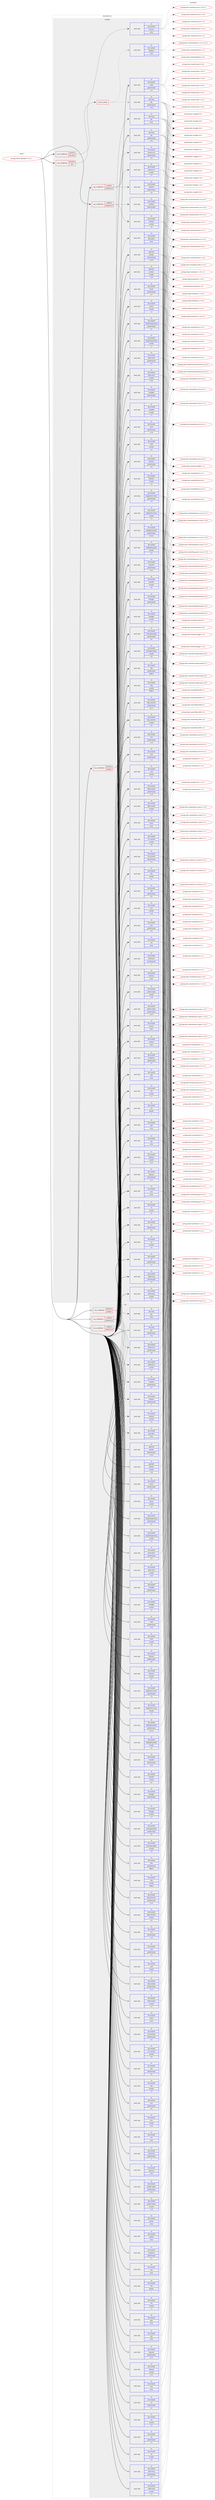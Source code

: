 digraph prolog {

# *************
# Graph options
# *************

newrank=true;
concentrate=true;
compound=true;
graph [rankdir=LR,fontname=Helvetica,fontsize=10,ranksep=1.5];#, ranksep=2.5, nodesep=0.2];
edge  [arrowhead=vee];
node  [fontname=Helvetica,fontsize=10];

# **********
# The ebuild
# **********

subgraph cluster_leftcol {
color=gray;
rank=same;
label=<<i>ebuild</i>>;
id [label="portage://www-apps/gitit-0.12.2.1", color=red, width=4, href="../www-apps/gitit-0.12.2.1.svg"];
}

# ****************
# The dependencies
# ****************

subgraph cluster_midcol {
color=gray;
label=<<i>dependencies</i>>;
subgraph cluster_compile {
fillcolor="#eeeeee";
style=filled;
label=<<i>compile</i>>;
subgraph cond6233 {
dependency34175 [label=<<TABLE BORDER="0" CELLBORDER="1" CELLSPACING="0" CELLPADDING="4"><TR><TD ROWSPAN="3" CELLPADDING="10">use_conditional</TD></TR><TR><TD>negative</TD></TR><TR><TD>network-uri</TD></TR></TABLE>>, shape=none, color=red];
subgraph pack27316 {
dependency34176 [label=<<TABLE BORDER="0" CELLBORDER="1" CELLSPACING="0" CELLPADDING="4" WIDTH="220"><TR><TD ROWSPAN="6" CELLPADDING="30">pack_dep</TD></TR><TR><TD WIDTH="110">no</TD></TR><TR><TD>dev-haskell</TD></TR><TR><TD>network</TD></TR><TR><TD>greaterequal</TD></TR><TR><TD>2</TD></TR></TABLE>>, shape=none, color=blue];
}
dependency34175:e -> dependency34176:w [weight=20,style="dashed",arrowhead="vee"];
subgraph pack27317 {
dependency34177 [label=<<TABLE BORDER="0" CELLBORDER="1" CELLSPACING="0" CELLPADDING="4" WIDTH="220"><TR><TD ROWSPAN="6" CELLPADDING="30">pack_dep</TD></TR><TR><TD WIDTH="110">no</TD></TR><TR><TD>dev-haskell</TD></TR><TR><TD>network</TD></TR><TR><TD>smaller</TD></TR><TR><TD>2.6</TD></TR></TABLE>>, shape=none, color=blue];
}
dependency34175:e -> dependency34177:w [weight=20,style="dashed",arrowhead="vee"];
}
id:e -> dependency34175:w [weight=20,style="solid",arrowhead="vee"];
subgraph cond6234 {
dependency34178 [label=<<TABLE BORDER="0" CELLBORDER="1" CELLSPACING="0" CELLPADDING="4"><TR><TD ROWSPAN="3" CELLPADDING="10">use_conditional</TD></TR><TR><TD>positive</TD></TR><TR><TD>doc</TD></TR></TABLE>>, shape=none, color=red];
subgraph any578 {
dependency34179 [label=<<TABLE BORDER="0" CELLBORDER="1" CELLSPACING="0" CELLPADDING="4"><TR><TD CELLPADDING="10">any_of_group</TD></TR></TABLE>>, shape=none, color=red];subgraph pack27318 {
dependency34180 [label=<<TABLE BORDER="0" CELLBORDER="1" CELLSPACING="0" CELLPADDING="4" WIDTH="220"><TR><TD ROWSPAN="6" CELLPADDING="30">pack_dep</TD></TR><TR><TD WIDTH="110">no</TD></TR><TR><TD>dev-haskell</TD></TR><TR><TD>haddock</TD></TR><TR><TD>none</TD></TR><TR><TD></TD></TR></TABLE>>, shape=none, color=blue];
}
dependency34179:e -> dependency34180:w [weight=20,style="dotted",arrowhead="oinv"];
subgraph pack27319 {
dependency34181 [label=<<TABLE BORDER="0" CELLBORDER="1" CELLSPACING="0" CELLPADDING="4" WIDTH="220"><TR><TD ROWSPAN="6" CELLPADDING="30">pack_dep</TD></TR><TR><TD WIDTH="110">no</TD></TR><TR><TD>dev-lang</TD></TR><TR><TD>ghc</TD></TR><TR><TD>greaterequal</TD></TR><TR><TD>7.10.2</TD></TR></TABLE>>, shape=none, color=blue];
}
dependency34179:e -> dependency34181:w [weight=20,style="dotted",arrowhead="oinv"];
}
dependency34178:e -> dependency34179:w [weight=20,style="dashed",arrowhead="vee"];
}
id:e -> dependency34178:w [weight=20,style="solid",arrowhead="vee"];
subgraph cond6235 {
dependency34182 [label=<<TABLE BORDER="0" CELLBORDER="1" CELLSPACING="0" CELLPADDING="4"><TR><TD ROWSPAN="3" CELLPADDING="10">use_conditional</TD></TR><TR><TD>positive</TD></TR><TR><TD>hscolour</TD></TR></TABLE>>, shape=none, color=red];
subgraph pack27320 {
dependency34183 [label=<<TABLE BORDER="0" CELLBORDER="1" CELLSPACING="0" CELLPADDING="4" WIDTH="220"><TR><TD ROWSPAN="6" CELLPADDING="30">pack_dep</TD></TR><TR><TD WIDTH="110">no</TD></TR><TR><TD>dev-haskell</TD></TR><TR><TD>hscolour</TD></TR><TR><TD>none</TD></TR><TR><TD></TD></TR></TABLE>>, shape=none, color=blue];
}
dependency34182:e -> dependency34183:w [weight=20,style="dashed",arrowhead="vee"];
}
id:e -> dependency34182:w [weight=20,style="solid",arrowhead="vee"];
subgraph cond6236 {
dependency34184 [label=<<TABLE BORDER="0" CELLBORDER="1" CELLSPACING="0" CELLPADDING="4"><TR><TD ROWSPAN="3" CELLPADDING="10">use_conditional</TD></TR><TR><TD>positive</TD></TR><TR><TD>network-uri</TD></TR></TABLE>>, shape=none, color=red];
subgraph pack27321 {
dependency34185 [label=<<TABLE BORDER="0" CELLBORDER="1" CELLSPACING="0" CELLPADDING="4" WIDTH="220"><TR><TD ROWSPAN="6" CELLPADDING="30">pack_dep</TD></TR><TR><TD WIDTH="110">no</TD></TR><TR><TD>dev-haskell</TD></TR><TR><TD>network</TD></TR><TR><TD>greaterequal</TD></TR><TR><TD>2.6</TD></TR></TABLE>>, shape=none, color=blue];
}
dependency34184:e -> dependency34185:w [weight=20,style="dashed",arrowhead="vee"];
subgraph pack27322 {
dependency34186 [label=<<TABLE BORDER="0" CELLBORDER="1" CELLSPACING="0" CELLPADDING="4" WIDTH="220"><TR><TD ROWSPAN="6" CELLPADDING="30">pack_dep</TD></TR><TR><TD WIDTH="110">no</TD></TR><TR><TD>dev-haskell</TD></TR><TR><TD>network-uri</TD></TR><TR><TD>greaterequal</TD></TR><TR><TD>2.6</TD></TR></TABLE>>, shape=none, color=blue];
}
dependency34184:e -> dependency34186:w [weight=20,style="dashed",arrowhead="vee"];
subgraph pack27323 {
dependency34187 [label=<<TABLE BORDER="0" CELLBORDER="1" CELLSPACING="0" CELLPADDING="4" WIDTH="220"><TR><TD ROWSPAN="6" CELLPADDING="30">pack_dep</TD></TR><TR><TD WIDTH="110">no</TD></TR><TR><TD>dev-haskell</TD></TR><TR><TD>network-uri</TD></TR><TR><TD>smaller</TD></TR><TR><TD>2.7</TD></TR></TABLE>>, shape=none, color=blue];
}
dependency34184:e -> dependency34187:w [weight=20,style="dashed",arrowhead="vee"];
}
id:e -> dependency34184:w [weight=20,style="solid",arrowhead="vee"];
subgraph cond6237 {
dependency34188 [label=<<TABLE BORDER="0" CELLBORDER="1" CELLSPACING="0" CELLPADDING="4"><TR><TD ROWSPAN="3" CELLPADDING="10">use_conditional</TD></TR><TR><TD>positive</TD></TR><TR><TD>plugins</TD></TR></TABLE>>, shape=none, color=red];
subgraph pack27324 {
dependency34189 [label=<<TABLE BORDER="0" CELLBORDER="1" CELLSPACING="0" CELLPADDING="4" WIDTH="220"><TR><TD ROWSPAN="6" CELLPADDING="30">pack_dep</TD></TR><TR><TD WIDTH="110">no</TD></TR><TR><TD>dev-haskell</TD></TR><TR><TD>ghc-paths</TD></TR><TR><TD>none</TD></TR><TR><TD></TD></TR></TABLE>>, shape=none, color=blue];
}
dependency34188:e -> dependency34189:w [weight=20,style="dashed",arrowhead="vee"];
subgraph pack27325 {
dependency34190 [label=<<TABLE BORDER="0" CELLBORDER="1" CELLSPACING="0" CELLPADDING="4" WIDTH="220"><TR><TD ROWSPAN="6" CELLPADDING="30">pack_dep</TD></TR><TR><TD WIDTH="110">no</TD></TR><TR><TD>dev-lang</TD></TR><TR><TD>ghc</TD></TR><TR><TD>none</TD></TR><TR><TD></TD></TR></TABLE>>, shape=none, color=blue];
}
dependency34188:e -> dependency34190:w [weight=20,style="dashed",arrowhead="vee"];
}
id:e -> dependency34188:w [weight=20,style="solid",arrowhead="vee"];
subgraph pack27326 {
dependency34191 [label=<<TABLE BORDER="0" CELLBORDER="1" CELLSPACING="0" CELLPADDING="4" WIDTH="220"><TR><TD ROWSPAN="6" CELLPADDING="30">pack_dep</TD></TR><TR><TD WIDTH="110">no</TD></TR><TR><TD>app-text</TD></TR><TR><TD>pandoc</TD></TR><TR><TD>greaterequal</TD></TR><TR><TD>1.12.4</TD></TR></TABLE>>, shape=none, color=blue];
}
id:e -> dependency34191:w [weight=20,style="solid",arrowhead="vee"];
subgraph pack27327 {
dependency34192 [label=<<TABLE BORDER="0" CELLBORDER="1" CELLSPACING="0" CELLPADDING="4" WIDTH="220"><TR><TD ROWSPAN="6" CELLPADDING="30">pack_dep</TD></TR><TR><TD WIDTH="110">no</TD></TR><TR><TD>app-text</TD></TR><TR><TD>pandoc</TD></TR><TR><TD>smaller</TD></TR><TR><TD>1.20</TD></TR></TABLE>>, shape=none, color=blue];
}
id:e -> dependency34192:w [weight=20,style="solid",arrowhead="vee"];
subgraph pack27328 {
dependency34193 [label=<<TABLE BORDER="0" CELLBORDER="1" CELLSPACING="0" CELLPADDING="4" WIDTH="220"><TR><TD ROWSPAN="6" CELLPADDING="30">pack_dep</TD></TR><TR><TD WIDTH="110">no</TD></TR><TR><TD>dev-haskell</TD></TR><TR><TD>aeson</TD></TR><TR><TD>greaterequal</TD></TR><TR><TD>0.7</TD></TR></TABLE>>, shape=none, color=blue];
}
id:e -> dependency34193:w [weight=20,style="solid",arrowhead="vee"];
subgraph pack27329 {
dependency34194 [label=<<TABLE BORDER="0" CELLBORDER="1" CELLSPACING="0" CELLPADDING="4" WIDTH="220"><TR><TD ROWSPAN="6" CELLPADDING="30">pack_dep</TD></TR><TR><TD WIDTH="110">no</TD></TR><TR><TD>dev-haskell</TD></TR><TR><TD>aeson</TD></TR><TR><TD>smaller</TD></TR><TR><TD>1.2</TD></TR></TABLE>>, shape=none, color=blue];
}
id:e -> dependency34194:w [weight=20,style="solid",arrowhead="vee"];
subgraph pack27330 {
dependency34195 [label=<<TABLE BORDER="0" CELLBORDER="1" CELLSPACING="0" CELLPADDING="4" WIDTH="220"><TR><TD ROWSPAN="6" CELLPADDING="30">pack_dep</TD></TR><TR><TD WIDTH="110">no</TD></TR><TR><TD>dev-haskell</TD></TR><TR><TD>base64-bytestring</TD></TR><TR><TD>greaterequal</TD></TR><TR><TD>0.1</TD></TR></TABLE>>, shape=none, color=blue];
}
id:e -> dependency34195:w [weight=20,style="solid",arrowhead="vee"];
subgraph pack27331 {
dependency34196 [label=<<TABLE BORDER="0" CELLBORDER="1" CELLSPACING="0" CELLPADDING="4" WIDTH="220"><TR><TD ROWSPAN="6" CELLPADDING="30">pack_dep</TD></TR><TR><TD WIDTH="110">no</TD></TR><TR><TD>dev-haskell</TD></TR><TR><TD>base64-bytestring</TD></TR><TR><TD>smaller</TD></TR><TR><TD>1.1</TD></TR></TABLE>>, shape=none, color=blue];
}
id:e -> dependency34196:w [weight=20,style="solid",arrowhead="vee"];
subgraph pack27332 {
dependency34197 [label=<<TABLE BORDER="0" CELLBORDER="1" CELLSPACING="0" CELLPADDING="4" WIDTH="220"><TR><TD ROWSPAN="6" CELLPADDING="30">pack_dep</TD></TR><TR><TD WIDTH="110">no</TD></TR><TR><TD>dev-haskell</TD></TR><TR><TD>blaze-html</TD></TR><TR><TD>greaterequal</TD></TR><TR><TD>0.4</TD></TR></TABLE>>, shape=none, color=blue];
}
id:e -> dependency34197:w [weight=20,style="solid",arrowhead="vee"];
subgraph pack27333 {
dependency34198 [label=<<TABLE BORDER="0" CELLBORDER="1" CELLSPACING="0" CELLPADDING="4" WIDTH="220"><TR><TD ROWSPAN="6" CELLPADDING="30">pack_dep</TD></TR><TR><TD WIDTH="110">no</TD></TR><TR><TD>dev-haskell</TD></TR><TR><TD>blaze-html</TD></TR><TR><TD>smaller</TD></TR><TR><TD>0.10</TD></TR></TABLE>>, shape=none, color=blue];
}
id:e -> dependency34198:w [weight=20,style="solid",arrowhead="vee"];
subgraph pack27334 {
dependency34199 [label=<<TABLE BORDER="0" CELLBORDER="1" CELLSPACING="0" CELLPADDING="4" WIDTH="220"><TR><TD ROWSPAN="6" CELLPADDING="30">pack_dep</TD></TR><TR><TD WIDTH="110">no</TD></TR><TR><TD>dev-haskell</TD></TR><TR><TD>cabal</TD></TR><TR><TD>greaterequal</TD></TR><TR><TD>1.8</TD></TR></TABLE>>, shape=none, color=blue];
}
id:e -> dependency34199:w [weight=20,style="solid",arrowhead="vee"];
subgraph pack27335 {
dependency34200 [label=<<TABLE BORDER="0" CELLBORDER="1" CELLSPACING="0" CELLPADDING="4" WIDTH="220"><TR><TD ROWSPAN="6" CELLPADDING="30">pack_dep</TD></TR><TR><TD WIDTH="110">no</TD></TR><TR><TD>dev-haskell</TD></TR><TR><TD>configfile</TD></TR><TR><TD>greaterequal</TD></TR><TR><TD>1</TD></TR></TABLE>>, shape=none, color=blue];
}
id:e -> dependency34200:w [weight=20,style="solid",arrowhead="vee"];
subgraph pack27336 {
dependency34201 [label=<<TABLE BORDER="0" CELLBORDER="1" CELLSPACING="0" CELLPADDING="4" WIDTH="220"><TR><TD ROWSPAN="6" CELLPADDING="30">pack_dep</TD></TR><TR><TD WIDTH="110">no</TD></TR><TR><TD>dev-haskell</TD></TR><TR><TD>configfile</TD></TR><TR><TD>smaller</TD></TR><TR><TD>1.2</TD></TR></TABLE>>, shape=none, color=blue];
}
id:e -> dependency34201:w [weight=20,style="solid",arrowhead="vee"];
subgraph pack27337 {
dependency34202 [label=<<TABLE BORDER="0" CELLBORDER="1" CELLSPACING="0" CELLPADDING="4" WIDTH="220"><TR><TD ROWSPAN="6" CELLPADDING="30">pack_dep</TD></TR><TR><TD WIDTH="110">no</TD></TR><TR><TD>dev-haskell</TD></TR><TR><TD>feed</TD></TR><TR><TD>greaterequal</TD></TR><TR><TD>0.3.6</TD></TR></TABLE>>, shape=none, color=blue];
}
id:e -> dependency34202:w [weight=20,style="solid",arrowhead="vee"];
subgraph pack27338 {
dependency34203 [label=<<TABLE BORDER="0" CELLBORDER="1" CELLSPACING="0" CELLPADDING="4" WIDTH="220"><TR><TD ROWSPAN="6" CELLPADDING="30">pack_dep</TD></TR><TR><TD WIDTH="110">no</TD></TR><TR><TD>dev-haskell</TD></TR><TR><TD>feed</TD></TR><TR><TD>smaller</TD></TR><TR><TD>0.4</TD></TR></TABLE>>, shape=none, color=blue];
}
id:e -> dependency34203:w [weight=20,style="solid",arrowhead="vee"];
subgraph pack27339 {
dependency34204 [label=<<TABLE BORDER="0" CELLBORDER="1" CELLSPACING="0" CELLPADDING="4" WIDTH="220"><TR><TD ROWSPAN="6" CELLPADDING="30">pack_dep</TD></TR><TR><TD WIDTH="110">no</TD></TR><TR><TD>dev-haskell</TD></TR><TR><TD>filestore</TD></TR><TR><TD>greaterequal</TD></TR><TR><TD>0.6</TD></TR></TABLE>>, shape=none, color=blue];
}
id:e -> dependency34204:w [weight=20,style="solid",arrowhead="vee"];
subgraph pack27340 {
dependency34205 [label=<<TABLE BORDER="0" CELLBORDER="1" CELLSPACING="0" CELLPADDING="4" WIDTH="220"><TR><TD ROWSPAN="6" CELLPADDING="30">pack_dep</TD></TR><TR><TD WIDTH="110">no</TD></TR><TR><TD>dev-haskell</TD></TR><TR><TD>filestore</TD></TR><TR><TD>smaller</TD></TR><TR><TD>0.7</TD></TR></TABLE>>, shape=none, color=blue];
}
id:e -> dependency34205:w [weight=20,style="solid",arrowhead="vee"];
subgraph pack27341 {
dependency34206 [label=<<TABLE BORDER="0" CELLBORDER="1" CELLSPACING="0" CELLPADDING="4" WIDTH="220"><TR><TD ROWSPAN="6" CELLPADDING="30">pack_dep</TD></TR><TR><TD WIDTH="110">no</TD></TR><TR><TD>dev-haskell</TD></TR><TR><TD>happstack-server</TD></TR><TR><TD>greaterequal</TD></TR><TR><TD>7.0</TD></TR></TABLE>>, shape=none, color=blue];
}
id:e -> dependency34206:w [weight=20,style="solid",arrowhead="vee"];
subgraph pack27342 {
dependency34207 [label=<<TABLE BORDER="0" CELLBORDER="1" CELLSPACING="0" CELLPADDING="4" WIDTH="220"><TR><TD ROWSPAN="6" CELLPADDING="30">pack_dep</TD></TR><TR><TD WIDTH="110">no</TD></TR><TR><TD>dev-haskell</TD></TR><TR><TD>happstack-server</TD></TR><TR><TD>smaller</TD></TR><TR><TD>7.5</TD></TR></TABLE>>, shape=none, color=blue];
}
id:e -> dependency34207:w [weight=20,style="solid",arrowhead="vee"];
subgraph pack27343 {
dependency34208 [label=<<TABLE BORDER="0" CELLBORDER="1" CELLSPACING="0" CELLPADDING="4" WIDTH="220"><TR><TD ROWSPAN="6" CELLPADDING="30">pack_dep</TD></TR><TR><TD WIDTH="110">no</TD></TR><TR><TD>dev-haskell</TD></TR><TR><TD>highlighting-kate</TD></TR><TR><TD>greaterequal</TD></TR><TR><TD>0.5.0.1</TD></TR></TABLE>>, shape=none, color=blue];
}
id:e -> dependency34208:w [weight=20,style="solid",arrowhead="vee"];
subgraph pack27344 {
dependency34209 [label=<<TABLE BORDER="0" CELLBORDER="1" CELLSPACING="0" CELLPADDING="4" WIDTH="220"><TR><TD ROWSPAN="6" CELLPADDING="30">pack_dep</TD></TR><TR><TD WIDTH="110">no</TD></TR><TR><TD>dev-haskell</TD></TR><TR><TD>highlighting-kate</TD></TR><TR><TD>smaller</TD></TR><TR><TD>0.7</TD></TR></TABLE>>, shape=none, color=blue];
}
id:e -> dependency34209:w [weight=20,style="solid",arrowhead="vee"];
subgraph pack27345 {
dependency34210 [label=<<TABLE BORDER="0" CELLBORDER="1" CELLSPACING="0" CELLPADDING="4" WIDTH="220"><TR><TD ROWSPAN="6" CELLPADDING="30">pack_dep</TD></TR><TR><TD WIDTH="110">no</TD></TR><TR><TD>dev-haskell</TD></TR><TR><TD>hoauth2</TD></TR><TR><TD>greaterequal</TD></TR><TR><TD>0.4.2</TD></TR></TABLE>>, shape=none, color=blue];
}
id:e -> dependency34210:w [weight=20,style="solid",arrowhead="vee"];
subgraph pack27346 {
dependency34211 [label=<<TABLE BORDER="0" CELLBORDER="1" CELLSPACING="0" CELLPADDING="4" WIDTH="220"><TR><TD ROWSPAN="6" CELLPADDING="30">pack_dep</TD></TR><TR><TD WIDTH="110">no</TD></TR><TR><TD>dev-haskell</TD></TR><TR><TD>hoauth2</TD></TR><TR><TD>smaller</TD></TR><TR><TD>0.6</TD></TR></TABLE>>, shape=none, color=blue];
}
id:e -> dependency34211:w [weight=20,style="solid",arrowhead="vee"];
subgraph pack27347 {
dependency34212 [label=<<TABLE BORDER="0" CELLBORDER="1" CELLSPACING="0" CELLPADDING="4" WIDTH="220"><TR><TD ROWSPAN="6" CELLPADDING="30">pack_dep</TD></TR><TR><TD WIDTH="110">no</TD></TR><TR><TD>dev-haskell</TD></TR><TR><TD>hslogger</TD></TR><TR><TD>greaterequal</TD></TR><TR><TD>1</TD></TR></TABLE>>, shape=none, color=blue];
}
id:e -> dependency34212:w [weight=20,style="solid",arrowhead="vee"];
subgraph pack27348 {
dependency34213 [label=<<TABLE BORDER="0" CELLBORDER="1" CELLSPACING="0" CELLPADDING="4" WIDTH="220"><TR><TD ROWSPAN="6" CELLPADDING="30">pack_dep</TD></TR><TR><TD WIDTH="110">no</TD></TR><TR><TD>dev-haskell</TD></TR><TR><TD>hslogger</TD></TR><TR><TD>smaller</TD></TR><TR><TD>1.3</TD></TR></TABLE>>, shape=none, color=blue];
}
id:e -> dependency34213:w [weight=20,style="solid",arrowhead="vee"];
subgraph pack27349 {
dependency34214 [label=<<TABLE BORDER="0" CELLBORDER="1" CELLSPACING="0" CELLPADDING="4" WIDTH="220"><TR><TD ROWSPAN="6" CELLPADDING="30">pack_dep</TD></TR><TR><TD WIDTH="110">no</TD></TR><TR><TD>dev-haskell</TD></TR><TR><TD>hstringtemplate</TD></TR><TR><TD>greaterequal</TD></TR><TR><TD>0.6</TD></TR></TABLE>>, shape=none, color=blue];
}
id:e -> dependency34214:w [weight=20,style="solid",arrowhead="vee"];
subgraph pack27350 {
dependency34215 [label=<<TABLE BORDER="0" CELLBORDER="1" CELLSPACING="0" CELLPADDING="4" WIDTH="220"><TR><TD ROWSPAN="6" CELLPADDING="30">pack_dep</TD></TR><TR><TD WIDTH="110">no</TD></TR><TR><TD>dev-haskell</TD></TR><TR><TD>hstringtemplate</TD></TR><TR><TD>smaller</TD></TR><TR><TD>0.9</TD></TR></TABLE>>, shape=none, color=blue];
}
id:e -> dependency34215:w [weight=20,style="solid",arrowhead="vee"];
subgraph pack27351 {
dependency34216 [label=<<TABLE BORDER="0" CELLBORDER="1" CELLSPACING="0" CELLPADDING="4" WIDTH="220"><TR><TD ROWSPAN="6" CELLPADDING="30">pack_dep</TD></TR><TR><TD WIDTH="110">no</TD></TR><TR><TD>dev-haskell</TD></TR><TR><TD>http</TD></TR><TR><TD>greaterequal</TD></TR><TR><TD>4000.0</TD></TR></TABLE>>, shape=none, color=blue];
}
id:e -> dependency34216:w [weight=20,style="solid",arrowhead="vee"];
subgraph pack27352 {
dependency34217 [label=<<TABLE BORDER="0" CELLBORDER="1" CELLSPACING="0" CELLPADDING="4" WIDTH="220"><TR><TD ROWSPAN="6" CELLPADDING="30">pack_dep</TD></TR><TR><TD WIDTH="110">no</TD></TR><TR><TD>dev-haskell</TD></TR><TR><TD>http</TD></TR><TR><TD>smaller</TD></TR><TR><TD>4000.4</TD></TR></TABLE>>, shape=none, color=blue];
}
id:e -> dependency34217:w [weight=20,style="solid",arrowhead="vee"];
subgraph pack27353 {
dependency34218 [label=<<TABLE BORDER="0" CELLBORDER="1" CELLSPACING="0" CELLPADDING="4" WIDTH="220"><TR><TD ROWSPAN="6" CELLPADDING="30">pack_dep</TD></TR><TR><TD WIDTH="110">no</TD></TR><TR><TD>dev-haskell</TD></TR><TR><TD>http-client-tls</TD></TR><TR><TD>greaterequal</TD></TR><TR><TD>0.2.2</TD></TR></TABLE>>, shape=none, color=blue];
}
id:e -> dependency34218:w [weight=20,style="solid",arrowhead="vee"];
subgraph pack27354 {
dependency34219 [label=<<TABLE BORDER="0" CELLBORDER="1" CELLSPACING="0" CELLPADDING="4" WIDTH="220"><TR><TD ROWSPAN="6" CELLPADDING="30">pack_dep</TD></TR><TR><TD WIDTH="110">no</TD></TR><TR><TD>dev-haskell</TD></TR><TR><TD>http-client-tls</TD></TR><TR><TD>smaller</TD></TR><TR><TD>0.4</TD></TR></TABLE>>, shape=none, color=blue];
}
id:e -> dependency34219:w [weight=20,style="solid",arrowhead="vee"];
subgraph pack27355 {
dependency34220 [label=<<TABLE BORDER="0" CELLBORDER="1" CELLSPACING="0" CELLPADDING="4" WIDTH="220"><TR><TD ROWSPAN="6" CELLPADDING="30">pack_dep</TD></TR><TR><TD WIDTH="110">no</TD></TR><TR><TD>dev-haskell</TD></TR><TR><TD>http-conduit</TD></TR><TR><TD>greaterequal</TD></TR><TR><TD>2.1.4</TD></TR></TABLE>>, shape=none, color=blue];
}
id:e -> dependency34220:w [weight=20,style="solid",arrowhead="vee"];
subgraph pack27356 {
dependency34221 [label=<<TABLE BORDER="0" CELLBORDER="1" CELLSPACING="0" CELLPADDING="4" WIDTH="220"><TR><TD ROWSPAN="6" CELLPADDING="30">pack_dep</TD></TR><TR><TD WIDTH="110">no</TD></TR><TR><TD>dev-haskell</TD></TR><TR><TD>http-conduit</TD></TR><TR><TD>smaller</TD></TR><TR><TD>2.3</TD></TR></TABLE>>, shape=none, color=blue];
}
id:e -> dependency34221:w [weight=20,style="solid",arrowhead="vee"];
subgraph pack27357 {
dependency34222 [label=<<TABLE BORDER="0" CELLBORDER="1" CELLSPACING="0" CELLPADDING="4" WIDTH="220"><TR><TD ROWSPAN="6" CELLPADDING="30">pack_dep</TD></TR><TR><TD WIDTH="110">no</TD></TR><TR><TD>dev-haskell</TD></TR><TR><TD>json</TD></TR><TR><TD>greaterequal</TD></TR><TR><TD>0.4</TD></TR></TABLE>>, shape=none, color=blue];
}
id:e -> dependency34222:w [weight=20,style="solid",arrowhead="vee"];
subgraph pack27358 {
dependency34223 [label=<<TABLE BORDER="0" CELLBORDER="1" CELLSPACING="0" CELLPADDING="4" WIDTH="220"><TR><TD ROWSPAN="6" CELLPADDING="30">pack_dep</TD></TR><TR><TD WIDTH="110">no</TD></TR><TR><TD>dev-haskell</TD></TR><TR><TD>json</TD></TR><TR><TD>smaller</TD></TR><TR><TD>0.10</TD></TR></TABLE>>, shape=none, color=blue];
}
id:e -> dependency34223:w [weight=20,style="solid",arrowhead="vee"];
subgraph pack27359 {
dependency34224 [label=<<TABLE BORDER="0" CELLBORDER="1" CELLSPACING="0" CELLPADDING="4" WIDTH="220"><TR><TD ROWSPAN="6" CELLPADDING="30">pack_dep</TD></TR><TR><TD WIDTH="110">no</TD></TR><TR><TD>dev-haskell</TD></TR><TR><TD>mtl</TD></TR><TR><TD>none</TD></TR><TR><TD></TD></TR></TABLE>>, shape=none, color=blue];
}
id:e -> dependency34224:w [weight=20,style="solid",arrowhead="vee"];
subgraph pack27360 {
dependency34225 [label=<<TABLE BORDER="0" CELLBORDER="1" CELLSPACING="0" CELLPADDING="4" WIDTH="220"><TR><TD ROWSPAN="6" CELLPADDING="30">pack_dep</TD></TR><TR><TD WIDTH="110">no</TD></TR><TR><TD>dev-haskell</TD></TR><TR><TD>old-locale</TD></TR><TR><TD>greaterequal</TD></TR><TR><TD>1</TD></TR></TABLE>>, shape=none, color=blue];
}
id:e -> dependency34225:w [weight=20,style="solid",arrowhead="vee"];
subgraph pack27361 {
dependency34226 [label=<<TABLE BORDER="0" CELLBORDER="1" CELLSPACING="0" CELLPADDING="4" WIDTH="220"><TR><TD ROWSPAN="6" CELLPADDING="30">pack_dep</TD></TR><TR><TD WIDTH="110">no</TD></TR><TR><TD>dev-haskell</TD></TR><TR><TD>old-time</TD></TR><TR><TD>none</TD></TR><TR><TD></TD></TR></TABLE>>, shape=none, color=blue];
}
id:e -> dependency34226:w [weight=20,style="solid",arrowhead="vee"];
subgraph pack27362 {
dependency34227 [label=<<TABLE BORDER="0" CELLBORDER="1" CELLSPACING="0" CELLPADDING="4" WIDTH="220"><TR><TD ROWSPAN="6" CELLPADDING="30">pack_dep</TD></TR><TR><TD WIDTH="110">no</TD></TR><TR><TD>dev-haskell</TD></TR><TR><TD>pandoc-types</TD></TR><TR><TD>greaterequal</TD></TR><TR><TD>1.12.3</TD></TR></TABLE>>, shape=none, color=blue];
}
id:e -> dependency34227:w [weight=20,style="solid",arrowhead="vee"];
subgraph pack27363 {
dependency34228 [label=<<TABLE BORDER="0" CELLBORDER="1" CELLSPACING="0" CELLPADDING="4" WIDTH="220"><TR><TD ROWSPAN="6" CELLPADDING="30">pack_dep</TD></TR><TR><TD WIDTH="110">no</TD></TR><TR><TD>dev-haskell</TD></TR><TR><TD>pandoc-types</TD></TR><TR><TD>smaller</TD></TR><TR><TD>1.18</TD></TR></TABLE>>, shape=none, color=blue];
}
id:e -> dependency34228:w [weight=20,style="solid",arrowhead="vee"];
subgraph pack27364 {
dependency34229 [label=<<TABLE BORDER="0" CELLBORDER="1" CELLSPACING="0" CELLPADDING="4" WIDTH="220"><TR><TD ROWSPAN="6" CELLPADDING="30">pack_dep</TD></TR><TR><TD WIDTH="110">no</TD></TR><TR><TD>dev-haskell</TD></TR><TR><TD>parsec</TD></TR><TR><TD>none</TD></TR><TR><TD></TD></TR></TABLE>>, shape=none, color=blue];
}
id:e -> dependency34229:w [weight=20,style="solid",arrowhead="vee"];
subgraph pack27365 {
dependency34230 [label=<<TABLE BORDER="0" CELLBORDER="1" CELLSPACING="0" CELLPADDING="4" WIDTH="220"><TR><TD ROWSPAN="6" CELLPADDING="30">pack_dep</TD></TR><TR><TD WIDTH="110">no</TD></TR><TR><TD>dev-haskell</TD></TR><TR><TD>random</TD></TR><TR><TD>none</TD></TR><TR><TD></TD></TR></TABLE>>, shape=none, color=blue];
}
id:e -> dependency34230:w [weight=20,style="solid",arrowhead="vee"];
subgraph pack27366 {
dependency34231 [label=<<TABLE BORDER="0" CELLBORDER="1" CELLSPACING="0" CELLPADDING="4" WIDTH="220"><TR><TD ROWSPAN="6" CELLPADDING="30">pack_dep</TD></TR><TR><TD WIDTH="110">no</TD></TR><TR><TD>dev-haskell</TD></TR><TR><TD>recaptcha</TD></TR><TR><TD>greaterequal</TD></TR><TR><TD>0.1</TD></TR></TABLE>>, shape=none, color=blue];
}
id:e -> dependency34231:w [weight=20,style="solid",arrowhead="vee"];
subgraph pack27367 {
dependency34232 [label=<<TABLE BORDER="0" CELLBORDER="1" CELLSPACING="0" CELLPADDING="4" WIDTH="220"><TR><TD ROWSPAN="6" CELLPADDING="30">pack_dep</TD></TR><TR><TD WIDTH="110">no</TD></TR><TR><TD>dev-haskell</TD></TR><TR><TD>safe</TD></TR><TR><TD>none</TD></TR><TR><TD></TD></TR></TABLE>>, shape=none, color=blue];
}
id:e -> dependency34232:w [weight=20,style="solid",arrowhead="vee"];
subgraph pack27368 {
dependency34233 [label=<<TABLE BORDER="0" CELLBORDER="1" CELLSPACING="0" CELLPADDING="4" WIDTH="220"><TR><TD ROWSPAN="6" CELLPADDING="30">pack_dep</TD></TR><TR><TD WIDTH="110">no</TD></TR><TR><TD>dev-haskell</TD></TR><TR><TD>sha</TD></TR><TR><TD>greater</TD></TR><TR><TD>1</TD></TR></TABLE>>, shape=none, color=blue];
}
id:e -> dependency34233:w [weight=20,style="solid",arrowhead="vee"];
subgraph pack27369 {
dependency34234 [label=<<TABLE BORDER="0" CELLBORDER="1" CELLSPACING="0" CELLPADDING="4" WIDTH="220"><TR><TD ROWSPAN="6" CELLPADDING="30">pack_dep</TD></TR><TR><TD WIDTH="110">no</TD></TR><TR><TD>dev-haskell</TD></TR><TR><TD>sha</TD></TR><TR><TD>smaller</TD></TR><TR><TD>1.7</TD></TR></TABLE>>, shape=none, color=blue];
}
id:e -> dependency34234:w [weight=20,style="solid",arrowhead="vee"];
subgraph pack27370 {
dependency34235 [label=<<TABLE BORDER="0" CELLBORDER="1" CELLSPACING="0" CELLPADDING="4" WIDTH="220"><TR><TD ROWSPAN="6" CELLPADDING="30">pack_dep</TD></TR><TR><TD WIDTH="110">no</TD></TR><TR><TD>dev-haskell</TD></TR><TR><TD>split</TD></TR><TR><TD>none</TD></TR><TR><TD></TD></TR></TABLE>>, shape=none, color=blue];
}
id:e -> dependency34235:w [weight=20,style="solid",arrowhead="vee"];
subgraph pack27371 {
dependency34236 [label=<<TABLE BORDER="0" CELLBORDER="1" CELLSPACING="0" CELLPADDING="4" WIDTH="220"><TR><TD ROWSPAN="6" CELLPADDING="30">pack_dep</TD></TR><TR><TD WIDTH="110">no</TD></TR><TR><TD>dev-haskell</TD></TR><TR><TD>syb</TD></TR><TR><TD>none</TD></TR><TR><TD></TD></TR></TABLE>>, shape=none, color=blue];
}
id:e -> dependency34236:w [weight=20,style="solid",arrowhead="vee"];
subgraph pack27372 {
dependency34237 [label=<<TABLE BORDER="0" CELLBORDER="1" CELLSPACING="0" CELLPADDING="4" WIDTH="220"><TR><TD ROWSPAN="6" CELLPADDING="30">pack_dep</TD></TR><TR><TD WIDTH="110">no</TD></TR><TR><TD>dev-haskell</TD></TR><TR><TD>tagsoup</TD></TR><TR><TD>greaterequal</TD></TR><TR><TD>0.13</TD></TR></TABLE>>, shape=none, color=blue];
}
id:e -> dependency34237:w [weight=20,style="solid",arrowhead="vee"];
subgraph pack27373 {
dependency34238 [label=<<TABLE BORDER="0" CELLBORDER="1" CELLSPACING="0" CELLPADDING="4" WIDTH="220"><TR><TD ROWSPAN="6" CELLPADDING="30">pack_dep</TD></TR><TR><TD WIDTH="110">no</TD></TR><TR><TD>dev-haskell</TD></TR><TR><TD>tagsoup</TD></TR><TR><TD>smaller</TD></TR><TR><TD>0.15</TD></TR></TABLE>>, shape=none, color=blue];
}
id:e -> dependency34238:w [weight=20,style="solid",arrowhead="vee"];
subgraph pack27374 {
dependency34239 [label=<<TABLE BORDER="0" CELLBORDER="1" CELLSPACING="0" CELLPADDING="4" WIDTH="220"><TR><TD ROWSPAN="6" CELLPADDING="30">pack_dep</TD></TR><TR><TD WIDTH="110">no</TD></TR><TR><TD>dev-haskell</TD></TR><TR><TD>text</TD></TR><TR><TD>none</TD></TR><TR><TD></TD></TR></TABLE>>, shape=none, color=blue];
}
id:e -> dependency34239:w [weight=20,style="solid",arrowhead="vee"];
subgraph pack27375 {
dependency34240 [label=<<TABLE BORDER="0" CELLBORDER="1" CELLSPACING="0" CELLPADDING="4" WIDTH="220"><TR><TD ROWSPAN="6" CELLPADDING="30">pack_dep</TD></TR><TR><TD WIDTH="110">no</TD></TR><TR><TD>dev-haskell</TD></TR><TR><TD>uri</TD></TR><TR><TD>greaterequal</TD></TR><TR><TD>0.1</TD></TR></TABLE>>, shape=none, color=blue];
}
id:e -> dependency34240:w [weight=20,style="solid",arrowhead="vee"];
subgraph pack27376 {
dependency34241 [label=<<TABLE BORDER="0" CELLBORDER="1" CELLSPACING="0" CELLPADDING="4" WIDTH="220"><TR><TD ROWSPAN="6" CELLPADDING="30">pack_dep</TD></TR><TR><TD WIDTH="110">no</TD></TR><TR><TD>dev-haskell</TD></TR><TR><TD>uri</TD></TR><TR><TD>smaller</TD></TR><TR><TD>0.2</TD></TR></TABLE>>, shape=none, color=blue];
}
id:e -> dependency34241:w [weight=20,style="solid",arrowhead="vee"];
subgraph pack27377 {
dependency34242 [label=<<TABLE BORDER="0" CELLBORDER="1" CELLSPACING="0" CELLPADDING="4" WIDTH="220"><TR><TD ROWSPAN="6" CELLPADDING="30">pack_dep</TD></TR><TR><TD WIDTH="110">no</TD></TR><TR><TD>dev-haskell</TD></TR><TR><TD>url</TD></TR><TR><TD>greaterequal</TD></TR><TR><TD>2.1</TD></TR></TABLE>>, shape=none, color=blue];
}
id:e -> dependency34242:w [weight=20,style="solid",arrowhead="vee"];
subgraph pack27378 {
dependency34243 [label=<<TABLE BORDER="0" CELLBORDER="1" CELLSPACING="0" CELLPADDING="4" WIDTH="220"><TR><TD ROWSPAN="6" CELLPADDING="30">pack_dep</TD></TR><TR><TD WIDTH="110">no</TD></TR><TR><TD>dev-haskell</TD></TR><TR><TD>url</TD></TR><TR><TD>smaller</TD></TR><TR><TD>2.2</TD></TR></TABLE>>, shape=none, color=blue];
}
id:e -> dependency34243:w [weight=20,style="solid",arrowhead="vee"];
subgraph pack27379 {
dependency34244 [label=<<TABLE BORDER="0" CELLBORDER="1" CELLSPACING="0" CELLPADDING="4" WIDTH="220"><TR><TD ROWSPAN="6" CELLPADDING="30">pack_dep</TD></TR><TR><TD WIDTH="110">no</TD></TR><TR><TD>dev-haskell</TD></TR><TR><TD>utf8-string</TD></TR><TR><TD>greaterequal</TD></TR><TR><TD>0.3</TD></TR></TABLE>>, shape=none, color=blue];
}
id:e -> dependency34244:w [weight=20,style="solid",arrowhead="vee"];
subgraph pack27380 {
dependency34245 [label=<<TABLE BORDER="0" CELLBORDER="1" CELLSPACING="0" CELLPADDING="4" WIDTH="220"><TR><TD ROWSPAN="6" CELLPADDING="30">pack_dep</TD></TR><TR><TD WIDTH="110">no</TD></TR><TR><TD>dev-haskell</TD></TR><TR><TD>utf8-string</TD></TR><TR><TD>smaller</TD></TR><TR><TD>1.1</TD></TR></TABLE>>, shape=none, color=blue];
}
id:e -> dependency34245:w [weight=20,style="solid",arrowhead="vee"];
subgraph pack27381 {
dependency34246 [label=<<TABLE BORDER="0" CELLBORDER="1" CELLSPACING="0" CELLPADDING="4" WIDTH="220"><TR><TD ROWSPAN="6" CELLPADDING="30">pack_dep</TD></TR><TR><TD WIDTH="110">no</TD></TR><TR><TD>dev-haskell</TD></TR><TR><TD>uuid</TD></TR><TR><TD>greaterequal</TD></TR><TR><TD>1.3</TD></TR></TABLE>>, shape=none, color=blue];
}
id:e -> dependency34246:w [weight=20,style="solid",arrowhead="vee"];
subgraph pack27382 {
dependency34247 [label=<<TABLE BORDER="0" CELLBORDER="1" CELLSPACING="0" CELLPADDING="4" WIDTH="220"><TR><TD ROWSPAN="6" CELLPADDING="30">pack_dep</TD></TR><TR><TD WIDTH="110">no</TD></TR><TR><TD>dev-haskell</TD></TR><TR><TD>uuid</TD></TR><TR><TD>smaller</TD></TR><TR><TD>1.4</TD></TR></TABLE>>, shape=none, color=blue];
}
id:e -> dependency34247:w [weight=20,style="solid",arrowhead="vee"];
subgraph pack27383 {
dependency34248 [label=<<TABLE BORDER="0" CELLBORDER="1" CELLSPACING="0" CELLPADDING="4" WIDTH="220"><TR><TD ROWSPAN="6" CELLPADDING="30">pack_dep</TD></TR><TR><TD WIDTH="110">no</TD></TR><TR><TD>dev-haskell</TD></TR><TR><TD>xhtml</TD></TR><TR><TD>none</TD></TR><TR><TD></TD></TR></TABLE>>, shape=none, color=blue];
}
id:e -> dependency34248:w [weight=20,style="solid",arrowhead="vee"];
subgraph pack27384 {
dependency34249 [label=<<TABLE BORDER="0" CELLBORDER="1" CELLSPACING="0" CELLPADDING="4" WIDTH="220"><TR><TD ROWSPAN="6" CELLPADDING="30">pack_dep</TD></TR><TR><TD WIDTH="110">no</TD></TR><TR><TD>dev-haskell</TD></TR><TR><TD>xml</TD></TR><TR><TD>greaterequal</TD></TR><TR><TD>1.3.5</TD></TR></TABLE>>, shape=none, color=blue];
}
id:e -> dependency34249:w [weight=20,style="solid",arrowhead="vee"];
subgraph pack27385 {
dependency34250 [label=<<TABLE BORDER="0" CELLBORDER="1" CELLSPACING="0" CELLPADDING="4" WIDTH="220"><TR><TD ROWSPAN="6" CELLPADDING="30">pack_dep</TD></TR><TR><TD WIDTH="110">no</TD></TR><TR><TD>dev-haskell</TD></TR><TR><TD>xss-sanitize</TD></TR><TR><TD>greaterequal</TD></TR><TR><TD>0.3</TD></TR></TABLE>>, shape=none, color=blue];
}
id:e -> dependency34250:w [weight=20,style="solid",arrowhead="vee"];
subgraph pack27386 {
dependency34251 [label=<<TABLE BORDER="0" CELLBORDER="1" CELLSPACING="0" CELLPADDING="4" WIDTH="220"><TR><TD ROWSPAN="6" CELLPADDING="30">pack_dep</TD></TR><TR><TD WIDTH="110">no</TD></TR><TR><TD>dev-haskell</TD></TR><TR><TD>xss-sanitize</TD></TR><TR><TD>smaller</TD></TR><TR><TD>0.4</TD></TR></TABLE>>, shape=none, color=blue];
}
id:e -> dependency34251:w [weight=20,style="solid",arrowhead="vee"];
subgraph pack27387 {
dependency34252 [label=<<TABLE BORDER="0" CELLBORDER="1" CELLSPACING="0" CELLPADDING="4" WIDTH="220"><TR><TD ROWSPAN="6" CELLPADDING="30">pack_dep</TD></TR><TR><TD WIDTH="110">no</TD></TR><TR><TD>dev-haskell</TD></TR><TR><TD>zlib</TD></TR><TR><TD>greaterequal</TD></TR><TR><TD>0.5</TD></TR></TABLE>>, shape=none, color=blue];
}
id:e -> dependency34252:w [weight=20,style="solid",arrowhead="vee"];
subgraph pack27388 {
dependency34253 [label=<<TABLE BORDER="0" CELLBORDER="1" CELLSPACING="0" CELLPADDING="4" WIDTH="220"><TR><TD ROWSPAN="6" CELLPADDING="30">pack_dep</TD></TR><TR><TD WIDTH="110">no</TD></TR><TR><TD>dev-haskell</TD></TR><TR><TD>zlib</TD></TR><TR><TD>smaller</TD></TR><TR><TD>0.7</TD></TR></TABLE>>, shape=none, color=blue];
}
id:e -> dependency34253:w [weight=20,style="solid",arrowhead="vee"];
subgraph pack27389 {
dependency34254 [label=<<TABLE BORDER="0" CELLBORDER="1" CELLSPACING="0" CELLPADDING="4" WIDTH="220"><TR><TD ROWSPAN="6" CELLPADDING="30">pack_dep</TD></TR><TR><TD WIDTH="110">no</TD></TR><TR><TD>dev-lang</TD></TR><TR><TD>ghc</TD></TR><TR><TD>greaterequal</TD></TR><TR><TD>7.4.1</TD></TR></TABLE>>, shape=none, color=blue];
}
id:e -> dependency34254:w [weight=20,style="solid",arrowhead="vee"];
}
subgraph cluster_compileandrun {
fillcolor="#eeeeee";
style=filled;
label=<<i>compile and run</i>>;
}
subgraph cluster_run {
fillcolor="#eeeeee";
style=filled;
label=<<i>run</i>>;
subgraph cond6238 {
dependency34255 [label=<<TABLE BORDER="0" CELLBORDER="1" CELLSPACING="0" CELLPADDING="4"><TR><TD ROWSPAN="3" CELLPADDING="10">use_conditional</TD></TR><TR><TD>negative</TD></TR><TR><TD>network-uri</TD></TR></TABLE>>, shape=none, color=red];
subgraph pack27390 {
dependency34256 [label=<<TABLE BORDER="0" CELLBORDER="1" CELLSPACING="0" CELLPADDING="4" WIDTH="220"><TR><TD ROWSPAN="6" CELLPADDING="30">pack_dep</TD></TR><TR><TD WIDTH="110">no</TD></TR><TR><TD>dev-haskell</TD></TR><TR><TD>network</TD></TR><TR><TD>greaterequal</TD></TR><TR><TD>2</TD></TR></TABLE>>, shape=none, color=blue];
}
dependency34255:e -> dependency34256:w [weight=20,style="dashed",arrowhead="vee"];
subgraph pack27391 {
dependency34257 [label=<<TABLE BORDER="0" CELLBORDER="1" CELLSPACING="0" CELLPADDING="4" WIDTH="220"><TR><TD ROWSPAN="6" CELLPADDING="30">pack_dep</TD></TR><TR><TD WIDTH="110">no</TD></TR><TR><TD>dev-haskell</TD></TR><TR><TD>network</TD></TR><TR><TD>smaller</TD></TR><TR><TD>2.6</TD></TR></TABLE>>, shape=none, color=blue];
}
dependency34255:e -> dependency34257:w [weight=20,style="dashed",arrowhead="vee"];
}
id:e -> dependency34255:w [weight=20,style="solid",arrowhead="odot"];
subgraph cond6239 {
dependency34258 [label=<<TABLE BORDER="0" CELLBORDER="1" CELLSPACING="0" CELLPADDING="4"><TR><TD ROWSPAN="3" CELLPADDING="10">use_conditional</TD></TR><TR><TD>positive</TD></TR><TR><TD>network-uri</TD></TR></TABLE>>, shape=none, color=red];
subgraph pack27392 {
dependency34259 [label=<<TABLE BORDER="0" CELLBORDER="1" CELLSPACING="0" CELLPADDING="4" WIDTH="220"><TR><TD ROWSPAN="6" CELLPADDING="30">pack_dep</TD></TR><TR><TD WIDTH="110">no</TD></TR><TR><TD>dev-haskell</TD></TR><TR><TD>network</TD></TR><TR><TD>greaterequal</TD></TR><TR><TD>2.6</TD></TR></TABLE>>, shape=none, color=blue];
}
dependency34258:e -> dependency34259:w [weight=20,style="dashed",arrowhead="vee"];
subgraph pack27393 {
dependency34260 [label=<<TABLE BORDER="0" CELLBORDER="1" CELLSPACING="0" CELLPADDING="4" WIDTH="220"><TR><TD ROWSPAN="6" CELLPADDING="30">pack_dep</TD></TR><TR><TD WIDTH="110">no</TD></TR><TR><TD>dev-haskell</TD></TR><TR><TD>network-uri</TD></TR><TR><TD>greaterequal</TD></TR><TR><TD>2.6</TD></TR></TABLE>>, shape=none, color=blue];
}
dependency34258:e -> dependency34260:w [weight=20,style="dashed",arrowhead="vee"];
subgraph pack27394 {
dependency34261 [label=<<TABLE BORDER="0" CELLBORDER="1" CELLSPACING="0" CELLPADDING="4" WIDTH="220"><TR><TD ROWSPAN="6" CELLPADDING="30">pack_dep</TD></TR><TR><TD WIDTH="110">no</TD></TR><TR><TD>dev-haskell</TD></TR><TR><TD>network-uri</TD></TR><TR><TD>smaller</TD></TR><TR><TD>2.7</TD></TR></TABLE>>, shape=none, color=blue];
}
dependency34258:e -> dependency34261:w [weight=20,style="dashed",arrowhead="vee"];
}
id:e -> dependency34258:w [weight=20,style="solid",arrowhead="odot"];
subgraph cond6240 {
dependency34262 [label=<<TABLE BORDER="0" CELLBORDER="1" CELLSPACING="0" CELLPADDING="4"><TR><TD ROWSPAN="3" CELLPADDING="10">use_conditional</TD></TR><TR><TD>positive</TD></TR><TR><TD>plugins</TD></TR></TABLE>>, shape=none, color=red];
subgraph pack27395 {
dependency34263 [label=<<TABLE BORDER="0" CELLBORDER="1" CELLSPACING="0" CELLPADDING="4" WIDTH="220"><TR><TD ROWSPAN="6" CELLPADDING="30">pack_dep</TD></TR><TR><TD WIDTH="110">no</TD></TR><TR><TD>dev-haskell</TD></TR><TR><TD>ghc-paths</TD></TR><TR><TD>none</TD></TR><TR><TD></TD></TR></TABLE>>, shape=none, color=blue];
}
dependency34262:e -> dependency34263:w [weight=20,style="dashed",arrowhead="vee"];
subgraph pack27396 {
dependency34264 [label=<<TABLE BORDER="0" CELLBORDER="1" CELLSPACING="0" CELLPADDING="4" WIDTH="220"><TR><TD ROWSPAN="6" CELLPADDING="30">pack_dep</TD></TR><TR><TD WIDTH="110">no</TD></TR><TR><TD>dev-lang</TD></TR><TR><TD>ghc</TD></TR><TR><TD>none</TD></TR><TR><TD></TD></TR></TABLE>>, shape=none, color=blue];
}
dependency34262:e -> dependency34264:w [weight=20,style="dashed",arrowhead="vee"];
}
id:e -> dependency34262:w [weight=20,style="solid",arrowhead="odot"];
subgraph pack27397 {
dependency34265 [label=<<TABLE BORDER="0" CELLBORDER="1" CELLSPACING="0" CELLPADDING="4" WIDTH="220"><TR><TD ROWSPAN="6" CELLPADDING="30">pack_dep</TD></TR><TR><TD WIDTH="110">no</TD></TR><TR><TD>app-text</TD></TR><TR><TD>pandoc</TD></TR><TR><TD>greaterequal</TD></TR><TR><TD>1.12.4</TD></TR></TABLE>>, shape=none, color=blue];
}
id:e -> dependency34265:w [weight=20,style="solid",arrowhead="odot"];
subgraph pack27398 {
dependency34266 [label=<<TABLE BORDER="0" CELLBORDER="1" CELLSPACING="0" CELLPADDING="4" WIDTH="220"><TR><TD ROWSPAN="6" CELLPADDING="30">pack_dep</TD></TR><TR><TD WIDTH="110">no</TD></TR><TR><TD>app-text</TD></TR><TR><TD>pandoc</TD></TR><TR><TD>smaller</TD></TR><TR><TD>1.20</TD></TR></TABLE>>, shape=none, color=blue];
}
id:e -> dependency34266:w [weight=20,style="solid",arrowhead="odot"];
subgraph pack27399 {
dependency34267 [label=<<TABLE BORDER="0" CELLBORDER="1" CELLSPACING="0" CELLPADDING="4" WIDTH="220"><TR><TD ROWSPAN="6" CELLPADDING="30">pack_dep</TD></TR><TR><TD WIDTH="110">no</TD></TR><TR><TD>dev-haskell</TD></TR><TR><TD>aeson</TD></TR><TR><TD>greaterequal</TD></TR><TR><TD>0.7</TD></TR></TABLE>>, shape=none, color=blue];
}
id:e -> dependency34267:w [weight=20,style="solid",arrowhead="odot"];
subgraph pack27400 {
dependency34268 [label=<<TABLE BORDER="0" CELLBORDER="1" CELLSPACING="0" CELLPADDING="4" WIDTH="220"><TR><TD ROWSPAN="6" CELLPADDING="30">pack_dep</TD></TR><TR><TD WIDTH="110">no</TD></TR><TR><TD>dev-haskell</TD></TR><TR><TD>aeson</TD></TR><TR><TD>smaller</TD></TR><TR><TD>1.2</TD></TR></TABLE>>, shape=none, color=blue];
}
id:e -> dependency34268:w [weight=20,style="solid",arrowhead="odot"];
subgraph pack27401 {
dependency34269 [label=<<TABLE BORDER="0" CELLBORDER="1" CELLSPACING="0" CELLPADDING="4" WIDTH="220"><TR><TD ROWSPAN="6" CELLPADDING="30">pack_dep</TD></TR><TR><TD WIDTH="110">no</TD></TR><TR><TD>dev-haskell</TD></TR><TR><TD>base64-bytestring</TD></TR><TR><TD>greaterequal</TD></TR><TR><TD>0.1</TD></TR></TABLE>>, shape=none, color=blue];
}
id:e -> dependency34269:w [weight=20,style="solid",arrowhead="odot"];
subgraph pack27402 {
dependency34270 [label=<<TABLE BORDER="0" CELLBORDER="1" CELLSPACING="0" CELLPADDING="4" WIDTH="220"><TR><TD ROWSPAN="6" CELLPADDING="30">pack_dep</TD></TR><TR><TD WIDTH="110">no</TD></TR><TR><TD>dev-haskell</TD></TR><TR><TD>base64-bytestring</TD></TR><TR><TD>smaller</TD></TR><TR><TD>1.1</TD></TR></TABLE>>, shape=none, color=blue];
}
id:e -> dependency34270:w [weight=20,style="solid",arrowhead="odot"];
subgraph pack27403 {
dependency34271 [label=<<TABLE BORDER="0" CELLBORDER="1" CELLSPACING="0" CELLPADDING="4" WIDTH="220"><TR><TD ROWSPAN="6" CELLPADDING="30">pack_dep</TD></TR><TR><TD WIDTH="110">no</TD></TR><TR><TD>dev-haskell</TD></TR><TR><TD>blaze-html</TD></TR><TR><TD>greaterequal</TD></TR><TR><TD>0.4</TD></TR></TABLE>>, shape=none, color=blue];
}
id:e -> dependency34271:w [weight=20,style="solid",arrowhead="odot"];
subgraph pack27404 {
dependency34272 [label=<<TABLE BORDER="0" CELLBORDER="1" CELLSPACING="0" CELLPADDING="4" WIDTH="220"><TR><TD ROWSPAN="6" CELLPADDING="30">pack_dep</TD></TR><TR><TD WIDTH="110">no</TD></TR><TR><TD>dev-haskell</TD></TR><TR><TD>blaze-html</TD></TR><TR><TD>smaller</TD></TR><TR><TD>0.10</TD></TR></TABLE>>, shape=none, color=blue];
}
id:e -> dependency34272:w [weight=20,style="solid",arrowhead="odot"];
subgraph pack27405 {
dependency34273 [label=<<TABLE BORDER="0" CELLBORDER="1" CELLSPACING="0" CELLPADDING="4" WIDTH="220"><TR><TD ROWSPAN="6" CELLPADDING="30">pack_dep</TD></TR><TR><TD WIDTH="110">no</TD></TR><TR><TD>dev-haskell</TD></TR><TR><TD>configfile</TD></TR><TR><TD>greaterequal</TD></TR><TR><TD>1</TD></TR></TABLE>>, shape=none, color=blue];
}
id:e -> dependency34273:w [weight=20,style="solid",arrowhead="odot"];
subgraph pack27406 {
dependency34274 [label=<<TABLE BORDER="0" CELLBORDER="1" CELLSPACING="0" CELLPADDING="4" WIDTH="220"><TR><TD ROWSPAN="6" CELLPADDING="30">pack_dep</TD></TR><TR><TD WIDTH="110">no</TD></TR><TR><TD>dev-haskell</TD></TR><TR><TD>configfile</TD></TR><TR><TD>smaller</TD></TR><TR><TD>1.2</TD></TR></TABLE>>, shape=none, color=blue];
}
id:e -> dependency34274:w [weight=20,style="solid",arrowhead="odot"];
subgraph pack27407 {
dependency34275 [label=<<TABLE BORDER="0" CELLBORDER="1" CELLSPACING="0" CELLPADDING="4" WIDTH="220"><TR><TD ROWSPAN="6" CELLPADDING="30">pack_dep</TD></TR><TR><TD WIDTH="110">no</TD></TR><TR><TD>dev-haskell</TD></TR><TR><TD>feed</TD></TR><TR><TD>greaterequal</TD></TR><TR><TD>0.3.6</TD></TR></TABLE>>, shape=none, color=blue];
}
id:e -> dependency34275:w [weight=20,style="solid",arrowhead="odot"];
subgraph pack27408 {
dependency34276 [label=<<TABLE BORDER="0" CELLBORDER="1" CELLSPACING="0" CELLPADDING="4" WIDTH="220"><TR><TD ROWSPAN="6" CELLPADDING="30">pack_dep</TD></TR><TR><TD WIDTH="110">no</TD></TR><TR><TD>dev-haskell</TD></TR><TR><TD>feed</TD></TR><TR><TD>smaller</TD></TR><TR><TD>0.4</TD></TR></TABLE>>, shape=none, color=blue];
}
id:e -> dependency34276:w [weight=20,style="solid",arrowhead="odot"];
subgraph pack27409 {
dependency34277 [label=<<TABLE BORDER="0" CELLBORDER="1" CELLSPACING="0" CELLPADDING="4" WIDTH="220"><TR><TD ROWSPAN="6" CELLPADDING="30">pack_dep</TD></TR><TR><TD WIDTH="110">no</TD></TR><TR><TD>dev-haskell</TD></TR><TR><TD>filestore</TD></TR><TR><TD>greaterequal</TD></TR><TR><TD>0.6</TD></TR></TABLE>>, shape=none, color=blue];
}
id:e -> dependency34277:w [weight=20,style="solid",arrowhead="odot"];
subgraph pack27410 {
dependency34278 [label=<<TABLE BORDER="0" CELLBORDER="1" CELLSPACING="0" CELLPADDING="4" WIDTH="220"><TR><TD ROWSPAN="6" CELLPADDING="30">pack_dep</TD></TR><TR><TD WIDTH="110">no</TD></TR><TR><TD>dev-haskell</TD></TR><TR><TD>filestore</TD></TR><TR><TD>smaller</TD></TR><TR><TD>0.7</TD></TR></TABLE>>, shape=none, color=blue];
}
id:e -> dependency34278:w [weight=20,style="solid",arrowhead="odot"];
subgraph pack27411 {
dependency34279 [label=<<TABLE BORDER="0" CELLBORDER="1" CELLSPACING="0" CELLPADDING="4" WIDTH="220"><TR><TD ROWSPAN="6" CELLPADDING="30">pack_dep</TD></TR><TR><TD WIDTH="110">no</TD></TR><TR><TD>dev-haskell</TD></TR><TR><TD>happstack-server</TD></TR><TR><TD>greaterequal</TD></TR><TR><TD>7.0</TD></TR></TABLE>>, shape=none, color=blue];
}
id:e -> dependency34279:w [weight=20,style="solid",arrowhead="odot"];
subgraph pack27412 {
dependency34280 [label=<<TABLE BORDER="0" CELLBORDER="1" CELLSPACING="0" CELLPADDING="4" WIDTH="220"><TR><TD ROWSPAN="6" CELLPADDING="30">pack_dep</TD></TR><TR><TD WIDTH="110">no</TD></TR><TR><TD>dev-haskell</TD></TR><TR><TD>happstack-server</TD></TR><TR><TD>smaller</TD></TR><TR><TD>7.5</TD></TR></TABLE>>, shape=none, color=blue];
}
id:e -> dependency34280:w [weight=20,style="solid",arrowhead="odot"];
subgraph pack27413 {
dependency34281 [label=<<TABLE BORDER="0" CELLBORDER="1" CELLSPACING="0" CELLPADDING="4" WIDTH="220"><TR><TD ROWSPAN="6" CELLPADDING="30">pack_dep</TD></TR><TR><TD WIDTH="110">no</TD></TR><TR><TD>dev-haskell</TD></TR><TR><TD>highlighting-kate</TD></TR><TR><TD>greaterequal</TD></TR><TR><TD>0.5.0.1</TD></TR></TABLE>>, shape=none, color=blue];
}
id:e -> dependency34281:w [weight=20,style="solid",arrowhead="odot"];
subgraph pack27414 {
dependency34282 [label=<<TABLE BORDER="0" CELLBORDER="1" CELLSPACING="0" CELLPADDING="4" WIDTH="220"><TR><TD ROWSPAN="6" CELLPADDING="30">pack_dep</TD></TR><TR><TD WIDTH="110">no</TD></TR><TR><TD>dev-haskell</TD></TR><TR><TD>highlighting-kate</TD></TR><TR><TD>smaller</TD></TR><TR><TD>0.7</TD></TR></TABLE>>, shape=none, color=blue];
}
id:e -> dependency34282:w [weight=20,style="solid",arrowhead="odot"];
subgraph pack27415 {
dependency34283 [label=<<TABLE BORDER="0" CELLBORDER="1" CELLSPACING="0" CELLPADDING="4" WIDTH="220"><TR><TD ROWSPAN="6" CELLPADDING="30">pack_dep</TD></TR><TR><TD WIDTH="110">no</TD></TR><TR><TD>dev-haskell</TD></TR><TR><TD>hoauth2</TD></TR><TR><TD>greaterequal</TD></TR><TR><TD>0.4.2</TD></TR></TABLE>>, shape=none, color=blue];
}
id:e -> dependency34283:w [weight=20,style="solid",arrowhead="odot"];
subgraph pack27416 {
dependency34284 [label=<<TABLE BORDER="0" CELLBORDER="1" CELLSPACING="0" CELLPADDING="4" WIDTH="220"><TR><TD ROWSPAN="6" CELLPADDING="30">pack_dep</TD></TR><TR><TD WIDTH="110">no</TD></TR><TR><TD>dev-haskell</TD></TR><TR><TD>hoauth2</TD></TR><TR><TD>smaller</TD></TR><TR><TD>0.6</TD></TR></TABLE>>, shape=none, color=blue];
}
id:e -> dependency34284:w [weight=20,style="solid",arrowhead="odot"];
subgraph pack27417 {
dependency34285 [label=<<TABLE BORDER="0" CELLBORDER="1" CELLSPACING="0" CELLPADDING="4" WIDTH="220"><TR><TD ROWSPAN="6" CELLPADDING="30">pack_dep</TD></TR><TR><TD WIDTH="110">no</TD></TR><TR><TD>dev-haskell</TD></TR><TR><TD>hslogger</TD></TR><TR><TD>greaterequal</TD></TR><TR><TD>1</TD></TR></TABLE>>, shape=none, color=blue];
}
id:e -> dependency34285:w [weight=20,style="solid",arrowhead="odot"];
subgraph pack27418 {
dependency34286 [label=<<TABLE BORDER="0" CELLBORDER="1" CELLSPACING="0" CELLPADDING="4" WIDTH="220"><TR><TD ROWSPAN="6" CELLPADDING="30">pack_dep</TD></TR><TR><TD WIDTH="110">no</TD></TR><TR><TD>dev-haskell</TD></TR><TR><TD>hslogger</TD></TR><TR><TD>smaller</TD></TR><TR><TD>1.3</TD></TR></TABLE>>, shape=none, color=blue];
}
id:e -> dependency34286:w [weight=20,style="solid",arrowhead="odot"];
subgraph pack27419 {
dependency34287 [label=<<TABLE BORDER="0" CELLBORDER="1" CELLSPACING="0" CELLPADDING="4" WIDTH="220"><TR><TD ROWSPAN="6" CELLPADDING="30">pack_dep</TD></TR><TR><TD WIDTH="110">no</TD></TR><TR><TD>dev-haskell</TD></TR><TR><TD>hstringtemplate</TD></TR><TR><TD>greaterequal</TD></TR><TR><TD>0.6</TD></TR></TABLE>>, shape=none, color=blue];
}
id:e -> dependency34287:w [weight=20,style="solid",arrowhead="odot"];
subgraph pack27420 {
dependency34288 [label=<<TABLE BORDER="0" CELLBORDER="1" CELLSPACING="0" CELLPADDING="4" WIDTH="220"><TR><TD ROWSPAN="6" CELLPADDING="30">pack_dep</TD></TR><TR><TD WIDTH="110">no</TD></TR><TR><TD>dev-haskell</TD></TR><TR><TD>hstringtemplate</TD></TR><TR><TD>smaller</TD></TR><TR><TD>0.9</TD></TR></TABLE>>, shape=none, color=blue];
}
id:e -> dependency34288:w [weight=20,style="solid",arrowhead="odot"];
subgraph pack27421 {
dependency34289 [label=<<TABLE BORDER="0" CELLBORDER="1" CELLSPACING="0" CELLPADDING="4" WIDTH="220"><TR><TD ROWSPAN="6" CELLPADDING="30">pack_dep</TD></TR><TR><TD WIDTH="110">no</TD></TR><TR><TD>dev-haskell</TD></TR><TR><TD>http</TD></TR><TR><TD>greaterequal</TD></TR><TR><TD>4000.0</TD></TR></TABLE>>, shape=none, color=blue];
}
id:e -> dependency34289:w [weight=20,style="solid",arrowhead="odot"];
subgraph pack27422 {
dependency34290 [label=<<TABLE BORDER="0" CELLBORDER="1" CELLSPACING="0" CELLPADDING="4" WIDTH="220"><TR><TD ROWSPAN="6" CELLPADDING="30">pack_dep</TD></TR><TR><TD WIDTH="110">no</TD></TR><TR><TD>dev-haskell</TD></TR><TR><TD>http</TD></TR><TR><TD>smaller</TD></TR><TR><TD>4000.4</TD></TR></TABLE>>, shape=none, color=blue];
}
id:e -> dependency34290:w [weight=20,style="solid",arrowhead="odot"];
subgraph pack27423 {
dependency34291 [label=<<TABLE BORDER="0" CELLBORDER="1" CELLSPACING="0" CELLPADDING="4" WIDTH="220"><TR><TD ROWSPAN="6" CELLPADDING="30">pack_dep</TD></TR><TR><TD WIDTH="110">no</TD></TR><TR><TD>dev-haskell</TD></TR><TR><TD>http-client-tls</TD></TR><TR><TD>greaterequal</TD></TR><TR><TD>0.2.2</TD></TR></TABLE>>, shape=none, color=blue];
}
id:e -> dependency34291:w [weight=20,style="solid",arrowhead="odot"];
subgraph pack27424 {
dependency34292 [label=<<TABLE BORDER="0" CELLBORDER="1" CELLSPACING="0" CELLPADDING="4" WIDTH="220"><TR><TD ROWSPAN="6" CELLPADDING="30">pack_dep</TD></TR><TR><TD WIDTH="110">no</TD></TR><TR><TD>dev-haskell</TD></TR><TR><TD>http-client-tls</TD></TR><TR><TD>smaller</TD></TR><TR><TD>0.4</TD></TR></TABLE>>, shape=none, color=blue];
}
id:e -> dependency34292:w [weight=20,style="solid",arrowhead="odot"];
subgraph pack27425 {
dependency34293 [label=<<TABLE BORDER="0" CELLBORDER="1" CELLSPACING="0" CELLPADDING="4" WIDTH="220"><TR><TD ROWSPAN="6" CELLPADDING="30">pack_dep</TD></TR><TR><TD WIDTH="110">no</TD></TR><TR><TD>dev-haskell</TD></TR><TR><TD>http-conduit</TD></TR><TR><TD>greaterequal</TD></TR><TR><TD>2.1.4</TD></TR></TABLE>>, shape=none, color=blue];
}
id:e -> dependency34293:w [weight=20,style="solid",arrowhead="odot"];
subgraph pack27426 {
dependency34294 [label=<<TABLE BORDER="0" CELLBORDER="1" CELLSPACING="0" CELLPADDING="4" WIDTH="220"><TR><TD ROWSPAN="6" CELLPADDING="30">pack_dep</TD></TR><TR><TD WIDTH="110">no</TD></TR><TR><TD>dev-haskell</TD></TR><TR><TD>http-conduit</TD></TR><TR><TD>smaller</TD></TR><TR><TD>2.3</TD></TR></TABLE>>, shape=none, color=blue];
}
id:e -> dependency34294:w [weight=20,style="solid",arrowhead="odot"];
subgraph pack27427 {
dependency34295 [label=<<TABLE BORDER="0" CELLBORDER="1" CELLSPACING="0" CELLPADDING="4" WIDTH="220"><TR><TD ROWSPAN="6" CELLPADDING="30">pack_dep</TD></TR><TR><TD WIDTH="110">no</TD></TR><TR><TD>dev-haskell</TD></TR><TR><TD>json</TD></TR><TR><TD>greaterequal</TD></TR><TR><TD>0.4</TD></TR></TABLE>>, shape=none, color=blue];
}
id:e -> dependency34295:w [weight=20,style="solid",arrowhead="odot"];
subgraph pack27428 {
dependency34296 [label=<<TABLE BORDER="0" CELLBORDER="1" CELLSPACING="0" CELLPADDING="4" WIDTH="220"><TR><TD ROWSPAN="6" CELLPADDING="30">pack_dep</TD></TR><TR><TD WIDTH="110">no</TD></TR><TR><TD>dev-haskell</TD></TR><TR><TD>json</TD></TR><TR><TD>smaller</TD></TR><TR><TD>0.10</TD></TR></TABLE>>, shape=none, color=blue];
}
id:e -> dependency34296:w [weight=20,style="solid",arrowhead="odot"];
subgraph pack27429 {
dependency34297 [label=<<TABLE BORDER="0" CELLBORDER="1" CELLSPACING="0" CELLPADDING="4" WIDTH="220"><TR><TD ROWSPAN="6" CELLPADDING="30">pack_dep</TD></TR><TR><TD WIDTH="110">no</TD></TR><TR><TD>dev-haskell</TD></TR><TR><TD>mtl</TD></TR><TR><TD>none</TD></TR><TR><TD></TD></TR></TABLE>>, shape=none, color=blue];
}
id:e -> dependency34297:w [weight=20,style="solid",arrowhead="odot"];
subgraph pack27430 {
dependency34298 [label=<<TABLE BORDER="0" CELLBORDER="1" CELLSPACING="0" CELLPADDING="4" WIDTH="220"><TR><TD ROWSPAN="6" CELLPADDING="30">pack_dep</TD></TR><TR><TD WIDTH="110">no</TD></TR><TR><TD>dev-haskell</TD></TR><TR><TD>old-locale</TD></TR><TR><TD>greaterequal</TD></TR><TR><TD>1</TD></TR></TABLE>>, shape=none, color=blue];
}
id:e -> dependency34298:w [weight=20,style="solid",arrowhead="odot"];
subgraph pack27431 {
dependency34299 [label=<<TABLE BORDER="0" CELLBORDER="1" CELLSPACING="0" CELLPADDING="4" WIDTH="220"><TR><TD ROWSPAN="6" CELLPADDING="30">pack_dep</TD></TR><TR><TD WIDTH="110">no</TD></TR><TR><TD>dev-haskell</TD></TR><TR><TD>old-time</TD></TR><TR><TD>none</TD></TR><TR><TD></TD></TR></TABLE>>, shape=none, color=blue];
}
id:e -> dependency34299:w [weight=20,style="solid",arrowhead="odot"];
subgraph pack27432 {
dependency34300 [label=<<TABLE BORDER="0" CELLBORDER="1" CELLSPACING="0" CELLPADDING="4" WIDTH="220"><TR><TD ROWSPAN="6" CELLPADDING="30">pack_dep</TD></TR><TR><TD WIDTH="110">no</TD></TR><TR><TD>dev-haskell</TD></TR><TR><TD>pandoc-types</TD></TR><TR><TD>greaterequal</TD></TR><TR><TD>1.12.3</TD></TR></TABLE>>, shape=none, color=blue];
}
id:e -> dependency34300:w [weight=20,style="solid",arrowhead="odot"];
subgraph pack27433 {
dependency34301 [label=<<TABLE BORDER="0" CELLBORDER="1" CELLSPACING="0" CELLPADDING="4" WIDTH="220"><TR><TD ROWSPAN="6" CELLPADDING="30">pack_dep</TD></TR><TR><TD WIDTH="110">no</TD></TR><TR><TD>dev-haskell</TD></TR><TR><TD>pandoc-types</TD></TR><TR><TD>smaller</TD></TR><TR><TD>1.18</TD></TR></TABLE>>, shape=none, color=blue];
}
id:e -> dependency34301:w [weight=20,style="solid",arrowhead="odot"];
subgraph pack27434 {
dependency34302 [label=<<TABLE BORDER="0" CELLBORDER="1" CELLSPACING="0" CELLPADDING="4" WIDTH="220"><TR><TD ROWSPAN="6" CELLPADDING="30">pack_dep</TD></TR><TR><TD WIDTH="110">no</TD></TR><TR><TD>dev-haskell</TD></TR><TR><TD>parsec</TD></TR><TR><TD>none</TD></TR><TR><TD></TD></TR></TABLE>>, shape=none, color=blue];
}
id:e -> dependency34302:w [weight=20,style="solid",arrowhead="odot"];
subgraph pack27435 {
dependency34303 [label=<<TABLE BORDER="0" CELLBORDER="1" CELLSPACING="0" CELLPADDING="4" WIDTH="220"><TR><TD ROWSPAN="6" CELLPADDING="30">pack_dep</TD></TR><TR><TD WIDTH="110">no</TD></TR><TR><TD>dev-haskell</TD></TR><TR><TD>random</TD></TR><TR><TD>none</TD></TR><TR><TD></TD></TR></TABLE>>, shape=none, color=blue];
}
id:e -> dependency34303:w [weight=20,style="solid",arrowhead="odot"];
subgraph pack27436 {
dependency34304 [label=<<TABLE BORDER="0" CELLBORDER="1" CELLSPACING="0" CELLPADDING="4" WIDTH="220"><TR><TD ROWSPAN="6" CELLPADDING="30">pack_dep</TD></TR><TR><TD WIDTH="110">no</TD></TR><TR><TD>dev-haskell</TD></TR><TR><TD>recaptcha</TD></TR><TR><TD>greaterequal</TD></TR><TR><TD>0.1</TD></TR></TABLE>>, shape=none, color=blue];
}
id:e -> dependency34304:w [weight=20,style="solid",arrowhead="odot"];
subgraph pack27437 {
dependency34305 [label=<<TABLE BORDER="0" CELLBORDER="1" CELLSPACING="0" CELLPADDING="4" WIDTH="220"><TR><TD ROWSPAN="6" CELLPADDING="30">pack_dep</TD></TR><TR><TD WIDTH="110">no</TD></TR><TR><TD>dev-haskell</TD></TR><TR><TD>safe</TD></TR><TR><TD>none</TD></TR><TR><TD></TD></TR></TABLE>>, shape=none, color=blue];
}
id:e -> dependency34305:w [weight=20,style="solid",arrowhead="odot"];
subgraph pack27438 {
dependency34306 [label=<<TABLE BORDER="0" CELLBORDER="1" CELLSPACING="0" CELLPADDING="4" WIDTH="220"><TR><TD ROWSPAN="6" CELLPADDING="30">pack_dep</TD></TR><TR><TD WIDTH="110">no</TD></TR><TR><TD>dev-haskell</TD></TR><TR><TD>sha</TD></TR><TR><TD>greater</TD></TR><TR><TD>1</TD></TR></TABLE>>, shape=none, color=blue];
}
id:e -> dependency34306:w [weight=20,style="solid",arrowhead="odot"];
subgraph pack27439 {
dependency34307 [label=<<TABLE BORDER="0" CELLBORDER="1" CELLSPACING="0" CELLPADDING="4" WIDTH="220"><TR><TD ROWSPAN="6" CELLPADDING="30">pack_dep</TD></TR><TR><TD WIDTH="110">no</TD></TR><TR><TD>dev-haskell</TD></TR><TR><TD>sha</TD></TR><TR><TD>smaller</TD></TR><TR><TD>1.7</TD></TR></TABLE>>, shape=none, color=blue];
}
id:e -> dependency34307:w [weight=20,style="solid",arrowhead="odot"];
subgraph pack27440 {
dependency34308 [label=<<TABLE BORDER="0" CELLBORDER="1" CELLSPACING="0" CELLPADDING="4" WIDTH="220"><TR><TD ROWSPAN="6" CELLPADDING="30">pack_dep</TD></TR><TR><TD WIDTH="110">no</TD></TR><TR><TD>dev-haskell</TD></TR><TR><TD>split</TD></TR><TR><TD>none</TD></TR><TR><TD></TD></TR></TABLE>>, shape=none, color=blue];
}
id:e -> dependency34308:w [weight=20,style="solid",arrowhead="odot"];
subgraph pack27441 {
dependency34309 [label=<<TABLE BORDER="0" CELLBORDER="1" CELLSPACING="0" CELLPADDING="4" WIDTH="220"><TR><TD ROWSPAN="6" CELLPADDING="30">pack_dep</TD></TR><TR><TD WIDTH="110">no</TD></TR><TR><TD>dev-haskell</TD></TR><TR><TD>syb</TD></TR><TR><TD>none</TD></TR><TR><TD></TD></TR></TABLE>>, shape=none, color=blue];
}
id:e -> dependency34309:w [weight=20,style="solid",arrowhead="odot"];
subgraph pack27442 {
dependency34310 [label=<<TABLE BORDER="0" CELLBORDER="1" CELLSPACING="0" CELLPADDING="4" WIDTH="220"><TR><TD ROWSPAN="6" CELLPADDING="30">pack_dep</TD></TR><TR><TD WIDTH="110">no</TD></TR><TR><TD>dev-haskell</TD></TR><TR><TD>tagsoup</TD></TR><TR><TD>greaterequal</TD></TR><TR><TD>0.13</TD></TR></TABLE>>, shape=none, color=blue];
}
id:e -> dependency34310:w [weight=20,style="solid",arrowhead="odot"];
subgraph pack27443 {
dependency34311 [label=<<TABLE BORDER="0" CELLBORDER="1" CELLSPACING="0" CELLPADDING="4" WIDTH="220"><TR><TD ROWSPAN="6" CELLPADDING="30">pack_dep</TD></TR><TR><TD WIDTH="110">no</TD></TR><TR><TD>dev-haskell</TD></TR><TR><TD>tagsoup</TD></TR><TR><TD>smaller</TD></TR><TR><TD>0.15</TD></TR></TABLE>>, shape=none, color=blue];
}
id:e -> dependency34311:w [weight=20,style="solid",arrowhead="odot"];
subgraph pack27444 {
dependency34312 [label=<<TABLE BORDER="0" CELLBORDER="1" CELLSPACING="0" CELLPADDING="4" WIDTH="220"><TR><TD ROWSPAN="6" CELLPADDING="30">pack_dep</TD></TR><TR><TD WIDTH="110">no</TD></TR><TR><TD>dev-haskell</TD></TR><TR><TD>text</TD></TR><TR><TD>none</TD></TR><TR><TD></TD></TR></TABLE>>, shape=none, color=blue];
}
id:e -> dependency34312:w [weight=20,style="solid",arrowhead="odot"];
subgraph pack27445 {
dependency34313 [label=<<TABLE BORDER="0" CELLBORDER="1" CELLSPACING="0" CELLPADDING="4" WIDTH="220"><TR><TD ROWSPAN="6" CELLPADDING="30">pack_dep</TD></TR><TR><TD WIDTH="110">no</TD></TR><TR><TD>dev-haskell</TD></TR><TR><TD>uri</TD></TR><TR><TD>greaterequal</TD></TR><TR><TD>0.1</TD></TR></TABLE>>, shape=none, color=blue];
}
id:e -> dependency34313:w [weight=20,style="solid",arrowhead="odot"];
subgraph pack27446 {
dependency34314 [label=<<TABLE BORDER="0" CELLBORDER="1" CELLSPACING="0" CELLPADDING="4" WIDTH="220"><TR><TD ROWSPAN="6" CELLPADDING="30">pack_dep</TD></TR><TR><TD WIDTH="110">no</TD></TR><TR><TD>dev-haskell</TD></TR><TR><TD>uri</TD></TR><TR><TD>smaller</TD></TR><TR><TD>0.2</TD></TR></TABLE>>, shape=none, color=blue];
}
id:e -> dependency34314:w [weight=20,style="solid",arrowhead="odot"];
subgraph pack27447 {
dependency34315 [label=<<TABLE BORDER="0" CELLBORDER="1" CELLSPACING="0" CELLPADDING="4" WIDTH="220"><TR><TD ROWSPAN="6" CELLPADDING="30">pack_dep</TD></TR><TR><TD WIDTH="110">no</TD></TR><TR><TD>dev-haskell</TD></TR><TR><TD>url</TD></TR><TR><TD>greaterequal</TD></TR><TR><TD>2.1</TD></TR></TABLE>>, shape=none, color=blue];
}
id:e -> dependency34315:w [weight=20,style="solid",arrowhead="odot"];
subgraph pack27448 {
dependency34316 [label=<<TABLE BORDER="0" CELLBORDER="1" CELLSPACING="0" CELLPADDING="4" WIDTH="220"><TR><TD ROWSPAN="6" CELLPADDING="30">pack_dep</TD></TR><TR><TD WIDTH="110">no</TD></TR><TR><TD>dev-haskell</TD></TR><TR><TD>url</TD></TR><TR><TD>smaller</TD></TR><TR><TD>2.2</TD></TR></TABLE>>, shape=none, color=blue];
}
id:e -> dependency34316:w [weight=20,style="solid",arrowhead="odot"];
subgraph pack27449 {
dependency34317 [label=<<TABLE BORDER="0" CELLBORDER="1" CELLSPACING="0" CELLPADDING="4" WIDTH="220"><TR><TD ROWSPAN="6" CELLPADDING="30">pack_dep</TD></TR><TR><TD WIDTH="110">no</TD></TR><TR><TD>dev-haskell</TD></TR><TR><TD>utf8-string</TD></TR><TR><TD>greaterequal</TD></TR><TR><TD>0.3</TD></TR></TABLE>>, shape=none, color=blue];
}
id:e -> dependency34317:w [weight=20,style="solid",arrowhead="odot"];
subgraph pack27450 {
dependency34318 [label=<<TABLE BORDER="0" CELLBORDER="1" CELLSPACING="0" CELLPADDING="4" WIDTH="220"><TR><TD ROWSPAN="6" CELLPADDING="30">pack_dep</TD></TR><TR><TD WIDTH="110">no</TD></TR><TR><TD>dev-haskell</TD></TR><TR><TD>utf8-string</TD></TR><TR><TD>smaller</TD></TR><TR><TD>1.1</TD></TR></TABLE>>, shape=none, color=blue];
}
id:e -> dependency34318:w [weight=20,style="solid",arrowhead="odot"];
subgraph pack27451 {
dependency34319 [label=<<TABLE BORDER="0" CELLBORDER="1" CELLSPACING="0" CELLPADDING="4" WIDTH="220"><TR><TD ROWSPAN="6" CELLPADDING="30">pack_dep</TD></TR><TR><TD WIDTH="110">no</TD></TR><TR><TD>dev-haskell</TD></TR><TR><TD>uuid</TD></TR><TR><TD>greaterequal</TD></TR><TR><TD>1.3</TD></TR></TABLE>>, shape=none, color=blue];
}
id:e -> dependency34319:w [weight=20,style="solid",arrowhead="odot"];
subgraph pack27452 {
dependency34320 [label=<<TABLE BORDER="0" CELLBORDER="1" CELLSPACING="0" CELLPADDING="4" WIDTH="220"><TR><TD ROWSPAN="6" CELLPADDING="30">pack_dep</TD></TR><TR><TD WIDTH="110">no</TD></TR><TR><TD>dev-haskell</TD></TR><TR><TD>uuid</TD></TR><TR><TD>smaller</TD></TR><TR><TD>1.4</TD></TR></TABLE>>, shape=none, color=blue];
}
id:e -> dependency34320:w [weight=20,style="solid",arrowhead="odot"];
subgraph pack27453 {
dependency34321 [label=<<TABLE BORDER="0" CELLBORDER="1" CELLSPACING="0" CELLPADDING="4" WIDTH="220"><TR><TD ROWSPAN="6" CELLPADDING="30">pack_dep</TD></TR><TR><TD WIDTH="110">no</TD></TR><TR><TD>dev-haskell</TD></TR><TR><TD>xhtml</TD></TR><TR><TD>none</TD></TR><TR><TD></TD></TR></TABLE>>, shape=none, color=blue];
}
id:e -> dependency34321:w [weight=20,style="solid",arrowhead="odot"];
subgraph pack27454 {
dependency34322 [label=<<TABLE BORDER="0" CELLBORDER="1" CELLSPACING="0" CELLPADDING="4" WIDTH="220"><TR><TD ROWSPAN="6" CELLPADDING="30">pack_dep</TD></TR><TR><TD WIDTH="110">no</TD></TR><TR><TD>dev-haskell</TD></TR><TR><TD>xml</TD></TR><TR><TD>greaterequal</TD></TR><TR><TD>1.3.5</TD></TR></TABLE>>, shape=none, color=blue];
}
id:e -> dependency34322:w [weight=20,style="solid",arrowhead="odot"];
subgraph pack27455 {
dependency34323 [label=<<TABLE BORDER="0" CELLBORDER="1" CELLSPACING="0" CELLPADDING="4" WIDTH="220"><TR><TD ROWSPAN="6" CELLPADDING="30">pack_dep</TD></TR><TR><TD WIDTH="110">no</TD></TR><TR><TD>dev-haskell</TD></TR><TR><TD>xss-sanitize</TD></TR><TR><TD>greaterequal</TD></TR><TR><TD>0.3</TD></TR></TABLE>>, shape=none, color=blue];
}
id:e -> dependency34323:w [weight=20,style="solid",arrowhead="odot"];
subgraph pack27456 {
dependency34324 [label=<<TABLE BORDER="0" CELLBORDER="1" CELLSPACING="0" CELLPADDING="4" WIDTH="220"><TR><TD ROWSPAN="6" CELLPADDING="30">pack_dep</TD></TR><TR><TD WIDTH="110">no</TD></TR><TR><TD>dev-haskell</TD></TR><TR><TD>xss-sanitize</TD></TR><TR><TD>smaller</TD></TR><TR><TD>0.4</TD></TR></TABLE>>, shape=none, color=blue];
}
id:e -> dependency34324:w [weight=20,style="solid",arrowhead="odot"];
subgraph pack27457 {
dependency34325 [label=<<TABLE BORDER="0" CELLBORDER="1" CELLSPACING="0" CELLPADDING="4" WIDTH="220"><TR><TD ROWSPAN="6" CELLPADDING="30">pack_dep</TD></TR><TR><TD WIDTH="110">no</TD></TR><TR><TD>dev-haskell</TD></TR><TR><TD>zlib</TD></TR><TR><TD>greaterequal</TD></TR><TR><TD>0.5</TD></TR></TABLE>>, shape=none, color=blue];
}
id:e -> dependency34325:w [weight=20,style="solid",arrowhead="odot"];
subgraph pack27458 {
dependency34326 [label=<<TABLE BORDER="0" CELLBORDER="1" CELLSPACING="0" CELLPADDING="4" WIDTH="220"><TR><TD ROWSPAN="6" CELLPADDING="30">pack_dep</TD></TR><TR><TD WIDTH="110">no</TD></TR><TR><TD>dev-haskell</TD></TR><TR><TD>zlib</TD></TR><TR><TD>smaller</TD></TR><TR><TD>0.7</TD></TR></TABLE>>, shape=none, color=blue];
}
id:e -> dependency34326:w [weight=20,style="solid",arrowhead="odot"];
subgraph pack27459 {
dependency34327 [label=<<TABLE BORDER="0" CELLBORDER="1" CELLSPACING="0" CELLPADDING="4" WIDTH="220"><TR><TD ROWSPAN="6" CELLPADDING="30">pack_dep</TD></TR><TR><TD WIDTH="110">no</TD></TR><TR><TD>dev-lang</TD></TR><TR><TD>ghc</TD></TR><TR><TD>greaterequal</TD></TR><TR><TD>7.4.1</TD></TR></TABLE>>, shape=none, color=blue];
}
id:e -> dependency34327:w [weight=20,style="solid",arrowhead="odot"];
}
}

# **************
# The candidates
# **************

subgraph cluster_choices {
rank=same;
color=gray;
label=<<i>candidates</i>>;

subgraph choice27316 {
color=black;
nodesep=1;
choice10010111845104971151071011081084711010111611911111410745504654465146494511449 [label="portage://dev-haskell/network-2.6.3.1-r1", color=red, width=4,href="../dev-haskell/network-2.6.3.1-r1.svg"];
choice1001011184510497115107101108108471101011161191111141074550465446504649 [label="portage://dev-haskell/network-2.6.2.1", color=red, width=4,href="../dev-haskell/network-2.6.2.1.svg"];
choice1001011184510497115107101108108471101011161191111141074550465346484648 [label="portage://dev-haskell/network-2.5.0.0", color=red, width=4,href="../dev-haskell/network-2.5.0.0.svg"];
choice1001011184510497115107101108108471101011161191111141074550465246504650 [label="portage://dev-haskell/network-2.4.2.2", color=red, width=4,href="../dev-haskell/network-2.4.2.2.svg"];
choice1001011184510497115107101108108471101011161191111141074550465246494650 [label="portage://dev-haskell/network-2.4.1.2", color=red, width=4,href="../dev-haskell/network-2.4.1.2.svg"];
dependency34176:e -> choice10010111845104971151071011081084711010111611911111410745504654465146494511449:w [style=dotted,weight="100"];
dependency34176:e -> choice1001011184510497115107101108108471101011161191111141074550465446504649:w [style=dotted,weight="100"];
dependency34176:e -> choice1001011184510497115107101108108471101011161191111141074550465346484648:w [style=dotted,weight="100"];
dependency34176:e -> choice1001011184510497115107101108108471101011161191111141074550465246504650:w [style=dotted,weight="100"];
dependency34176:e -> choice1001011184510497115107101108108471101011161191111141074550465246494650:w [style=dotted,weight="100"];
}
subgraph choice27317 {
color=black;
nodesep=1;
choice10010111845104971151071011081084711010111611911111410745504654465146494511449 [label="portage://dev-haskell/network-2.6.3.1-r1", color=red, width=4,href="../dev-haskell/network-2.6.3.1-r1.svg"];
choice1001011184510497115107101108108471101011161191111141074550465446504649 [label="portage://dev-haskell/network-2.6.2.1", color=red, width=4,href="../dev-haskell/network-2.6.2.1.svg"];
choice1001011184510497115107101108108471101011161191111141074550465346484648 [label="portage://dev-haskell/network-2.5.0.0", color=red, width=4,href="../dev-haskell/network-2.5.0.0.svg"];
choice1001011184510497115107101108108471101011161191111141074550465246504650 [label="portage://dev-haskell/network-2.4.2.2", color=red, width=4,href="../dev-haskell/network-2.4.2.2.svg"];
choice1001011184510497115107101108108471101011161191111141074550465246494650 [label="portage://dev-haskell/network-2.4.1.2", color=red, width=4,href="../dev-haskell/network-2.4.1.2.svg"];
dependency34177:e -> choice10010111845104971151071011081084711010111611911111410745504654465146494511449:w [style=dotted,weight="100"];
dependency34177:e -> choice1001011184510497115107101108108471101011161191111141074550465446504649:w [style=dotted,weight="100"];
dependency34177:e -> choice1001011184510497115107101108108471101011161191111141074550465346484648:w [style=dotted,weight="100"];
dependency34177:e -> choice1001011184510497115107101108108471101011161191111141074550465246504650:w [style=dotted,weight="100"];
dependency34177:e -> choice1001011184510497115107101108108471101011161191111141074550465246494650:w [style=dotted,weight="100"];
}
subgraph choice27318 {
color=black;
nodesep=1;
choice100101118451049711510710110810847104971001001119910745504649554650 [label="portage://dev-haskell/haddock-2.17.2", color=red, width=4,href="../dev-haskell/haddock-2.17.2.svg"];
choice100101118451049711510710110810847104971001001119910745504649544649 [label="portage://dev-haskell/haddock-2.16.1", color=red, width=4,href="../dev-haskell/haddock-2.16.1.svg"];
choice1001011184510497115107101108108471049710010011199107455046495246514648465546564651 [label="portage://dev-haskell/haddock-2.14.3.0.7.8.3", color=red, width=4,href="../dev-haskell/haddock-2.14.3.0.7.8.3.svg"];
dependency34180:e -> choice100101118451049711510710110810847104971001001119910745504649554650:w [style=dotted,weight="100"];
dependency34180:e -> choice100101118451049711510710110810847104971001001119910745504649544649:w [style=dotted,weight="100"];
dependency34180:e -> choice1001011184510497115107101108108471049710010011199107455046495246514648465546564651:w [style=dotted,weight="100"];
}
subgraph choice27319 {
color=black;
nodesep=1;
choice10010111845108971101034710310499455646564650 [label="portage://dev-lang/ghc-8.8.2", color=red, width=4,href="../dev-lang/ghc-8.8.2.svg"];
choice10010111845108971101034710310499455646564649 [label="portage://dev-lang/ghc-8.8.1", color=red, width=4,href="../dev-lang/ghc-8.8.1.svg"];
choice10010111845108971101034710310499455646544653 [label="portage://dev-lang/ghc-8.6.5", color=red, width=4,href="../dev-lang/ghc-8.6.5.svg"];
choice10010111845108971101034710310499455646544652 [label="portage://dev-lang/ghc-8.6.4", color=red, width=4,href="../dev-lang/ghc-8.6.4.svg"];
choice10010111845108971101034710310499455646524651 [label="portage://dev-lang/ghc-8.4.3", color=red, width=4,href="../dev-lang/ghc-8.4.3.svg"];
choice10010111845108971101034710310499455646524650 [label="portage://dev-lang/ghc-8.4.2", color=red, width=4,href="../dev-lang/ghc-8.4.2.svg"];
choice10010111845108971101034710310499455646524649 [label="portage://dev-lang/ghc-8.4.1", color=red, width=4,href="../dev-lang/ghc-8.4.1.svg"];
choice10010111845108971101034710310499455646504650 [label="portage://dev-lang/ghc-8.2.2", color=red, width=4,href="../dev-lang/ghc-8.2.2.svg"];
choice10010111845108971101034710310499455646504649 [label="portage://dev-lang/ghc-8.2.1", color=red, width=4,href="../dev-lang/ghc-8.2.1.svg"];
choice10010111845108971101034710310499455646484650 [label="portage://dev-lang/ghc-8.0.2", color=red, width=4,href="../dev-lang/ghc-8.0.2.svg"];
choice10010111845108971101034710310499455546564652 [label="portage://dev-lang/ghc-7.8.4", color=red, width=4,href="../dev-lang/ghc-7.8.4.svg"];
choice1001011184510897110103471031049945554649484651 [label="portage://dev-lang/ghc-7.10.3", color=red, width=4,href="../dev-lang/ghc-7.10.3.svg"];
dependency34181:e -> choice10010111845108971101034710310499455646564650:w [style=dotted,weight="100"];
dependency34181:e -> choice10010111845108971101034710310499455646564649:w [style=dotted,weight="100"];
dependency34181:e -> choice10010111845108971101034710310499455646544653:w [style=dotted,weight="100"];
dependency34181:e -> choice10010111845108971101034710310499455646544652:w [style=dotted,weight="100"];
dependency34181:e -> choice10010111845108971101034710310499455646524651:w [style=dotted,weight="100"];
dependency34181:e -> choice10010111845108971101034710310499455646524650:w [style=dotted,weight="100"];
dependency34181:e -> choice10010111845108971101034710310499455646524649:w [style=dotted,weight="100"];
dependency34181:e -> choice10010111845108971101034710310499455646504650:w [style=dotted,weight="100"];
dependency34181:e -> choice10010111845108971101034710310499455646504649:w [style=dotted,weight="100"];
dependency34181:e -> choice10010111845108971101034710310499455646484650:w [style=dotted,weight="100"];
dependency34181:e -> choice10010111845108971101034710310499455546564652:w [style=dotted,weight="100"];
dependency34181:e -> choice1001011184510897110103471031049945554649484651:w [style=dotted,weight="100"];
}
subgraph choice27320 {
color=black;
nodesep=1;
choice1001011184510497115107101108108471041159911110811111711445494650524652 [label="portage://dev-haskell/hscolour-1.24.4", color=red, width=4,href="../dev-haskell/hscolour-1.24.4.svg"];
choice100101118451049711510710110810847104115991111081111171144549465052 [label="portage://dev-haskell/hscolour-1.24", color=red, width=4,href="../dev-haskell/hscolour-1.24.svg"];
choice1001011184510497115107101108108471041159911110811111711445494650514511449 [label="portage://dev-haskell/hscolour-1.23-r1", color=red, width=4,href="../dev-haskell/hscolour-1.23-r1.svg"];
choice100101118451049711510710110810847104115991111081111171144549465050 [label="portage://dev-haskell/hscolour-1.22", color=red, width=4,href="../dev-haskell/hscolour-1.22.svg"];
choice10010111845104971151071011081084710411599111108111117114454946504846514511449 [label="portage://dev-haskell/hscolour-1.20.3-r1", color=red, width=4,href="../dev-haskell/hscolour-1.20.3-r1.svg"];
dependency34183:e -> choice1001011184510497115107101108108471041159911110811111711445494650524652:w [style=dotted,weight="100"];
dependency34183:e -> choice100101118451049711510710110810847104115991111081111171144549465052:w [style=dotted,weight="100"];
dependency34183:e -> choice1001011184510497115107101108108471041159911110811111711445494650514511449:w [style=dotted,weight="100"];
dependency34183:e -> choice100101118451049711510710110810847104115991111081111171144549465050:w [style=dotted,weight="100"];
dependency34183:e -> choice10010111845104971151071011081084710411599111108111117114454946504846514511449:w [style=dotted,weight="100"];
}
subgraph choice27321 {
color=black;
nodesep=1;
choice10010111845104971151071011081084711010111611911111410745504654465146494511449 [label="portage://dev-haskell/network-2.6.3.1-r1", color=red, width=4,href="../dev-haskell/network-2.6.3.1-r1.svg"];
choice1001011184510497115107101108108471101011161191111141074550465446504649 [label="portage://dev-haskell/network-2.6.2.1", color=red, width=4,href="../dev-haskell/network-2.6.2.1.svg"];
choice1001011184510497115107101108108471101011161191111141074550465346484648 [label="portage://dev-haskell/network-2.5.0.0", color=red, width=4,href="../dev-haskell/network-2.5.0.0.svg"];
choice1001011184510497115107101108108471101011161191111141074550465246504650 [label="portage://dev-haskell/network-2.4.2.2", color=red, width=4,href="../dev-haskell/network-2.4.2.2.svg"];
choice1001011184510497115107101108108471101011161191111141074550465246494650 [label="portage://dev-haskell/network-2.4.1.2", color=red, width=4,href="../dev-haskell/network-2.4.1.2.svg"];
dependency34185:e -> choice10010111845104971151071011081084711010111611911111410745504654465146494511449:w [style=dotted,weight="100"];
dependency34185:e -> choice1001011184510497115107101108108471101011161191111141074550465446504649:w [style=dotted,weight="100"];
dependency34185:e -> choice1001011184510497115107101108108471101011161191111141074550465346484648:w [style=dotted,weight="100"];
dependency34185:e -> choice1001011184510497115107101108108471101011161191111141074550465246504650:w [style=dotted,weight="100"];
dependency34185:e -> choice1001011184510497115107101108108471101011161191111141074550465246494650:w [style=dotted,weight="100"];
}
subgraph choice27322 {
color=black;
nodesep=1;
choice100101118451049711510710110810847110101116119111114107451171141054550465446494648 [label="portage://dev-haskell/network-uri-2.6.1.0", color=red, width=4,href="../dev-haskell/network-uri-2.6.1.0.svg"];
choice100101118451049711510710110810847110101116119111114107451171141054550465446484651 [label="portage://dev-haskell/network-uri-2.6.0.3", color=red, width=4,href="../dev-haskell/network-uri-2.6.0.3.svg"];
choice100101118451049711510710110810847110101116119111114107451171141054550465346484648 [label="portage://dev-haskell/network-uri-2.5.0.0", color=red, width=4,href="../dev-haskell/network-uri-2.5.0.0.svg"];
dependency34186:e -> choice100101118451049711510710110810847110101116119111114107451171141054550465446494648:w [style=dotted,weight="100"];
dependency34186:e -> choice100101118451049711510710110810847110101116119111114107451171141054550465446484651:w [style=dotted,weight="100"];
dependency34186:e -> choice100101118451049711510710110810847110101116119111114107451171141054550465346484648:w [style=dotted,weight="100"];
}
subgraph choice27323 {
color=black;
nodesep=1;
choice100101118451049711510710110810847110101116119111114107451171141054550465446494648 [label="portage://dev-haskell/network-uri-2.6.1.0", color=red, width=4,href="../dev-haskell/network-uri-2.6.1.0.svg"];
choice100101118451049711510710110810847110101116119111114107451171141054550465446484651 [label="portage://dev-haskell/network-uri-2.6.0.3", color=red, width=4,href="../dev-haskell/network-uri-2.6.0.3.svg"];
choice100101118451049711510710110810847110101116119111114107451171141054550465346484648 [label="portage://dev-haskell/network-uri-2.5.0.0", color=red, width=4,href="../dev-haskell/network-uri-2.5.0.0.svg"];
dependency34187:e -> choice100101118451049711510710110810847110101116119111114107451171141054550465446494648:w [style=dotted,weight="100"];
dependency34187:e -> choice100101118451049711510710110810847110101116119111114107451171141054550465446484651:w [style=dotted,weight="100"];
dependency34187:e -> choice100101118451049711510710110810847110101116119111114107451171141054550465346484648:w [style=dotted,weight="100"];
}
subgraph choice27324 {
color=black;
nodesep=1;
choice1001011184510497115107101108108471031049945112971161041154548464946484657 [label="portage://dev-haskell/ghc-paths-0.1.0.9", color=red, width=4,href="../dev-haskell/ghc-paths-0.1.0.9.svg"];
dependency34189:e -> choice1001011184510497115107101108108471031049945112971161041154548464946484657:w [style=dotted,weight="100"];
}
subgraph choice27325 {
color=black;
nodesep=1;
choice10010111845108971101034710310499455646564650 [label="portage://dev-lang/ghc-8.8.2", color=red, width=4,href="../dev-lang/ghc-8.8.2.svg"];
choice10010111845108971101034710310499455646564649 [label="portage://dev-lang/ghc-8.8.1", color=red, width=4,href="../dev-lang/ghc-8.8.1.svg"];
choice10010111845108971101034710310499455646544653 [label="portage://dev-lang/ghc-8.6.5", color=red, width=4,href="../dev-lang/ghc-8.6.5.svg"];
choice10010111845108971101034710310499455646544652 [label="portage://dev-lang/ghc-8.6.4", color=red, width=4,href="../dev-lang/ghc-8.6.4.svg"];
choice10010111845108971101034710310499455646524651 [label="portage://dev-lang/ghc-8.4.3", color=red, width=4,href="../dev-lang/ghc-8.4.3.svg"];
choice10010111845108971101034710310499455646524650 [label="portage://dev-lang/ghc-8.4.2", color=red, width=4,href="../dev-lang/ghc-8.4.2.svg"];
choice10010111845108971101034710310499455646524649 [label="portage://dev-lang/ghc-8.4.1", color=red, width=4,href="../dev-lang/ghc-8.4.1.svg"];
choice10010111845108971101034710310499455646504650 [label="portage://dev-lang/ghc-8.2.2", color=red, width=4,href="../dev-lang/ghc-8.2.2.svg"];
choice10010111845108971101034710310499455646504649 [label="portage://dev-lang/ghc-8.2.1", color=red, width=4,href="../dev-lang/ghc-8.2.1.svg"];
choice10010111845108971101034710310499455646484650 [label="portage://dev-lang/ghc-8.0.2", color=red, width=4,href="../dev-lang/ghc-8.0.2.svg"];
choice10010111845108971101034710310499455546564652 [label="portage://dev-lang/ghc-7.8.4", color=red, width=4,href="../dev-lang/ghc-7.8.4.svg"];
choice1001011184510897110103471031049945554649484651 [label="portage://dev-lang/ghc-7.10.3", color=red, width=4,href="../dev-lang/ghc-7.10.3.svg"];
dependency34190:e -> choice10010111845108971101034710310499455646564650:w [style=dotted,weight="100"];
dependency34190:e -> choice10010111845108971101034710310499455646564649:w [style=dotted,weight="100"];
dependency34190:e -> choice10010111845108971101034710310499455646544653:w [style=dotted,weight="100"];
dependency34190:e -> choice10010111845108971101034710310499455646544652:w [style=dotted,weight="100"];
dependency34190:e -> choice10010111845108971101034710310499455646524651:w [style=dotted,weight="100"];
dependency34190:e -> choice10010111845108971101034710310499455646524650:w [style=dotted,weight="100"];
dependency34190:e -> choice10010111845108971101034710310499455646524649:w [style=dotted,weight="100"];
dependency34190:e -> choice10010111845108971101034710310499455646504650:w [style=dotted,weight="100"];
dependency34190:e -> choice10010111845108971101034710310499455646504649:w [style=dotted,weight="100"];
dependency34190:e -> choice10010111845108971101034710310499455646484650:w [style=dotted,weight="100"];
dependency34190:e -> choice10010111845108971101034710310499455546564652:w [style=dotted,weight="100"];
dependency34190:e -> choice1001011184510897110103471031049945554649484651:w [style=dotted,weight="100"];
}
subgraph choice27326 {
color=black;
nodesep=1;
choice97112112451161011201164711297110100111994549464957465046494511449 [label="portage://app-text/pandoc-1.19.2.1-r1", color=red, width=4,href="../app-text/pandoc-1.19.2.1-r1.svg"];
choice9711211245116101120116471129711010011199454946495746504649 [label="portage://app-text/pandoc-1.19.2.1", color=red, width=4,href="../app-text/pandoc-1.19.2.1.svg"];
choice97112112451161011201164711297110100111994549464956 [label="portage://app-text/pandoc-1.18", color=red, width=4,href="../app-text/pandoc-1.18.svg"];
choice9711211245116101120116471129711010011199454946495346484654 [label="portage://app-text/pandoc-1.15.0.6", color=red, width=4,href="../app-text/pandoc-1.15.0.6.svg"];
choice9711211245116101120116471129711010011199454946495246484652 [label="portage://app-text/pandoc-1.14.0.4", color=red, width=4,href="../app-text/pandoc-1.14.0.4.svg"];
choice9711211245116101120116471129711010011199454946495146504649 [label="portage://app-text/pandoc-1.13.2.1", color=red, width=4,href="../app-text/pandoc-1.13.2.1.svg"];
choice97112112451161011201164711297110100111994549464950465246504511449 [label="portage://app-text/pandoc-1.12.4.2-r1", color=red, width=4,href="../app-text/pandoc-1.12.4.2-r1.svg"];
dependency34191:e -> choice97112112451161011201164711297110100111994549464957465046494511449:w [style=dotted,weight="100"];
dependency34191:e -> choice9711211245116101120116471129711010011199454946495746504649:w [style=dotted,weight="100"];
dependency34191:e -> choice97112112451161011201164711297110100111994549464956:w [style=dotted,weight="100"];
dependency34191:e -> choice9711211245116101120116471129711010011199454946495346484654:w [style=dotted,weight="100"];
dependency34191:e -> choice9711211245116101120116471129711010011199454946495246484652:w [style=dotted,weight="100"];
dependency34191:e -> choice9711211245116101120116471129711010011199454946495146504649:w [style=dotted,weight="100"];
dependency34191:e -> choice97112112451161011201164711297110100111994549464950465246504511449:w [style=dotted,weight="100"];
}
subgraph choice27327 {
color=black;
nodesep=1;
choice97112112451161011201164711297110100111994549464957465046494511449 [label="portage://app-text/pandoc-1.19.2.1-r1", color=red, width=4,href="../app-text/pandoc-1.19.2.1-r1.svg"];
choice9711211245116101120116471129711010011199454946495746504649 [label="portage://app-text/pandoc-1.19.2.1", color=red, width=4,href="../app-text/pandoc-1.19.2.1.svg"];
choice97112112451161011201164711297110100111994549464956 [label="portage://app-text/pandoc-1.18", color=red, width=4,href="../app-text/pandoc-1.18.svg"];
choice9711211245116101120116471129711010011199454946495346484654 [label="portage://app-text/pandoc-1.15.0.6", color=red, width=4,href="../app-text/pandoc-1.15.0.6.svg"];
choice9711211245116101120116471129711010011199454946495246484652 [label="portage://app-text/pandoc-1.14.0.4", color=red, width=4,href="../app-text/pandoc-1.14.0.4.svg"];
choice9711211245116101120116471129711010011199454946495146504649 [label="portage://app-text/pandoc-1.13.2.1", color=red, width=4,href="../app-text/pandoc-1.13.2.1.svg"];
choice97112112451161011201164711297110100111994549464950465246504511449 [label="portage://app-text/pandoc-1.12.4.2-r1", color=red, width=4,href="../app-text/pandoc-1.12.4.2-r1.svg"];
dependency34192:e -> choice97112112451161011201164711297110100111994549464957465046494511449:w [style=dotted,weight="100"];
dependency34192:e -> choice9711211245116101120116471129711010011199454946495746504649:w [style=dotted,weight="100"];
dependency34192:e -> choice97112112451161011201164711297110100111994549464956:w [style=dotted,weight="100"];
dependency34192:e -> choice9711211245116101120116471129711010011199454946495346484654:w [style=dotted,weight="100"];
dependency34192:e -> choice9711211245116101120116471129711010011199454946495246484652:w [style=dotted,weight="100"];
dependency34192:e -> choice9711211245116101120116471129711010011199454946495146504649:w [style=dotted,weight="100"];
dependency34192:e -> choice97112112451161011201164711297110100111994549464950465246504511449:w [style=dotted,weight="100"];
}
subgraph choice27328 {
color=black;
nodesep=1;
choice100101118451049711510710110810847971011151111104549464846504649 [label="portage://dev-haskell/aeson-1.0.2.1", color=red, width=4,href="../dev-haskell/aeson-1.0.2.1.svg"];
choice100101118451049711510710110810847971011151111104548465746484649 [label="portage://dev-haskell/aeson-0.9.0.1", color=red, width=4,href="../dev-haskell/aeson-0.9.0.1.svg"];
choice100101118451049711510710110810847971011151111104548465646484650 [label="portage://dev-haskell/aeson-0.8.0.2", color=red, width=4,href="../dev-haskell/aeson-0.8.0.2.svg"];
choice100101118451049711510710110810847971011151111104548465546484654 [label="portage://dev-haskell/aeson-0.7.0.6", color=red, width=4,href="../dev-haskell/aeson-0.7.0.6.svg"];
choice100101118451049711510710110810847971011151111104548465446504649 [label="portage://dev-haskell/aeson-0.6.2.1", color=red, width=4,href="../dev-haskell/aeson-0.6.2.1.svg"];
dependency34193:e -> choice100101118451049711510710110810847971011151111104549464846504649:w [style=dotted,weight="100"];
dependency34193:e -> choice100101118451049711510710110810847971011151111104548465746484649:w [style=dotted,weight="100"];
dependency34193:e -> choice100101118451049711510710110810847971011151111104548465646484650:w [style=dotted,weight="100"];
dependency34193:e -> choice100101118451049711510710110810847971011151111104548465546484654:w [style=dotted,weight="100"];
dependency34193:e -> choice100101118451049711510710110810847971011151111104548465446504649:w [style=dotted,weight="100"];
}
subgraph choice27329 {
color=black;
nodesep=1;
choice100101118451049711510710110810847971011151111104549464846504649 [label="portage://dev-haskell/aeson-1.0.2.1", color=red, width=4,href="../dev-haskell/aeson-1.0.2.1.svg"];
choice100101118451049711510710110810847971011151111104548465746484649 [label="portage://dev-haskell/aeson-0.9.0.1", color=red, width=4,href="../dev-haskell/aeson-0.9.0.1.svg"];
choice100101118451049711510710110810847971011151111104548465646484650 [label="portage://dev-haskell/aeson-0.8.0.2", color=red, width=4,href="../dev-haskell/aeson-0.8.0.2.svg"];
choice100101118451049711510710110810847971011151111104548465546484654 [label="portage://dev-haskell/aeson-0.7.0.6", color=red, width=4,href="../dev-haskell/aeson-0.7.0.6.svg"];
choice100101118451049711510710110810847971011151111104548465446504649 [label="portage://dev-haskell/aeson-0.6.2.1", color=red, width=4,href="../dev-haskell/aeson-0.6.2.1.svg"];
dependency34194:e -> choice100101118451049711510710110810847971011151111104549464846504649:w [style=dotted,weight="100"];
dependency34194:e -> choice100101118451049711510710110810847971011151111104548465746484649:w [style=dotted,weight="100"];
dependency34194:e -> choice100101118451049711510710110810847971011151111104548465646484650:w [style=dotted,weight="100"];
dependency34194:e -> choice100101118451049711510710110810847971011151111104548465546484654:w [style=dotted,weight="100"];
dependency34194:e -> choice100101118451049711510710110810847971011151111104548465446504649:w [style=dotted,weight="100"];
}
subgraph choice27330 {
color=black;
nodesep=1;
choice1001011184510497115107101108108479897115101545245981211161011151161141051101034549464846484650 [label="portage://dev-haskell/base64-bytestring-1.0.0.2", color=red, width=4,href="../dev-haskell/base64-bytestring-1.0.0.2.svg"];
choice1001011184510497115107101108108479897115101545245981211161011151161141051101034549464846484649 [label="portage://dev-haskell/base64-bytestring-1.0.0.1", color=red, width=4,href="../dev-haskell/base64-bytestring-1.0.0.1.svg"];
dependency34195:e -> choice1001011184510497115107101108108479897115101545245981211161011151161141051101034549464846484650:w [style=dotted,weight="100"];
dependency34195:e -> choice1001011184510497115107101108108479897115101545245981211161011151161141051101034549464846484649:w [style=dotted,weight="100"];
}
subgraph choice27331 {
color=black;
nodesep=1;
choice1001011184510497115107101108108479897115101545245981211161011151161141051101034549464846484650 [label="portage://dev-haskell/base64-bytestring-1.0.0.2", color=red, width=4,href="../dev-haskell/base64-bytestring-1.0.0.2.svg"];
choice1001011184510497115107101108108479897115101545245981211161011151161141051101034549464846484649 [label="portage://dev-haskell/base64-bytestring-1.0.0.1", color=red, width=4,href="../dev-haskell/base64-bytestring-1.0.0.1.svg"];
dependency34196:e -> choice1001011184510497115107101108108479897115101545245981211161011151161141051101034549464846484650:w [style=dotted,weight="100"];
dependency34196:e -> choice1001011184510497115107101108108479897115101545245981211161011151161141051101034549464846484649:w [style=dotted,weight="100"];
}
subgraph choice27332 {
color=black;
nodesep=1;
choice1001011184510497115107101108108479810897122101451041161091084548465646494650 [label="portage://dev-haskell/blaze-html-0.8.1.2", color=red, width=4,href="../dev-haskell/blaze-html-0.8.1.2.svg"];
choice1001011184510497115107101108108479810897122101451041161091084548465646494649 [label="portage://dev-haskell/blaze-html-0.8.1.1", color=red, width=4,href="../dev-haskell/blaze-html-0.8.1.1.svg"];
choice1001011184510497115107101108108479810897122101451041161091084548465546494648 [label="portage://dev-haskell/blaze-html-0.7.1.0", color=red, width=4,href="../dev-haskell/blaze-html-0.7.1.0.svg"];
choice1001011184510497115107101108108479810897122101451041161091084548465446494651 [label="portage://dev-haskell/blaze-html-0.6.1.3", color=red, width=4,href="../dev-haskell/blaze-html-0.6.1.3.svg"];
choice1001011184510497115107101108108479810897122101451041161091084548465446494650 [label="portage://dev-haskell/blaze-html-0.6.1.2", color=red, width=4,href="../dev-haskell/blaze-html-0.6.1.2.svg"];
dependency34197:e -> choice1001011184510497115107101108108479810897122101451041161091084548465646494650:w [style=dotted,weight="100"];
dependency34197:e -> choice1001011184510497115107101108108479810897122101451041161091084548465646494649:w [style=dotted,weight="100"];
dependency34197:e -> choice1001011184510497115107101108108479810897122101451041161091084548465546494648:w [style=dotted,weight="100"];
dependency34197:e -> choice1001011184510497115107101108108479810897122101451041161091084548465446494651:w [style=dotted,weight="100"];
dependency34197:e -> choice1001011184510497115107101108108479810897122101451041161091084548465446494650:w [style=dotted,weight="100"];
}
subgraph choice27333 {
color=black;
nodesep=1;
choice1001011184510497115107101108108479810897122101451041161091084548465646494650 [label="portage://dev-haskell/blaze-html-0.8.1.2", color=red, width=4,href="../dev-haskell/blaze-html-0.8.1.2.svg"];
choice1001011184510497115107101108108479810897122101451041161091084548465646494649 [label="portage://dev-haskell/blaze-html-0.8.1.1", color=red, width=4,href="../dev-haskell/blaze-html-0.8.1.1.svg"];
choice1001011184510497115107101108108479810897122101451041161091084548465546494648 [label="portage://dev-haskell/blaze-html-0.7.1.0", color=red, width=4,href="../dev-haskell/blaze-html-0.7.1.0.svg"];
choice1001011184510497115107101108108479810897122101451041161091084548465446494651 [label="portage://dev-haskell/blaze-html-0.6.1.3", color=red, width=4,href="../dev-haskell/blaze-html-0.6.1.3.svg"];
choice1001011184510497115107101108108479810897122101451041161091084548465446494650 [label="portage://dev-haskell/blaze-html-0.6.1.2", color=red, width=4,href="../dev-haskell/blaze-html-0.6.1.2.svg"];
dependency34198:e -> choice1001011184510497115107101108108479810897122101451041161091084548465646494650:w [style=dotted,weight="100"];
dependency34198:e -> choice1001011184510497115107101108108479810897122101451041161091084548465646494649:w [style=dotted,weight="100"];
dependency34198:e -> choice1001011184510497115107101108108479810897122101451041161091084548465546494648:w [style=dotted,weight="100"];
dependency34198:e -> choice1001011184510497115107101108108479810897122101451041161091084548465446494651:w [style=dotted,weight="100"];
dependency34198:e -> choice1001011184510497115107101108108479810897122101451041161091084548465446494650:w [style=dotted,weight="100"];
}
subgraph choice27334 {
color=black;
nodesep=1;
choice100101118451049711510710110810847999798971084550464846484650 [label="portage://dev-haskell/cabal-2.0.0.2", color=red, width=4,href="../dev-haskell/cabal-2.0.0.2.svg"];
choice10010111845104971151071011081084799979897108454946505246504648 [label="portage://dev-haskell/cabal-1.24.2.0", color=red, width=4,href="../dev-haskell/cabal-1.24.2.0.svg"];
choice10010111845104971151071011081084799979897108454946505046564648 [label="portage://dev-haskell/cabal-1.22.8.0", color=red, width=4,href="../dev-haskell/cabal-1.22.8.0.svg"];
choice10010111845104971151071011081084799979897108454946504846484650 [label="portage://dev-haskell/cabal-1.20.0.2", color=red, width=4,href="../dev-haskell/cabal-1.20.0.2.svg"];
choice10010111845104971151071011081084799979897108454946495646494653 [label="portage://dev-haskell/cabal-1.18.1.5", color=red, width=4,href="../dev-haskell/cabal-1.18.1.5.svg"];
choice10010111845104971151071011081084799979897108454946495646494651 [label="portage://dev-haskell/cabal-1.18.1.3", color=red, width=4,href="../dev-haskell/cabal-1.18.1.3.svg"];
choice10010111845104971151071011081084799979897108454946495646494650 [label="portage://dev-haskell/cabal-1.18.1.2", color=red, width=4,href="../dev-haskell/cabal-1.18.1.2.svg"];
dependency34199:e -> choice100101118451049711510710110810847999798971084550464846484650:w [style=dotted,weight="100"];
dependency34199:e -> choice10010111845104971151071011081084799979897108454946505246504648:w [style=dotted,weight="100"];
dependency34199:e -> choice10010111845104971151071011081084799979897108454946505046564648:w [style=dotted,weight="100"];
dependency34199:e -> choice10010111845104971151071011081084799979897108454946504846484650:w [style=dotted,weight="100"];
dependency34199:e -> choice10010111845104971151071011081084799979897108454946495646494653:w [style=dotted,weight="100"];
dependency34199:e -> choice10010111845104971151071011081084799979897108454946495646494651:w [style=dotted,weight="100"];
dependency34199:e -> choice10010111845104971151071011081084799979897108454946495646494650:w [style=dotted,weight="100"];
}
subgraph choice27335 {
color=black;
nodesep=1;
choice10010111845104971151071011081084799111110102105103102105108101454946494652 [label="portage://dev-haskell/configfile-1.1.4", color=red, width=4,href="../dev-haskell/configfile-1.1.4.svg"];
dependency34200:e -> choice10010111845104971151071011081084799111110102105103102105108101454946494652:w [style=dotted,weight="100"];
}
subgraph choice27336 {
color=black;
nodesep=1;
choice10010111845104971151071011081084799111110102105103102105108101454946494652 [label="portage://dev-haskell/configfile-1.1.4", color=red, width=4,href="../dev-haskell/configfile-1.1.4.svg"];
dependency34201:e -> choice10010111845104971151071011081084799111110102105103102105108101454946494652:w [style=dotted,weight="100"];
}
subgraph choice27337 {
color=black;
nodesep=1;
choice100101118451049711510710110810847102101101100454846514649494649 [label="portage://dev-haskell/feed-0.3.11.1", color=red, width=4,href="../dev-haskell/feed-0.3.11.1.svg"];
dependency34202:e -> choice100101118451049711510710110810847102101101100454846514649494649:w [style=dotted,weight="100"];
}
subgraph choice27338 {
color=black;
nodesep=1;
choice100101118451049711510710110810847102101101100454846514649494649 [label="portage://dev-haskell/feed-0.3.11.1", color=red, width=4,href="../dev-haskell/feed-0.3.11.1.svg"];
dependency34203:e -> choice100101118451049711510710110810847102101101100454846514649494649:w [style=dotted,weight="100"];
}
subgraph choice27339 {
color=black;
nodesep=1;
choice1001011184510497115107101108108471021051081011151161111141014548465446514652 [label="portage://dev-haskell/filestore-0.6.3.4", color=red, width=4,href="../dev-haskell/filestore-0.6.3.4.svg"];
choice100101118451049711510710110810847102105108101115116111114101454846544650 [label="portage://dev-haskell/filestore-0.6.2", color=red, width=4,href="../dev-haskell/filestore-0.6.2.svg"];
choice100101118451049711510710110810847102105108101115116111114101454846544649 [label="portage://dev-haskell/filestore-0.6.1", color=red, width=4,href="../dev-haskell/filestore-0.6.1.svg"];
dependency34204:e -> choice1001011184510497115107101108108471021051081011151161111141014548465446514652:w [style=dotted,weight="100"];
dependency34204:e -> choice100101118451049711510710110810847102105108101115116111114101454846544650:w [style=dotted,weight="100"];
dependency34204:e -> choice100101118451049711510710110810847102105108101115116111114101454846544649:w [style=dotted,weight="100"];
}
subgraph choice27340 {
color=black;
nodesep=1;
choice1001011184510497115107101108108471021051081011151161111141014548465446514652 [label="portage://dev-haskell/filestore-0.6.3.4", color=red, width=4,href="../dev-haskell/filestore-0.6.3.4.svg"];
choice100101118451049711510710110810847102105108101115116111114101454846544650 [label="portage://dev-haskell/filestore-0.6.2", color=red, width=4,href="../dev-haskell/filestore-0.6.2.svg"];
choice100101118451049711510710110810847102105108101115116111114101454846544649 [label="portage://dev-haskell/filestore-0.6.1", color=red, width=4,href="../dev-haskell/filestore-0.6.1.svg"];
dependency34205:e -> choice1001011184510497115107101108108471021051081011151161111141014548465446514652:w [style=dotted,weight="100"];
dependency34205:e -> choice100101118451049711510710110810847102105108101115116111114101454846544650:w [style=dotted,weight="100"];
dependency34205:e -> choice100101118451049711510710110810847102105108101115116111114101454846544649:w [style=dotted,weight="100"];
}
subgraph choice27341 {
color=black;
nodesep=1;
choice10010111845104971151071011081084710497112112115116979910745115101114118101114455546534651 [label="portage://dev-haskell/happstack-server-7.5.3", color=red, width=4,href="../dev-haskell/happstack-server-7.5.3.svg"];
choice100101118451049711510710110810847104971121121151169799107451151011141181011144555465246544650 [label="portage://dev-haskell/happstack-server-7.4.6.2", color=red, width=4,href="../dev-haskell/happstack-server-7.4.6.2.svg"];
choice100101118451049711510710110810847104971121121151169799107451151011141181011144555465246544649 [label="portage://dev-haskell/happstack-server-7.4.6.1", color=red, width=4,href="../dev-haskell/happstack-server-7.4.6.1.svg"];
choice10010111845104971151071011081084710497112112115116979910745115101114118101114455546524653 [label="portage://dev-haskell/happstack-server-7.4.5", color=red, width=4,href="../dev-haskell/happstack-server-7.4.5.svg"];
choice10010111845104971151071011081084710497112112115116979910745115101114118101114455546514657 [label="portage://dev-haskell/happstack-server-7.3.9", color=red, width=4,href="../dev-haskell/happstack-server-7.3.9.svg"];
choice100101118451049711510710110810847104971121121151169799107451151011141181011144555464946554649 [label="portage://dev-haskell/happstack-server-7.1.7.1", color=red, width=4,href="../dev-haskell/happstack-server-7.1.7.1.svg"];
dependency34206:e -> choice10010111845104971151071011081084710497112112115116979910745115101114118101114455546534651:w [style=dotted,weight="100"];
dependency34206:e -> choice100101118451049711510710110810847104971121121151169799107451151011141181011144555465246544650:w [style=dotted,weight="100"];
dependency34206:e -> choice100101118451049711510710110810847104971121121151169799107451151011141181011144555465246544649:w [style=dotted,weight="100"];
dependency34206:e -> choice10010111845104971151071011081084710497112112115116979910745115101114118101114455546524653:w [style=dotted,weight="100"];
dependency34206:e -> choice10010111845104971151071011081084710497112112115116979910745115101114118101114455546514657:w [style=dotted,weight="100"];
dependency34206:e -> choice100101118451049711510710110810847104971121121151169799107451151011141181011144555464946554649:w [style=dotted,weight="100"];
}
subgraph choice27342 {
color=black;
nodesep=1;
choice10010111845104971151071011081084710497112112115116979910745115101114118101114455546534651 [label="portage://dev-haskell/happstack-server-7.5.3", color=red, width=4,href="../dev-haskell/happstack-server-7.5.3.svg"];
choice100101118451049711510710110810847104971121121151169799107451151011141181011144555465246544650 [label="portage://dev-haskell/happstack-server-7.4.6.2", color=red, width=4,href="../dev-haskell/happstack-server-7.4.6.2.svg"];
choice100101118451049711510710110810847104971121121151169799107451151011141181011144555465246544649 [label="portage://dev-haskell/happstack-server-7.4.6.1", color=red, width=4,href="../dev-haskell/happstack-server-7.4.6.1.svg"];
choice10010111845104971151071011081084710497112112115116979910745115101114118101114455546524653 [label="portage://dev-haskell/happstack-server-7.4.5", color=red, width=4,href="../dev-haskell/happstack-server-7.4.5.svg"];
choice10010111845104971151071011081084710497112112115116979910745115101114118101114455546514657 [label="portage://dev-haskell/happstack-server-7.3.9", color=red, width=4,href="../dev-haskell/happstack-server-7.3.9.svg"];
choice100101118451049711510710110810847104971121121151169799107451151011141181011144555464946554649 [label="portage://dev-haskell/happstack-server-7.1.7.1", color=red, width=4,href="../dev-haskell/happstack-server-7.1.7.1.svg"];
dependency34207:e -> choice10010111845104971151071011081084710497112112115116979910745115101114118101114455546534651:w [style=dotted,weight="100"];
dependency34207:e -> choice100101118451049711510710110810847104971121121151169799107451151011141181011144555465246544650:w [style=dotted,weight="100"];
dependency34207:e -> choice100101118451049711510710110810847104971121121151169799107451151011141181011144555465246544649:w [style=dotted,weight="100"];
dependency34207:e -> choice10010111845104971151071011081084710497112112115116979910745115101114118101114455546524653:w [style=dotted,weight="100"];
dependency34207:e -> choice10010111845104971151071011081084710497112112115116979910745115101114118101114455546514657:w [style=dotted,weight="100"];
dependency34207:e -> choice100101118451049711510710110810847104971121121151169799107451151011141181011144555464946554649:w [style=dotted,weight="100"];
}
subgraph choice27343 {
color=black;
nodesep=1;
choice1001011184510497115107101108108471041051031041081051031041161051101034510797116101454846544652 [label="portage://dev-haskell/highlighting-kate-0.6.4", color=red, width=4,href="../dev-haskell/highlighting-kate-0.6.4.svg"];
choice1001011184510497115107101108108471041051031041081051031041161051101034510797116101454846544651 [label="portage://dev-haskell/highlighting-kate-0.6.3", color=red, width=4,href="../dev-haskell/highlighting-kate-0.6.3.svg"];
choice1001011184510497115107101108108471041051031041081051031041161051101034510797116101454846544650 [label="portage://dev-haskell/highlighting-kate-0.6.2", color=red, width=4,href="../dev-haskell/highlighting-kate-0.6.2.svg"];
choice1001011184510497115107101108108471041051031041081051031041161051101034510797116101454846544649 [label="portage://dev-haskell/highlighting-kate-0.6.1", color=red, width=4,href="../dev-haskell/highlighting-kate-0.6.1.svg"];
choice100101118451049711510710110810847104105103104108105103104116105110103451079711610145484654 [label="portage://dev-haskell/highlighting-kate-0.6", color=red, width=4,href="../dev-haskell/highlighting-kate-0.6.svg"];
choice1001011184510497115107101108108471041051031041081051031041161051101034510797116101454846534653 [label="portage://dev-haskell/highlighting-kate-0.5.5", color=red, width=4,href="../dev-haskell/highlighting-kate-0.5.5.svg"];
choice100101118451049711510710110810847104105103104108105103104116105110103451079711610145484653464952 [label="portage://dev-haskell/highlighting-kate-0.5.14", color=red, width=4,href="../dev-haskell/highlighting-kate-0.5.14.svg"];
dependency34208:e -> choice1001011184510497115107101108108471041051031041081051031041161051101034510797116101454846544652:w [style=dotted,weight="100"];
dependency34208:e -> choice1001011184510497115107101108108471041051031041081051031041161051101034510797116101454846544651:w [style=dotted,weight="100"];
dependency34208:e -> choice1001011184510497115107101108108471041051031041081051031041161051101034510797116101454846544650:w [style=dotted,weight="100"];
dependency34208:e -> choice1001011184510497115107101108108471041051031041081051031041161051101034510797116101454846544649:w [style=dotted,weight="100"];
dependency34208:e -> choice100101118451049711510710110810847104105103104108105103104116105110103451079711610145484654:w [style=dotted,weight="100"];
dependency34208:e -> choice1001011184510497115107101108108471041051031041081051031041161051101034510797116101454846534653:w [style=dotted,weight="100"];
dependency34208:e -> choice100101118451049711510710110810847104105103104108105103104116105110103451079711610145484653464952:w [style=dotted,weight="100"];
}
subgraph choice27344 {
color=black;
nodesep=1;
choice1001011184510497115107101108108471041051031041081051031041161051101034510797116101454846544652 [label="portage://dev-haskell/highlighting-kate-0.6.4", color=red, width=4,href="../dev-haskell/highlighting-kate-0.6.4.svg"];
choice1001011184510497115107101108108471041051031041081051031041161051101034510797116101454846544651 [label="portage://dev-haskell/highlighting-kate-0.6.3", color=red, width=4,href="../dev-haskell/highlighting-kate-0.6.3.svg"];
choice1001011184510497115107101108108471041051031041081051031041161051101034510797116101454846544650 [label="portage://dev-haskell/highlighting-kate-0.6.2", color=red, width=4,href="../dev-haskell/highlighting-kate-0.6.2.svg"];
choice1001011184510497115107101108108471041051031041081051031041161051101034510797116101454846544649 [label="portage://dev-haskell/highlighting-kate-0.6.1", color=red, width=4,href="../dev-haskell/highlighting-kate-0.6.1.svg"];
choice100101118451049711510710110810847104105103104108105103104116105110103451079711610145484654 [label="portage://dev-haskell/highlighting-kate-0.6", color=red, width=4,href="../dev-haskell/highlighting-kate-0.6.svg"];
choice1001011184510497115107101108108471041051031041081051031041161051101034510797116101454846534653 [label="portage://dev-haskell/highlighting-kate-0.5.5", color=red, width=4,href="../dev-haskell/highlighting-kate-0.5.5.svg"];
choice100101118451049711510710110810847104105103104108105103104116105110103451079711610145484653464952 [label="portage://dev-haskell/highlighting-kate-0.5.14", color=red, width=4,href="../dev-haskell/highlighting-kate-0.5.14.svg"];
dependency34209:e -> choice1001011184510497115107101108108471041051031041081051031041161051101034510797116101454846544652:w [style=dotted,weight="100"];
dependency34209:e -> choice1001011184510497115107101108108471041051031041081051031041161051101034510797116101454846544651:w [style=dotted,weight="100"];
dependency34209:e -> choice1001011184510497115107101108108471041051031041081051031041161051101034510797116101454846544650:w [style=dotted,weight="100"];
dependency34209:e -> choice1001011184510497115107101108108471041051031041081051031041161051101034510797116101454846544649:w [style=dotted,weight="100"];
dependency34209:e -> choice100101118451049711510710110810847104105103104108105103104116105110103451079711610145484654:w [style=dotted,weight="100"];
dependency34209:e -> choice1001011184510497115107101108108471041051031041081051031041161051101034510797116101454846534653:w [style=dotted,weight="100"];
dependency34209:e -> choice100101118451049711510710110810847104105103104108105103104116105110103451079711610145484653464952:w [style=dotted,weight="100"];
}
subgraph choice27345 {
color=black;
nodesep=1;
choice1001011184510497115107101108108471041119711711610450454846534655 [label="portage://dev-haskell/hoauth2-0.5.7", color=red, width=4,href="../dev-haskell/hoauth2-0.5.7.svg"];
choice1001011184510497115107101108108471041119711711610450454846524656 [label="portage://dev-haskell/hoauth2-0.4.8", color=red, width=4,href="../dev-haskell/hoauth2-0.4.8.svg"];
dependency34210:e -> choice1001011184510497115107101108108471041119711711610450454846534655:w [style=dotted,weight="100"];
dependency34210:e -> choice1001011184510497115107101108108471041119711711610450454846524656:w [style=dotted,weight="100"];
}
subgraph choice27346 {
color=black;
nodesep=1;
choice1001011184510497115107101108108471041119711711610450454846534655 [label="portage://dev-haskell/hoauth2-0.5.7", color=red, width=4,href="../dev-haskell/hoauth2-0.5.7.svg"];
choice1001011184510497115107101108108471041119711711610450454846524656 [label="portage://dev-haskell/hoauth2-0.4.8", color=red, width=4,href="../dev-haskell/hoauth2-0.4.8.svg"];
dependency34211:e -> choice1001011184510497115107101108108471041119711711610450454846534655:w [style=dotted,weight="100"];
dependency34211:e -> choice1001011184510497115107101108108471041119711711610450454846524656:w [style=dotted,weight="100"];
}
subgraph choice27347 {
color=black;
nodesep=1;
choice100101118451049711510710110810847104115108111103103101114454946504657 [label="portage://dev-haskell/hslogger-1.2.9", color=red, width=4,href="../dev-haskell/hslogger-1.2.9.svg"];
choice10010111845104971151071011081084710411510811110310310111445494650464948 [label="portage://dev-haskell/hslogger-1.2.10", color=red, width=4,href="../dev-haskell/hslogger-1.2.10.svg"];
dependency34212:e -> choice100101118451049711510710110810847104115108111103103101114454946504657:w [style=dotted,weight="100"];
dependency34212:e -> choice10010111845104971151071011081084710411510811110310310111445494650464948:w [style=dotted,weight="100"];
}
subgraph choice27348 {
color=black;
nodesep=1;
choice100101118451049711510710110810847104115108111103103101114454946504657 [label="portage://dev-haskell/hslogger-1.2.9", color=red, width=4,href="../dev-haskell/hslogger-1.2.9.svg"];
choice10010111845104971151071011081084710411510811110310310111445494650464948 [label="portage://dev-haskell/hslogger-1.2.10", color=red, width=4,href="../dev-haskell/hslogger-1.2.10.svg"];
dependency34213:e -> choice100101118451049711510710110810847104115108111103103101114454946504657:w [style=dotted,weight="100"];
dependency34213:e -> choice10010111845104971151071011081084710411510811110310310111445494650464948:w [style=dotted,weight="100"];
}
subgraph choice27349 {
color=black;
nodesep=1;
choice10010111845104971151071011081084710411511611410511010311610110911210897116101454846564655 [label="portage://dev-haskell/hstringtemplate-0.8.7", color=red, width=4,href="../dev-haskell/hstringtemplate-0.8.7.svg"];
choice10010111845104971151071011081084710411511611410511010311610110911210897116101454846564653 [label="portage://dev-haskell/hstringtemplate-0.8.5", color=red, width=4,href="../dev-haskell/hstringtemplate-0.8.5.svg"];
choice10010111845104971151071011081084710411511611410511010311610110911210897116101454846564651 [label="portage://dev-haskell/hstringtemplate-0.8.3", color=red, width=4,href="../dev-haskell/hstringtemplate-0.8.3.svg"];
choice10010111845104971151071011081084710411511611410511010311610110911210897116101454846554651 [label="portage://dev-haskell/hstringtemplate-0.7.3", color=red, width=4,href="../dev-haskell/hstringtemplate-0.7.3.svg"];
dependency34214:e -> choice10010111845104971151071011081084710411511611410511010311610110911210897116101454846564655:w [style=dotted,weight="100"];
dependency34214:e -> choice10010111845104971151071011081084710411511611410511010311610110911210897116101454846564653:w [style=dotted,weight="100"];
dependency34214:e -> choice10010111845104971151071011081084710411511611410511010311610110911210897116101454846564651:w [style=dotted,weight="100"];
dependency34214:e -> choice10010111845104971151071011081084710411511611410511010311610110911210897116101454846554651:w [style=dotted,weight="100"];
}
subgraph choice27350 {
color=black;
nodesep=1;
choice10010111845104971151071011081084710411511611410511010311610110911210897116101454846564655 [label="portage://dev-haskell/hstringtemplate-0.8.7", color=red, width=4,href="../dev-haskell/hstringtemplate-0.8.7.svg"];
choice10010111845104971151071011081084710411511611410511010311610110911210897116101454846564653 [label="portage://dev-haskell/hstringtemplate-0.8.5", color=red, width=4,href="../dev-haskell/hstringtemplate-0.8.5.svg"];
choice10010111845104971151071011081084710411511611410511010311610110911210897116101454846564651 [label="portage://dev-haskell/hstringtemplate-0.8.3", color=red, width=4,href="../dev-haskell/hstringtemplate-0.8.3.svg"];
choice10010111845104971151071011081084710411511611410511010311610110911210897116101454846554651 [label="portage://dev-haskell/hstringtemplate-0.7.3", color=red, width=4,href="../dev-haskell/hstringtemplate-0.7.3.svg"];
dependency34215:e -> choice10010111845104971151071011081084710411511611410511010311610110911210897116101454846564655:w [style=dotted,weight="100"];
dependency34215:e -> choice10010111845104971151071011081084710411511611410511010311610110911210897116101454846564653:w [style=dotted,weight="100"];
dependency34215:e -> choice10010111845104971151071011081084710411511611410511010311610110911210897116101454846564651:w [style=dotted,weight="100"];
dependency34215:e -> choice10010111845104971151071011081084710411511611410511010311610110911210897116101454846554651:w [style=dotted,weight="100"];
}
subgraph choice27351 {
color=black;
nodesep=1;
choice100101118451049711510710110810847104116116112455248484846514653 [label="portage://dev-haskell/http-4000.3.5", color=red, width=4,href="../dev-haskell/http-4000.3.5.svg"];
choice10010111845104971151071011081084710411611611245524848484651464952 [label="portage://dev-haskell/http-4000.3.14", color=red, width=4,href="../dev-haskell/http-4000.3.14.svg"];
choice100101118451049711510710110810847104116116112455248484846504656 [label="portage://dev-haskell/http-4000.2.8", color=red, width=4,href="../dev-haskell/http-4000.2.8.svg"];
choice10010111845104971151071011081084710411611611245524848484650465050 [label="portage://dev-haskell/http-4000.2.22", color=red, width=4,href="../dev-haskell/http-4000.2.22.svg"];
choice10010111845104971151071011081084710411611611245524848484650465048 [label="portage://dev-haskell/http-4000.2.20", color=red, width=4,href="../dev-haskell/http-4000.2.20.svg"];
choice10010111845104971151071011081084710411611611245524848484650464955 [label="portage://dev-haskell/http-4000.2.17", color=red, width=4,href="../dev-haskell/http-4000.2.17.svg"];
dependency34216:e -> choice100101118451049711510710110810847104116116112455248484846514653:w [style=dotted,weight="100"];
dependency34216:e -> choice10010111845104971151071011081084710411611611245524848484651464952:w [style=dotted,weight="100"];
dependency34216:e -> choice100101118451049711510710110810847104116116112455248484846504656:w [style=dotted,weight="100"];
dependency34216:e -> choice10010111845104971151071011081084710411611611245524848484650465050:w [style=dotted,weight="100"];
dependency34216:e -> choice10010111845104971151071011081084710411611611245524848484650465048:w [style=dotted,weight="100"];
dependency34216:e -> choice10010111845104971151071011081084710411611611245524848484650464955:w [style=dotted,weight="100"];
}
subgraph choice27352 {
color=black;
nodesep=1;
choice100101118451049711510710110810847104116116112455248484846514653 [label="portage://dev-haskell/http-4000.3.5", color=red, width=4,href="../dev-haskell/http-4000.3.5.svg"];
choice10010111845104971151071011081084710411611611245524848484651464952 [label="portage://dev-haskell/http-4000.3.14", color=red, width=4,href="../dev-haskell/http-4000.3.14.svg"];
choice100101118451049711510710110810847104116116112455248484846504656 [label="portage://dev-haskell/http-4000.2.8", color=red, width=4,href="../dev-haskell/http-4000.2.8.svg"];
choice10010111845104971151071011081084710411611611245524848484650465050 [label="portage://dev-haskell/http-4000.2.22", color=red, width=4,href="../dev-haskell/http-4000.2.22.svg"];
choice10010111845104971151071011081084710411611611245524848484650465048 [label="portage://dev-haskell/http-4000.2.20", color=red, width=4,href="../dev-haskell/http-4000.2.20.svg"];
choice10010111845104971151071011081084710411611611245524848484650464955 [label="portage://dev-haskell/http-4000.2.17", color=red, width=4,href="../dev-haskell/http-4000.2.17.svg"];
dependency34217:e -> choice100101118451049711510710110810847104116116112455248484846514653:w [style=dotted,weight="100"];
dependency34217:e -> choice10010111845104971151071011081084710411611611245524848484651464952:w [style=dotted,weight="100"];
dependency34217:e -> choice100101118451049711510710110810847104116116112455248484846504656:w [style=dotted,weight="100"];
dependency34217:e -> choice10010111845104971151071011081084710411611611245524848484650465050:w [style=dotted,weight="100"];
dependency34217:e -> choice10010111845104971151071011081084710411611611245524848484650465048:w [style=dotted,weight="100"];
dependency34217:e -> choice10010111845104971151071011081084710411611611245524848484650464955:w [style=dotted,weight="100"];
}
subgraph choice27353 {
color=black;
nodesep=1;
choice100101118451049711510710110810847104116116112459910810510111011645116108115454846514651 [label="portage://dev-haskell/http-client-tls-0.3.3", color=red, width=4,href="../dev-haskell/http-client-tls-0.3.3.svg"];
choice100101118451049711510710110810847104116116112459910810510111011645116108115454846504652 [label="portage://dev-haskell/http-client-tls-0.2.4", color=red, width=4,href="../dev-haskell/http-client-tls-0.2.4.svg"];
choice100101118451049711510710110810847104116116112459910810510111011645116108115454846504650 [label="portage://dev-haskell/http-client-tls-0.2.2", color=red, width=4,href="../dev-haskell/http-client-tls-0.2.2.svg"];
dependency34218:e -> choice100101118451049711510710110810847104116116112459910810510111011645116108115454846514651:w [style=dotted,weight="100"];
dependency34218:e -> choice100101118451049711510710110810847104116116112459910810510111011645116108115454846504652:w [style=dotted,weight="100"];
dependency34218:e -> choice100101118451049711510710110810847104116116112459910810510111011645116108115454846504650:w [style=dotted,weight="100"];
}
subgraph choice27354 {
color=black;
nodesep=1;
choice100101118451049711510710110810847104116116112459910810510111011645116108115454846514651 [label="portage://dev-haskell/http-client-tls-0.3.3", color=red, width=4,href="../dev-haskell/http-client-tls-0.3.3.svg"];
choice100101118451049711510710110810847104116116112459910810510111011645116108115454846504652 [label="portage://dev-haskell/http-client-tls-0.2.4", color=red, width=4,href="../dev-haskell/http-client-tls-0.2.4.svg"];
choice100101118451049711510710110810847104116116112459910810510111011645116108115454846504650 [label="portage://dev-haskell/http-client-tls-0.2.2", color=red, width=4,href="../dev-haskell/http-client-tls-0.2.2.svg"];
dependency34219:e -> choice100101118451049711510710110810847104116116112459910810510111011645116108115454846514651:w [style=dotted,weight="100"];
dependency34219:e -> choice100101118451049711510710110810847104116116112459910810510111011645116108115454846504652:w [style=dotted,weight="100"];
dependency34219:e -> choice100101118451049711510710110810847104116116112459910810510111011645116108115454846504650:w [style=dotted,weight="100"];
}
subgraph choice27355 {
color=black;
nodesep=1;
choice1001011184510497115107101108108471041161161124599111110100117105116455046504651 [label="portage://dev-haskell/http-conduit-2.2.3", color=red, width=4,href="../dev-haskell/http-conduit-2.2.3.svg"];
choice1001011184510497115107101108108471041161161124599111110100117105116455046494656 [label="portage://dev-haskell/http-conduit-2.1.8", color=red, width=4,href="../dev-haskell/http-conduit-2.1.8.svg"];
choice10010111845104971151071011081084710411611611245991111101001171051164550464946554650 [label="portage://dev-haskell/http-conduit-2.1.7.2", color=red, width=4,href="../dev-haskell/http-conduit-2.1.7.2.svg"];
choice1001011184510497115107101108108471041161161124599111110100117105116455046494649484649 [label="portage://dev-haskell/http-conduit-2.1.10.1", color=red, width=4,href="../dev-haskell/http-conduit-2.1.10.1.svg"];
dependency34220:e -> choice1001011184510497115107101108108471041161161124599111110100117105116455046504651:w [style=dotted,weight="100"];
dependency34220:e -> choice1001011184510497115107101108108471041161161124599111110100117105116455046494656:w [style=dotted,weight="100"];
dependency34220:e -> choice10010111845104971151071011081084710411611611245991111101001171051164550464946554650:w [style=dotted,weight="100"];
dependency34220:e -> choice1001011184510497115107101108108471041161161124599111110100117105116455046494649484649:w [style=dotted,weight="100"];
}
subgraph choice27356 {
color=black;
nodesep=1;
choice1001011184510497115107101108108471041161161124599111110100117105116455046504651 [label="portage://dev-haskell/http-conduit-2.2.3", color=red, width=4,href="../dev-haskell/http-conduit-2.2.3.svg"];
choice1001011184510497115107101108108471041161161124599111110100117105116455046494656 [label="portage://dev-haskell/http-conduit-2.1.8", color=red, width=4,href="../dev-haskell/http-conduit-2.1.8.svg"];
choice10010111845104971151071011081084710411611611245991111101001171051164550464946554650 [label="portage://dev-haskell/http-conduit-2.1.7.2", color=red, width=4,href="../dev-haskell/http-conduit-2.1.7.2.svg"];
choice1001011184510497115107101108108471041161161124599111110100117105116455046494649484649 [label="portage://dev-haskell/http-conduit-2.1.10.1", color=red, width=4,href="../dev-haskell/http-conduit-2.1.10.1.svg"];
dependency34221:e -> choice1001011184510497115107101108108471041161161124599111110100117105116455046504651:w [style=dotted,weight="100"];
dependency34221:e -> choice1001011184510497115107101108108471041161161124599111110100117105116455046494656:w [style=dotted,weight="100"];
dependency34221:e -> choice10010111845104971151071011081084710411611611245991111101001171051164550464946554650:w [style=dotted,weight="100"];
dependency34221:e -> choice1001011184510497115107101108108471041161161124599111110100117105116455046494649484649:w [style=dotted,weight="100"];
}
subgraph choice27357 {
color=black;
nodesep=1;
choice100101118451049711510710110810847106115111110454846574651 [label="portage://dev-haskell/json-0.9.3", color=red, width=4,href="../dev-haskell/json-0.9.3.svg"];
choice100101118451049711510710110810847106115111110454846574649 [label="portage://dev-haskell/json-0.9.1", color=red, width=4,href="../dev-haskell/json-0.9.1.svg"];
dependency34222:e -> choice100101118451049711510710110810847106115111110454846574651:w [style=dotted,weight="100"];
dependency34222:e -> choice100101118451049711510710110810847106115111110454846574649:w [style=dotted,weight="100"];
}
subgraph choice27358 {
color=black;
nodesep=1;
choice100101118451049711510710110810847106115111110454846574651 [label="portage://dev-haskell/json-0.9.3", color=red, width=4,href="../dev-haskell/json-0.9.3.svg"];
choice100101118451049711510710110810847106115111110454846574649 [label="portage://dev-haskell/json-0.9.1", color=red, width=4,href="../dev-haskell/json-0.9.1.svg"];
dependency34223:e -> choice100101118451049711510710110810847106115111110454846574651:w [style=dotted,weight="100"];
dependency34223:e -> choice100101118451049711510710110810847106115111110454846574649:w [style=dotted,weight="100"];
}
subgraph choice27359 {
color=black;
nodesep=1;
choice1001011184510497115107101108108471091161084550465046494511449 [label="portage://dev-haskell/mtl-2.2.1-r1", color=red, width=4,href="../dev-haskell/mtl-2.2.1-r1.svg"];
choice100101118451049711510710110810847109116108455046504649 [label="portage://dev-haskell/mtl-2.2.1", color=red, width=4,href="../dev-haskell/mtl-2.2.1.svg"];
choice1001011184510497115107101108108471091161084550464946514649 [label="portage://dev-haskell/mtl-2.1.3.1", color=red, width=4,href="../dev-haskell/mtl-2.1.3.1.svg"];
dependency34224:e -> choice1001011184510497115107101108108471091161084550465046494511449:w [style=dotted,weight="100"];
dependency34224:e -> choice100101118451049711510710110810847109116108455046504649:w [style=dotted,weight="100"];
dependency34224:e -> choice1001011184510497115107101108108471091161084550464946514649:w [style=dotted,weight="100"];
}
subgraph choice27360 {
color=black;
nodesep=1;
choice1001011184510497115107101108108471111081004510811199971081014549464846484655 [label="portage://dev-haskell/old-locale-1.0.0.7", color=red, width=4,href="../dev-haskell/old-locale-1.0.0.7.svg"];
dependency34225:e -> choice1001011184510497115107101108108471111081004510811199971081014549464846484655:w [style=dotted,weight="100"];
}
subgraph choice27361 {
color=black;
nodesep=1;
choice1001011184510497115107101108108471111081004511610510910145494649464846514511449 [label="portage://dev-haskell/old-time-1.1.0.3-r1", color=red, width=4,href="../dev-haskell/old-time-1.1.0.3-r1.svg"];
dependency34226:e -> choice1001011184510497115107101108108471111081004511610510910145494649464846514511449:w [style=dotted,weight="100"];
}
subgraph choice27362 {
color=black;
nodesep=1;
choice100101118451049711510710110810847112971101001119945116121112101115454946495546484652 [label="portage://dev-haskell/pandoc-types-1.17.0.4", color=red, width=4,href="../dev-haskell/pandoc-types-1.17.0.4.svg"];
choice100101118451049711510710110810847112971101001119945116121112101115454946495046524655 [label="portage://dev-haskell/pandoc-types-1.12.4.7", color=red, width=4,href="../dev-haskell/pandoc-types-1.12.4.7.svg"];
choice100101118451049711510710110810847112971101001119945116121112101115454946495046524653 [label="portage://dev-haskell/pandoc-types-1.12.4.5", color=red, width=4,href="../dev-haskell/pandoc-types-1.12.4.5.svg"];
choice10010111845104971151071011081084711297110100111994511612111210111545494649504651 [label="portage://dev-haskell/pandoc-types-1.12.3", color=red, width=4,href="../dev-haskell/pandoc-types-1.12.3.svg"];
dependency34227:e -> choice100101118451049711510710110810847112971101001119945116121112101115454946495546484652:w [style=dotted,weight="100"];
dependency34227:e -> choice100101118451049711510710110810847112971101001119945116121112101115454946495046524655:w [style=dotted,weight="100"];
dependency34227:e -> choice100101118451049711510710110810847112971101001119945116121112101115454946495046524653:w [style=dotted,weight="100"];
dependency34227:e -> choice10010111845104971151071011081084711297110100111994511612111210111545494649504651:w [style=dotted,weight="100"];
}
subgraph choice27363 {
color=black;
nodesep=1;
choice100101118451049711510710110810847112971101001119945116121112101115454946495546484652 [label="portage://dev-haskell/pandoc-types-1.17.0.4", color=red, width=4,href="../dev-haskell/pandoc-types-1.17.0.4.svg"];
choice100101118451049711510710110810847112971101001119945116121112101115454946495046524655 [label="portage://dev-haskell/pandoc-types-1.12.4.7", color=red, width=4,href="../dev-haskell/pandoc-types-1.12.4.7.svg"];
choice100101118451049711510710110810847112971101001119945116121112101115454946495046524653 [label="portage://dev-haskell/pandoc-types-1.12.4.5", color=red, width=4,href="../dev-haskell/pandoc-types-1.12.4.5.svg"];
choice10010111845104971151071011081084711297110100111994511612111210111545494649504651 [label="portage://dev-haskell/pandoc-types-1.12.3", color=red, width=4,href="../dev-haskell/pandoc-types-1.12.3.svg"];
dependency34228:e -> choice100101118451049711510710110810847112971101001119945116121112101115454946495546484652:w [style=dotted,weight="100"];
dependency34228:e -> choice100101118451049711510710110810847112971101001119945116121112101115454946495046524655:w [style=dotted,weight="100"];
dependency34228:e -> choice100101118451049711510710110810847112971101001119945116121112101115454946495046524653:w [style=dotted,weight="100"];
dependency34228:e -> choice10010111845104971151071011081084711297110100111994511612111210111545494649504651:w [style=dotted,weight="100"];
}
subgraph choice27364 {
color=black;
nodesep=1;
choice10010111845104971151071011081084711297114115101994551464946574511449 [label="portage://dev-haskell/parsec-3.1.9-r1", color=red, width=4,href="../dev-haskell/parsec-3.1.9-r1.svg"];
choice1001011184510497115107101108108471129711411510199455146494653 [label="portage://dev-haskell/parsec-3.1.5", color=red, width=4,href="../dev-haskell/parsec-3.1.5.svg"];
choice100101118451049711510710110810847112971141151019945514649464949 [label="portage://dev-haskell/parsec-3.1.11", color=red, width=4,href="../dev-haskell/parsec-3.1.11.svg"];
dependency34229:e -> choice10010111845104971151071011081084711297114115101994551464946574511449:w [style=dotted,weight="100"];
dependency34229:e -> choice1001011184510497115107101108108471129711411510199455146494653:w [style=dotted,weight="100"];
dependency34229:e -> choice100101118451049711510710110810847112971141151019945514649464949:w [style=dotted,weight="100"];
}
subgraph choice27365 {
color=black;
nodesep=1;
choice1001011184510497115107101108108471149711010011110945494649 [label="portage://dev-haskell/random-1.1", color=red, width=4,href="../dev-haskell/random-1.1.svg"];
choice1001011184510497115107101108108471149711010011110945494648464946494511449 [label="portage://dev-haskell/random-1.0.1.1-r1", color=red, width=4,href="../dev-haskell/random-1.0.1.1-r1.svg"];
dependency34230:e -> choice1001011184510497115107101108108471149711010011110945494649:w [style=dotted,weight="100"];
dependency34230:e -> choice1001011184510497115107101108108471149711010011110945494648464946494511449:w [style=dotted,weight="100"];
}
subgraph choice27366 {
color=black;
nodesep=1;
choice100101118451049711510710110810847114101999711211699104974548464946484652 [label="portage://dev-haskell/recaptcha-0.1.0.4", color=red, width=4,href="../dev-haskell/recaptcha-0.1.0.4.svg"];
choice100101118451049711510710110810847114101999711211699104974548464946484651 [label="portage://dev-haskell/recaptcha-0.1.0.3", color=red, width=4,href="../dev-haskell/recaptcha-0.1.0.3.svg"];
dependency34231:e -> choice100101118451049711510710110810847114101999711211699104974548464946484652:w [style=dotted,weight="100"];
dependency34231:e -> choice100101118451049711510710110810847114101999711211699104974548464946484651:w [style=dotted,weight="100"];
}
subgraph choice27367 {
color=black;
nodesep=1;
choice10010111845104971151071011081084711597102101454846514657 [label="portage://dev-haskell/safe-0.3.9", color=red, width=4,href="../dev-haskell/safe-0.3.9.svg"];
choice1001011184510497115107101108108471159710210145484651464955 [label="portage://dev-haskell/safe-0.3.17", color=red, width=4,href="../dev-haskell/safe-0.3.17.svg"];
dependency34232:e -> choice10010111845104971151071011081084711597102101454846514657:w [style=dotted,weight="100"];
dependency34232:e -> choice1001011184510497115107101108108471159710210145484651464955:w [style=dotted,weight="100"];
}
subgraph choice27368 {
color=black;
nodesep=1;
choice100101118451049711510710110810847115104974549465446524652 [label="portage://dev-haskell/sha-1.6.4.4", color=red, width=4,href="../dev-haskell/sha-1.6.4.4.svg"];
choice100101118451049711510710110810847115104974549465446524650 [label="portage://dev-haskell/sha-1.6.4.2", color=red, width=4,href="../dev-haskell/sha-1.6.4.2.svg"];
dependency34233:e -> choice100101118451049711510710110810847115104974549465446524652:w [style=dotted,weight="100"];
dependency34233:e -> choice100101118451049711510710110810847115104974549465446524650:w [style=dotted,weight="100"];
}
subgraph choice27369 {
color=black;
nodesep=1;
choice100101118451049711510710110810847115104974549465446524652 [label="portage://dev-haskell/sha-1.6.4.4", color=red, width=4,href="../dev-haskell/sha-1.6.4.4.svg"];
choice100101118451049711510710110810847115104974549465446524650 [label="portage://dev-haskell/sha-1.6.4.2", color=red, width=4,href="../dev-haskell/sha-1.6.4.2.svg"];
dependency34234:e -> choice100101118451049711510710110810847115104974549465446524652:w [style=dotted,weight="100"];
dependency34234:e -> choice100101118451049711510710110810847115104974549465446524650:w [style=dotted,weight="100"];
}
subgraph choice27370 {
color=black;
nodesep=1;
choice1001011184510497115107101108108471151121081051164548465046514651 [label="portage://dev-haskell/split-0.2.3.3", color=red, width=4,href="../dev-haskell/split-0.2.3.3.svg"];
choice1001011184510497115107101108108471151121081051164548465046514649 [label="portage://dev-haskell/split-0.2.3.1", color=red, width=4,href="../dev-haskell/split-0.2.3.1.svg"];
choice100101118451049711510710110810847115112108105116454846504651 [label="portage://dev-haskell/split-0.2.3", color=red, width=4,href="../dev-haskell/split-0.2.3.svg"];
choice100101118451049711510710110810847115112108105116454846504650 [label="portage://dev-haskell/split-0.2.2", color=red, width=4,href="../dev-haskell/split-0.2.2.svg"];
dependency34235:e -> choice1001011184510497115107101108108471151121081051164548465046514651:w [style=dotted,weight="100"];
dependency34235:e -> choice1001011184510497115107101108108471151121081051164548465046514649:w [style=dotted,weight="100"];
dependency34235:e -> choice100101118451049711510710110810847115112108105116454846504651:w [style=dotted,weight="100"];
dependency34235:e -> choice100101118451049711510710110810847115112108105116454846504650:w [style=dotted,weight="100"];
}
subgraph choice27371 {
color=black;
nodesep=1;
choice10010111845104971151071011081084711512198454846534649 [label="portage://dev-haskell/syb-0.5.1", color=red, width=4,href="../dev-haskell/syb-0.5.1.svg"];
choice10010111845104971151071011081084711512198454846524652 [label="portage://dev-haskell/syb-0.4.4", color=red, width=4,href="../dev-haskell/syb-0.4.4.svg"];
choice10010111845104971151071011081084711512198454846524651 [label="portage://dev-haskell/syb-0.4.3", color=red, width=4,href="../dev-haskell/syb-0.4.3.svg"];
dependency34236:e -> choice10010111845104971151071011081084711512198454846534649:w [style=dotted,weight="100"];
dependency34236:e -> choice10010111845104971151071011081084711512198454846524652:w [style=dotted,weight="100"];
dependency34236:e -> choice10010111845104971151071011081084711512198454846524651:w [style=dotted,weight="100"];
}
subgraph choice27372 {
color=black;
nodesep=1;
choice1001011184510497115107101108108471169710311511111711245484649514656 [label="portage://dev-haskell/tagsoup-0.13.8", color=red, width=4,href="../dev-haskell/tagsoup-0.13.8.svg"];
choice10010111845104971151071011081084711697103115111117112454846495146514511449 [label="portage://dev-haskell/tagsoup-0.13.3-r1", color=red, width=4,href="../dev-haskell/tagsoup-0.13.3-r1.svg"];
choice100101118451049711510710110810847116971031151111171124548464951464948 [label="portage://dev-haskell/tagsoup-0.13.10", color=red, width=4,href="../dev-haskell/tagsoup-0.13.10.svg"];
dependency34237:e -> choice1001011184510497115107101108108471169710311511111711245484649514656:w [style=dotted,weight="100"];
dependency34237:e -> choice10010111845104971151071011081084711697103115111117112454846495146514511449:w [style=dotted,weight="100"];
dependency34237:e -> choice100101118451049711510710110810847116971031151111171124548464951464948:w [style=dotted,weight="100"];
}
subgraph choice27373 {
color=black;
nodesep=1;
choice1001011184510497115107101108108471169710311511111711245484649514656 [label="portage://dev-haskell/tagsoup-0.13.8", color=red, width=4,href="../dev-haskell/tagsoup-0.13.8.svg"];
choice10010111845104971151071011081084711697103115111117112454846495146514511449 [label="portage://dev-haskell/tagsoup-0.13.3-r1", color=red, width=4,href="../dev-haskell/tagsoup-0.13.3-r1.svg"];
choice100101118451049711510710110810847116971031151111171124548464951464948 [label="portage://dev-haskell/tagsoup-0.13.10", color=red, width=4,href="../dev-haskell/tagsoup-0.13.10.svg"];
dependency34238:e -> choice1001011184510497115107101108108471169710311511111711245484649514656:w [style=dotted,weight="100"];
dependency34238:e -> choice10010111845104971151071011081084711697103115111117112454846495146514511449:w [style=dotted,weight="100"];
dependency34238:e -> choice100101118451049711510710110810847116971031151111171124548464951464948:w [style=dotted,weight="100"];
}
subgraph choice27374 {
color=black;
nodesep=1;
choice1001011184510497115107101108108471161011201164549465046504649 [label="portage://dev-haskell/text-1.2.2.1", color=red, width=4,href="../dev-haskell/text-1.2.2.1.svg"];
choice1001011184510497115107101108108471161011201164549465046504648 [label="portage://dev-haskell/text-1.2.2.0", color=red, width=4,href="../dev-haskell/text-1.2.2.0.svg"];
choice1001011184510497115107101108108471161011201164549464946494651 [label="portage://dev-haskell/text-1.1.1.3", color=red, width=4,href="../dev-haskell/text-1.1.1.3.svg"];
choice100101118451049711510710110810847116101120116454846494946514649 [label="portage://dev-haskell/text-0.11.3.1", color=red, width=4,href="../dev-haskell/text-0.11.3.1.svg"];
dependency34239:e -> choice1001011184510497115107101108108471161011201164549465046504649:w [style=dotted,weight="100"];
dependency34239:e -> choice1001011184510497115107101108108471161011201164549465046504648:w [style=dotted,weight="100"];
dependency34239:e -> choice1001011184510497115107101108108471161011201164549464946494651:w [style=dotted,weight="100"];
dependency34239:e -> choice100101118451049711510710110810847116101120116454846494946514649:w [style=dotted,weight="100"];
}
subgraph choice27375 {
color=black;
nodesep=1;
choice1001011184510497115107101108108471171141054548464946544652 [label="portage://dev-haskell/uri-0.1.6.4", color=red, width=4,href="../dev-haskell/uri-0.1.6.4.svg"];
dependency34240:e -> choice1001011184510497115107101108108471171141054548464946544652:w [style=dotted,weight="100"];
}
subgraph choice27376 {
color=black;
nodesep=1;
choice1001011184510497115107101108108471171141054548464946544652 [label="portage://dev-haskell/uri-0.1.6.4", color=red, width=4,href="../dev-haskell/uri-0.1.6.4.svg"];
dependency34241:e -> choice1001011184510497115107101108108471171141054548464946544652:w [style=dotted,weight="100"];
}
subgraph choice27377 {
color=black;
nodesep=1;
choice1001011184510497115107101108108471171141084550464946514511449 [label="portage://dev-haskell/url-2.1.3-r1", color=red, width=4,href="../dev-haskell/url-2.1.3-r1.svg"];
dependency34242:e -> choice1001011184510497115107101108108471171141084550464946514511449:w [style=dotted,weight="100"];
}
subgraph choice27378 {
color=black;
nodesep=1;
choice1001011184510497115107101108108471171141084550464946514511449 [label="portage://dev-haskell/url-2.1.3-r1", color=red, width=4,href="../dev-haskell/url-2.1.3-r1.svg"];
dependency34243:e -> choice1001011184510497115107101108108471171141084550464946514511449:w [style=dotted,weight="100"];
}
subgraph choice27379 {
color=black;
nodesep=1;
choice10010111845104971151071011081084711711610256451151161141051101034549464846494649 [label="portage://dev-haskell/utf8-string-1.0.1.1", color=red, width=4,href="../dev-haskell/utf8-string-1.0.1.1.svg"];
choice1001011184510497115107101108108471171161025645115116114105110103454846514656 [label="portage://dev-haskell/utf8-string-0.3.8", color=red, width=4,href="../dev-haskell/utf8-string-0.3.8.svg"];
dependency34244:e -> choice10010111845104971151071011081084711711610256451151161141051101034549464846494649:w [style=dotted,weight="100"];
dependency34244:e -> choice1001011184510497115107101108108471171161025645115116114105110103454846514656:w [style=dotted,weight="100"];
}
subgraph choice27380 {
color=black;
nodesep=1;
choice10010111845104971151071011081084711711610256451151161141051101034549464846494649 [label="portage://dev-haskell/utf8-string-1.0.1.1", color=red, width=4,href="../dev-haskell/utf8-string-1.0.1.1.svg"];
choice1001011184510497115107101108108471171161025645115116114105110103454846514656 [label="portage://dev-haskell/utf8-string-0.3.8", color=red, width=4,href="../dev-haskell/utf8-string-0.3.8.svg"];
dependency34245:e -> choice10010111845104971151071011081084711711610256451151161141051101034549464846494649:w [style=dotted,weight="100"];
dependency34245:e -> choice1001011184510497115107101108108471171161025645115116114105110103454846514656:w [style=dotted,weight="100"];
}
subgraph choice27381 {
color=black;
nodesep=1;
choice10010111845104971151071011081084711711710510045494651464950 [label="portage://dev-haskell/uuid-1.3.12", color=red, width=4,href="../dev-haskell/uuid-1.3.12.svg"];
choice100101118451049711510710110810847117117105100454946514649494511450 [label="portage://dev-haskell/uuid-1.3.11-r2", color=red, width=4,href="../dev-haskell/uuid-1.3.11-r2.svg"];
dependency34246:e -> choice10010111845104971151071011081084711711710510045494651464950:w [style=dotted,weight="100"];
dependency34246:e -> choice100101118451049711510710110810847117117105100454946514649494511450:w [style=dotted,weight="100"];
}
subgraph choice27382 {
color=black;
nodesep=1;
choice10010111845104971151071011081084711711710510045494651464950 [label="portage://dev-haskell/uuid-1.3.12", color=red, width=4,href="../dev-haskell/uuid-1.3.12.svg"];
choice100101118451049711510710110810847117117105100454946514649494511450 [label="portage://dev-haskell/uuid-1.3.11-r2", color=red, width=4,href="../dev-haskell/uuid-1.3.11-r2.svg"];
dependency34247:e -> choice10010111845104971151071011081084711711710510045494651464950:w [style=dotted,weight="100"];
dependency34247:e -> choice100101118451049711510710110810847117117105100454946514649494511450:w [style=dotted,weight="100"];
}
subgraph choice27383 {
color=black;
nodesep=1;
choice1001011184510497115107101108108471201041161091084551484848465046494511449 [label="portage://dev-haskell/xhtml-3000.2.1-r1", color=red, width=4,href="../dev-haskell/xhtml-3000.2.1-r1.svg"];
dependency34248:e -> choice1001011184510497115107101108108471201041161091084551484848465046494511449:w [style=dotted,weight="100"];
}
subgraph choice27384 {
color=black;
nodesep=1;
choice10010111845104971151071011081084712010910845494651464952 [label="portage://dev-haskell/xml-1.3.14", color=red, width=4,href="../dev-haskell/xml-1.3.14.svg"];
choice10010111845104971151071011081084712010910845494651464951 [label="portage://dev-haskell/xml-1.3.13", color=red, width=4,href="../dev-haskell/xml-1.3.13.svg"];
dependency34249:e -> choice10010111845104971151071011081084712010910845494651464952:w [style=dotted,weight="100"];
dependency34249:e -> choice10010111845104971151071011081084712010910845494651464951:w [style=dotted,weight="100"];
}
subgraph choice27385 {
color=black;
nodesep=1;
choice1001011184510497115107101108108471201151154511597110105116105122101454846514654 [label="portage://dev-haskell/xss-sanitize-0.3.6", color=red, width=4,href="../dev-haskell/xss-sanitize-0.3.6.svg"];
choice10010111845104971151071011081084712011511545115971101051161051221014548465146534655 [label="portage://dev-haskell/xss-sanitize-0.3.5.7", color=red, width=4,href="../dev-haskell/xss-sanitize-0.3.5.7.svg"];
choice10010111845104971151071011081084712011511545115971101051161051221014548465146534654 [label="portage://dev-haskell/xss-sanitize-0.3.5.6", color=red, width=4,href="../dev-haskell/xss-sanitize-0.3.5.6.svg"];
dependency34250:e -> choice1001011184510497115107101108108471201151154511597110105116105122101454846514654:w [style=dotted,weight="100"];
dependency34250:e -> choice10010111845104971151071011081084712011511545115971101051161051221014548465146534655:w [style=dotted,weight="100"];
dependency34250:e -> choice10010111845104971151071011081084712011511545115971101051161051221014548465146534654:w [style=dotted,weight="100"];
}
subgraph choice27386 {
color=black;
nodesep=1;
choice1001011184510497115107101108108471201151154511597110105116105122101454846514654 [label="portage://dev-haskell/xss-sanitize-0.3.6", color=red, width=4,href="../dev-haskell/xss-sanitize-0.3.6.svg"];
choice10010111845104971151071011081084712011511545115971101051161051221014548465146534655 [label="portage://dev-haskell/xss-sanitize-0.3.5.7", color=red, width=4,href="../dev-haskell/xss-sanitize-0.3.5.7.svg"];
choice10010111845104971151071011081084712011511545115971101051161051221014548465146534654 [label="portage://dev-haskell/xss-sanitize-0.3.5.6", color=red, width=4,href="../dev-haskell/xss-sanitize-0.3.5.6.svg"];
dependency34251:e -> choice1001011184510497115107101108108471201151154511597110105116105122101454846514654:w [style=dotted,weight="100"];
dependency34251:e -> choice10010111845104971151071011081084712011511545115971101051161051221014548465146534655:w [style=dotted,weight="100"];
dependency34251:e -> choice10010111845104971151071011081084712011511545115971101051161051221014548465146534654:w [style=dotted,weight="100"];
}
subgraph choice27387 {
color=black;
nodesep=1;
choice100101118451049711510710110810847122108105984548465446504649 [label="portage://dev-haskell/zlib-0.6.2.1", color=red, width=4,href="../dev-haskell/zlib-0.6.2.1.svg"];
choice100101118451049711510710110810847122108105984548465446494650 [label="portage://dev-haskell/zlib-0.6.1.2", color=red, width=4,href="../dev-haskell/zlib-0.6.1.2.svg"];
choice100101118451049711510710110810847122108105984548465446494649 [label="portage://dev-haskell/zlib-0.6.1.1", color=red, width=4,href="../dev-haskell/zlib-0.6.1.1.svg"];
choice100101118451049711510710110810847122108105984548465346524650 [label="portage://dev-haskell/zlib-0.5.4.2", color=red, width=4,href="../dev-haskell/zlib-0.5.4.2.svg"];
choice100101118451049711510710110810847122108105984548465346524649 [label="portage://dev-haskell/zlib-0.5.4.1", color=red, width=4,href="../dev-haskell/zlib-0.5.4.1.svg"];
dependency34252:e -> choice100101118451049711510710110810847122108105984548465446504649:w [style=dotted,weight="100"];
dependency34252:e -> choice100101118451049711510710110810847122108105984548465446494650:w [style=dotted,weight="100"];
dependency34252:e -> choice100101118451049711510710110810847122108105984548465446494649:w [style=dotted,weight="100"];
dependency34252:e -> choice100101118451049711510710110810847122108105984548465346524650:w [style=dotted,weight="100"];
dependency34252:e -> choice100101118451049711510710110810847122108105984548465346524649:w [style=dotted,weight="100"];
}
subgraph choice27388 {
color=black;
nodesep=1;
choice100101118451049711510710110810847122108105984548465446504649 [label="portage://dev-haskell/zlib-0.6.2.1", color=red, width=4,href="../dev-haskell/zlib-0.6.2.1.svg"];
choice100101118451049711510710110810847122108105984548465446494650 [label="portage://dev-haskell/zlib-0.6.1.2", color=red, width=4,href="../dev-haskell/zlib-0.6.1.2.svg"];
choice100101118451049711510710110810847122108105984548465446494649 [label="portage://dev-haskell/zlib-0.6.1.1", color=red, width=4,href="../dev-haskell/zlib-0.6.1.1.svg"];
choice100101118451049711510710110810847122108105984548465346524650 [label="portage://dev-haskell/zlib-0.5.4.2", color=red, width=4,href="../dev-haskell/zlib-0.5.4.2.svg"];
choice100101118451049711510710110810847122108105984548465346524649 [label="portage://dev-haskell/zlib-0.5.4.1", color=red, width=4,href="../dev-haskell/zlib-0.5.4.1.svg"];
dependency34253:e -> choice100101118451049711510710110810847122108105984548465446504649:w [style=dotted,weight="100"];
dependency34253:e -> choice100101118451049711510710110810847122108105984548465446494650:w [style=dotted,weight="100"];
dependency34253:e -> choice100101118451049711510710110810847122108105984548465446494649:w [style=dotted,weight="100"];
dependency34253:e -> choice100101118451049711510710110810847122108105984548465346524650:w [style=dotted,weight="100"];
dependency34253:e -> choice100101118451049711510710110810847122108105984548465346524649:w [style=dotted,weight="100"];
}
subgraph choice27389 {
color=black;
nodesep=1;
choice10010111845108971101034710310499455646564650 [label="portage://dev-lang/ghc-8.8.2", color=red, width=4,href="../dev-lang/ghc-8.8.2.svg"];
choice10010111845108971101034710310499455646564649 [label="portage://dev-lang/ghc-8.8.1", color=red, width=4,href="../dev-lang/ghc-8.8.1.svg"];
choice10010111845108971101034710310499455646544653 [label="portage://dev-lang/ghc-8.6.5", color=red, width=4,href="../dev-lang/ghc-8.6.5.svg"];
choice10010111845108971101034710310499455646544652 [label="portage://dev-lang/ghc-8.6.4", color=red, width=4,href="../dev-lang/ghc-8.6.4.svg"];
choice10010111845108971101034710310499455646524651 [label="portage://dev-lang/ghc-8.4.3", color=red, width=4,href="../dev-lang/ghc-8.4.3.svg"];
choice10010111845108971101034710310499455646524650 [label="portage://dev-lang/ghc-8.4.2", color=red, width=4,href="../dev-lang/ghc-8.4.2.svg"];
choice10010111845108971101034710310499455646524649 [label="portage://dev-lang/ghc-8.4.1", color=red, width=4,href="../dev-lang/ghc-8.4.1.svg"];
choice10010111845108971101034710310499455646504650 [label="portage://dev-lang/ghc-8.2.2", color=red, width=4,href="../dev-lang/ghc-8.2.2.svg"];
choice10010111845108971101034710310499455646504649 [label="portage://dev-lang/ghc-8.2.1", color=red, width=4,href="../dev-lang/ghc-8.2.1.svg"];
choice10010111845108971101034710310499455646484650 [label="portage://dev-lang/ghc-8.0.2", color=red, width=4,href="../dev-lang/ghc-8.0.2.svg"];
choice10010111845108971101034710310499455546564652 [label="portage://dev-lang/ghc-7.8.4", color=red, width=4,href="../dev-lang/ghc-7.8.4.svg"];
choice1001011184510897110103471031049945554649484651 [label="portage://dev-lang/ghc-7.10.3", color=red, width=4,href="../dev-lang/ghc-7.10.3.svg"];
dependency34254:e -> choice10010111845108971101034710310499455646564650:w [style=dotted,weight="100"];
dependency34254:e -> choice10010111845108971101034710310499455646564649:w [style=dotted,weight="100"];
dependency34254:e -> choice10010111845108971101034710310499455646544653:w [style=dotted,weight="100"];
dependency34254:e -> choice10010111845108971101034710310499455646544652:w [style=dotted,weight="100"];
dependency34254:e -> choice10010111845108971101034710310499455646524651:w [style=dotted,weight="100"];
dependency34254:e -> choice10010111845108971101034710310499455646524650:w [style=dotted,weight="100"];
dependency34254:e -> choice10010111845108971101034710310499455646524649:w [style=dotted,weight="100"];
dependency34254:e -> choice10010111845108971101034710310499455646504650:w [style=dotted,weight="100"];
dependency34254:e -> choice10010111845108971101034710310499455646504649:w [style=dotted,weight="100"];
dependency34254:e -> choice10010111845108971101034710310499455646484650:w [style=dotted,weight="100"];
dependency34254:e -> choice10010111845108971101034710310499455546564652:w [style=dotted,weight="100"];
dependency34254:e -> choice1001011184510897110103471031049945554649484651:w [style=dotted,weight="100"];
}
subgraph choice27390 {
color=black;
nodesep=1;
choice10010111845104971151071011081084711010111611911111410745504654465146494511449 [label="portage://dev-haskell/network-2.6.3.1-r1", color=red, width=4,href="../dev-haskell/network-2.6.3.1-r1.svg"];
choice1001011184510497115107101108108471101011161191111141074550465446504649 [label="portage://dev-haskell/network-2.6.2.1", color=red, width=4,href="../dev-haskell/network-2.6.2.1.svg"];
choice1001011184510497115107101108108471101011161191111141074550465346484648 [label="portage://dev-haskell/network-2.5.0.0", color=red, width=4,href="../dev-haskell/network-2.5.0.0.svg"];
choice1001011184510497115107101108108471101011161191111141074550465246504650 [label="portage://dev-haskell/network-2.4.2.2", color=red, width=4,href="../dev-haskell/network-2.4.2.2.svg"];
choice1001011184510497115107101108108471101011161191111141074550465246494650 [label="portage://dev-haskell/network-2.4.1.2", color=red, width=4,href="../dev-haskell/network-2.4.1.2.svg"];
dependency34256:e -> choice10010111845104971151071011081084711010111611911111410745504654465146494511449:w [style=dotted,weight="100"];
dependency34256:e -> choice1001011184510497115107101108108471101011161191111141074550465446504649:w [style=dotted,weight="100"];
dependency34256:e -> choice1001011184510497115107101108108471101011161191111141074550465346484648:w [style=dotted,weight="100"];
dependency34256:e -> choice1001011184510497115107101108108471101011161191111141074550465246504650:w [style=dotted,weight="100"];
dependency34256:e -> choice1001011184510497115107101108108471101011161191111141074550465246494650:w [style=dotted,weight="100"];
}
subgraph choice27391 {
color=black;
nodesep=1;
choice10010111845104971151071011081084711010111611911111410745504654465146494511449 [label="portage://dev-haskell/network-2.6.3.1-r1", color=red, width=4,href="../dev-haskell/network-2.6.3.1-r1.svg"];
choice1001011184510497115107101108108471101011161191111141074550465446504649 [label="portage://dev-haskell/network-2.6.2.1", color=red, width=4,href="../dev-haskell/network-2.6.2.1.svg"];
choice1001011184510497115107101108108471101011161191111141074550465346484648 [label="portage://dev-haskell/network-2.5.0.0", color=red, width=4,href="../dev-haskell/network-2.5.0.0.svg"];
choice1001011184510497115107101108108471101011161191111141074550465246504650 [label="portage://dev-haskell/network-2.4.2.2", color=red, width=4,href="../dev-haskell/network-2.4.2.2.svg"];
choice1001011184510497115107101108108471101011161191111141074550465246494650 [label="portage://dev-haskell/network-2.4.1.2", color=red, width=4,href="../dev-haskell/network-2.4.1.2.svg"];
dependency34257:e -> choice10010111845104971151071011081084711010111611911111410745504654465146494511449:w [style=dotted,weight="100"];
dependency34257:e -> choice1001011184510497115107101108108471101011161191111141074550465446504649:w [style=dotted,weight="100"];
dependency34257:e -> choice1001011184510497115107101108108471101011161191111141074550465346484648:w [style=dotted,weight="100"];
dependency34257:e -> choice1001011184510497115107101108108471101011161191111141074550465246504650:w [style=dotted,weight="100"];
dependency34257:e -> choice1001011184510497115107101108108471101011161191111141074550465246494650:w [style=dotted,weight="100"];
}
subgraph choice27392 {
color=black;
nodesep=1;
choice10010111845104971151071011081084711010111611911111410745504654465146494511449 [label="portage://dev-haskell/network-2.6.3.1-r1", color=red, width=4,href="../dev-haskell/network-2.6.3.1-r1.svg"];
choice1001011184510497115107101108108471101011161191111141074550465446504649 [label="portage://dev-haskell/network-2.6.2.1", color=red, width=4,href="../dev-haskell/network-2.6.2.1.svg"];
choice1001011184510497115107101108108471101011161191111141074550465346484648 [label="portage://dev-haskell/network-2.5.0.0", color=red, width=4,href="../dev-haskell/network-2.5.0.0.svg"];
choice1001011184510497115107101108108471101011161191111141074550465246504650 [label="portage://dev-haskell/network-2.4.2.2", color=red, width=4,href="../dev-haskell/network-2.4.2.2.svg"];
choice1001011184510497115107101108108471101011161191111141074550465246494650 [label="portage://dev-haskell/network-2.4.1.2", color=red, width=4,href="../dev-haskell/network-2.4.1.2.svg"];
dependency34259:e -> choice10010111845104971151071011081084711010111611911111410745504654465146494511449:w [style=dotted,weight="100"];
dependency34259:e -> choice1001011184510497115107101108108471101011161191111141074550465446504649:w [style=dotted,weight="100"];
dependency34259:e -> choice1001011184510497115107101108108471101011161191111141074550465346484648:w [style=dotted,weight="100"];
dependency34259:e -> choice1001011184510497115107101108108471101011161191111141074550465246504650:w [style=dotted,weight="100"];
dependency34259:e -> choice1001011184510497115107101108108471101011161191111141074550465246494650:w [style=dotted,weight="100"];
}
subgraph choice27393 {
color=black;
nodesep=1;
choice100101118451049711510710110810847110101116119111114107451171141054550465446494648 [label="portage://dev-haskell/network-uri-2.6.1.0", color=red, width=4,href="../dev-haskell/network-uri-2.6.1.0.svg"];
choice100101118451049711510710110810847110101116119111114107451171141054550465446484651 [label="portage://dev-haskell/network-uri-2.6.0.3", color=red, width=4,href="../dev-haskell/network-uri-2.6.0.3.svg"];
choice100101118451049711510710110810847110101116119111114107451171141054550465346484648 [label="portage://dev-haskell/network-uri-2.5.0.0", color=red, width=4,href="../dev-haskell/network-uri-2.5.0.0.svg"];
dependency34260:e -> choice100101118451049711510710110810847110101116119111114107451171141054550465446494648:w [style=dotted,weight="100"];
dependency34260:e -> choice100101118451049711510710110810847110101116119111114107451171141054550465446484651:w [style=dotted,weight="100"];
dependency34260:e -> choice100101118451049711510710110810847110101116119111114107451171141054550465346484648:w [style=dotted,weight="100"];
}
subgraph choice27394 {
color=black;
nodesep=1;
choice100101118451049711510710110810847110101116119111114107451171141054550465446494648 [label="portage://dev-haskell/network-uri-2.6.1.0", color=red, width=4,href="../dev-haskell/network-uri-2.6.1.0.svg"];
choice100101118451049711510710110810847110101116119111114107451171141054550465446484651 [label="portage://dev-haskell/network-uri-2.6.0.3", color=red, width=4,href="../dev-haskell/network-uri-2.6.0.3.svg"];
choice100101118451049711510710110810847110101116119111114107451171141054550465346484648 [label="portage://dev-haskell/network-uri-2.5.0.0", color=red, width=4,href="../dev-haskell/network-uri-2.5.0.0.svg"];
dependency34261:e -> choice100101118451049711510710110810847110101116119111114107451171141054550465446494648:w [style=dotted,weight="100"];
dependency34261:e -> choice100101118451049711510710110810847110101116119111114107451171141054550465446484651:w [style=dotted,weight="100"];
dependency34261:e -> choice100101118451049711510710110810847110101116119111114107451171141054550465346484648:w [style=dotted,weight="100"];
}
subgraph choice27395 {
color=black;
nodesep=1;
choice1001011184510497115107101108108471031049945112971161041154548464946484657 [label="portage://dev-haskell/ghc-paths-0.1.0.9", color=red, width=4,href="../dev-haskell/ghc-paths-0.1.0.9.svg"];
dependency34263:e -> choice1001011184510497115107101108108471031049945112971161041154548464946484657:w [style=dotted,weight="100"];
}
subgraph choice27396 {
color=black;
nodesep=1;
choice10010111845108971101034710310499455646564650 [label="portage://dev-lang/ghc-8.8.2", color=red, width=4,href="../dev-lang/ghc-8.8.2.svg"];
choice10010111845108971101034710310499455646564649 [label="portage://dev-lang/ghc-8.8.1", color=red, width=4,href="../dev-lang/ghc-8.8.1.svg"];
choice10010111845108971101034710310499455646544653 [label="portage://dev-lang/ghc-8.6.5", color=red, width=4,href="../dev-lang/ghc-8.6.5.svg"];
choice10010111845108971101034710310499455646544652 [label="portage://dev-lang/ghc-8.6.4", color=red, width=4,href="../dev-lang/ghc-8.6.4.svg"];
choice10010111845108971101034710310499455646524651 [label="portage://dev-lang/ghc-8.4.3", color=red, width=4,href="../dev-lang/ghc-8.4.3.svg"];
choice10010111845108971101034710310499455646524650 [label="portage://dev-lang/ghc-8.4.2", color=red, width=4,href="../dev-lang/ghc-8.4.2.svg"];
choice10010111845108971101034710310499455646524649 [label="portage://dev-lang/ghc-8.4.1", color=red, width=4,href="../dev-lang/ghc-8.4.1.svg"];
choice10010111845108971101034710310499455646504650 [label="portage://dev-lang/ghc-8.2.2", color=red, width=4,href="../dev-lang/ghc-8.2.2.svg"];
choice10010111845108971101034710310499455646504649 [label="portage://dev-lang/ghc-8.2.1", color=red, width=4,href="../dev-lang/ghc-8.2.1.svg"];
choice10010111845108971101034710310499455646484650 [label="portage://dev-lang/ghc-8.0.2", color=red, width=4,href="../dev-lang/ghc-8.0.2.svg"];
choice10010111845108971101034710310499455546564652 [label="portage://dev-lang/ghc-7.8.4", color=red, width=4,href="../dev-lang/ghc-7.8.4.svg"];
choice1001011184510897110103471031049945554649484651 [label="portage://dev-lang/ghc-7.10.3", color=red, width=4,href="../dev-lang/ghc-7.10.3.svg"];
dependency34264:e -> choice10010111845108971101034710310499455646564650:w [style=dotted,weight="100"];
dependency34264:e -> choice10010111845108971101034710310499455646564649:w [style=dotted,weight="100"];
dependency34264:e -> choice10010111845108971101034710310499455646544653:w [style=dotted,weight="100"];
dependency34264:e -> choice10010111845108971101034710310499455646544652:w [style=dotted,weight="100"];
dependency34264:e -> choice10010111845108971101034710310499455646524651:w [style=dotted,weight="100"];
dependency34264:e -> choice10010111845108971101034710310499455646524650:w [style=dotted,weight="100"];
dependency34264:e -> choice10010111845108971101034710310499455646524649:w [style=dotted,weight="100"];
dependency34264:e -> choice10010111845108971101034710310499455646504650:w [style=dotted,weight="100"];
dependency34264:e -> choice10010111845108971101034710310499455646504649:w [style=dotted,weight="100"];
dependency34264:e -> choice10010111845108971101034710310499455646484650:w [style=dotted,weight="100"];
dependency34264:e -> choice10010111845108971101034710310499455546564652:w [style=dotted,weight="100"];
dependency34264:e -> choice1001011184510897110103471031049945554649484651:w [style=dotted,weight="100"];
}
subgraph choice27397 {
color=black;
nodesep=1;
choice97112112451161011201164711297110100111994549464957465046494511449 [label="portage://app-text/pandoc-1.19.2.1-r1", color=red, width=4,href="../app-text/pandoc-1.19.2.1-r1.svg"];
choice9711211245116101120116471129711010011199454946495746504649 [label="portage://app-text/pandoc-1.19.2.1", color=red, width=4,href="../app-text/pandoc-1.19.2.1.svg"];
choice97112112451161011201164711297110100111994549464956 [label="portage://app-text/pandoc-1.18", color=red, width=4,href="../app-text/pandoc-1.18.svg"];
choice9711211245116101120116471129711010011199454946495346484654 [label="portage://app-text/pandoc-1.15.0.6", color=red, width=4,href="../app-text/pandoc-1.15.0.6.svg"];
choice9711211245116101120116471129711010011199454946495246484652 [label="portage://app-text/pandoc-1.14.0.4", color=red, width=4,href="../app-text/pandoc-1.14.0.4.svg"];
choice9711211245116101120116471129711010011199454946495146504649 [label="portage://app-text/pandoc-1.13.2.1", color=red, width=4,href="../app-text/pandoc-1.13.2.1.svg"];
choice97112112451161011201164711297110100111994549464950465246504511449 [label="portage://app-text/pandoc-1.12.4.2-r1", color=red, width=4,href="../app-text/pandoc-1.12.4.2-r1.svg"];
dependency34265:e -> choice97112112451161011201164711297110100111994549464957465046494511449:w [style=dotted,weight="100"];
dependency34265:e -> choice9711211245116101120116471129711010011199454946495746504649:w [style=dotted,weight="100"];
dependency34265:e -> choice97112112451161011201164711297110100111994549464956:w [style=dotted,weight="100"];
dependency34265:e -> choice9711211245116101120116471129711010011199454946495346484654:w [style=dotted,weight="100"];
dependency34265:e -> choice9711211245116101120116471129711010011199454946495246484652:w [style=dotted,weight="100"];
dependency34265:e -> choice9711211245116101120116471129711010011199454946495146504649:w [style=dotted,weight="100"];
dependency34265:e -> choice97112112451161011201164711297110100111994549464950465246504511449:w [style=dotted,weight="100"];
}
subgraph choice27398 {
color=black;
nodesep=1;
choice97112112451161011201164711297110100111994549464957465046494511449 [label="portage://app-text/pandoc-1.19.2.1-r1", color=red, width=4,href="../app-text/pandoc-1.19.2.1-r1.svg"];
choice9711211245116101120116471129711010011199454946495746504649 [label="portage://app-text/pandoc-1.19.2.1", color=red, width=4,href="../app-text/pandoc-1.19.2.1.svg"];
choice97112112451161011201164711297110100111994549464956 [label="portage://app-text/pandoc-1.18", color=red, width=4,href="../app-text/pandoc-1.18.svg"];
choice9711211245116101120116471129711010011199454946495346484654 [label="portage://app-text/pandoc-1.15.0.6", color=red, width=4,href="../app-text/pandoc-1.15.0.6.svg"];
choice9711211245116101120116471129711010011199454946495246484652 [label="portage://app-text/pandoc-1.14.0.4", color=red, width=4,href="../app-text/pandoc-1.14.0.4.svg"];
choice9711211245116101120116471129711010011199454946495146504649 [label="portage://app-text/pandoc-1.13.2.1", color=red, width=4,href="../app-text/pandoc-1.13.2.1.svg"];
choice97112112451161011201164711297110100111994549464950465246504511449 [label="portage://app-text/pandoc-1.12.4.2-r1", color=red, width=4,href="../app-text/pandoc-1.12.4.2-r1.svg"];
dependency34266:e -> choice97112112451161011201164711297110100111994549464957465046494511449:w [style=dotted,weight="100"];
dependency34266:e -> choice9711211245116101120116471129711010011199454946495746504649:w [style=dotted,weight="100"];
dependency34266:e -> choice97112112451161011201164711297110100111994549464956:w [style=dotted,weight="100"];
dependency34266:e -> choice9711211245116101120116471129711010011199454946495346484654:w [style=dotted,weight="100"];
dependency34266:e -> choice9711211245116101120116471129711010011199454946495246484652:w [style=dotted,weight="100"];
dependency34266:e -> choice9711211245116101120116471129711010011199454946495146504649:w [style=dotted,weight="100"];
dependency34266:e -> choice97112112451161011201164711297110100111994549464950465246504511449:w [style=dotted,weight="100"];
}
subgraph choice27399 {
color=black;
nodesep=1;
choice100101118451049711510710110810847971011151111104549464846504649 [label="portage://dev-haskell/aeson-1.0.2.1", color=red, width=4,href="../dev-haskell/aeson-1.0.2.1.svg"];
choice100101118451049711510710110810847971011151111104548465746484649 [label="portage://dev-haskell/aeson-0.9.0.1", color=red, width=4,href="../dev-haskell/aeson-0.9.0.1.svg"];
choice100101118451049711510710110810847971011151111104548465646484650 [label="portage://dev-haskell/aeson-0.8.0.2", color=red, width=4,href="../dev-haskell/aeson-0.8.0.2.svg"];
choice100101118451049711510710110810847971011151111104548465546484654 [label="portage://dev-haskell/aeson-0.7.0.6", color=red, width=4,href="../dev-haskell/aeson-0.7.0.6.svg"];
choice100101118451049711510710110810847971011151111104548465446504649 [label="portage://dev-haskell/aeson-0.6.2.1", color=red, width=4,href="../dev-haskell/aeson-0.6.2.1.svg"];
dependency34267:e -> choice100101118451049711510710110810847971011151111104549464846504649:w [style=dotted,weight="100"];
dependency34267:e -> choice100101118451049711510710110810847971011151111104548465746484649:w [style=dotted,weight="100"];
dependency34267:e -> choice100101118451049711510710110810847971011151111104548465646484650:w [style=dotted,weight="100"];
dependency34267:e -> choice100101118451049711510710110810847971011151111104548465546484654:w [style=dotted,weight="100"];
dependency34267:e -> choice100101118451049711510710110810847971011151111104548465446504649:w [style=dotted,weight="100"];
}
subgraph choice27400 {
color=black;
nodesep=1;
choice100101118451049711510710110810847971011151111104549464846504649 [label="portage://dev-haskell/aeson-1.0.2.1", color=red, width=4,href="../dev-haskell/aeson-1.0.2.1.svg"];
choice100101118451049711510710110810847971011151111104548465746484649 [label="portage://dev-haskell/aeson-0.9.0.1", color=red, width=4,href="../dev-haskell/aeson-0.9.0.1.svg"];
choice100101118451049711510710110810847971011151111104548465646484650 [label="portage://dev-haskell/aeson-0.8.0.2", color=red, width=4,href="../dev-haskell/aeson-0.8.0.2.svg"];
choice100101118451049711510710110810847971011151111104548465546484654 [label="portage://dev-haskell/aeson-0.7.0.6", color=red, width=4,href="../dev-haskell/aeson-0.7.0.6.svg"];
choice100101118451049711510710110810847971011151111104548465446504649 [label="portage://dev-haskell/aeson-0.6.2.1", color=red, width=4,href="../dev-haskell/aeson-0.6.2.1.svg"];
dependency34268:e -> choice100101118451049711510710110810847971011151111104549464846504649:w [style=dotted,weight="100"];
dependency34268:e -> choice100101118451049711510710110810847971011151111104548465746484649:w [style=dotted,weight="100"];
dependency34268:e -> choice100101118451049711510710110810847971011151111104548465646484650:w [style=dotted,weight="100"];
dependency34268:e -> choice100101118451049711510710110810847971011151111104548465546484654:w [style=dotted,weight="100"];
dependency34268:e -> choice100101118451049711510710110810847971011151111104548465446504649:w [style=dotted,weight="100"];
}
subgraph choice27401 {
color=black;
nodesep=1;
choice1001011184510497115107101108108479897115101545245981211161011151161141051101034549464846484650 [label="portage://dev-haskell/base64-bytestring-1.0.0.2", color=red, width=4,href="../dev-haskell/base64-bytestring-1.0.0.2.svg"];
choice1001011184510497115107101108108479897115101545245981211161011151161141051101034549464846484649 [label="portage://dev-haskell/base64-bytestring-1.0.0.1", color=red, width=4,href="../dev-haskell/base64-bytestring-1.0.0.1.svg"];
dependency34269:e -> choice1001011184510497115107101108108479897115101545245981211161011151161141051101034549464846484650:w [style=dotted,weight="100"];
dependency34269:e -> choice1001011184510497115107101108108479897115101545245981211161011151161141051101034549464846484649:w [style=dotted,weight="100"];
}
subgraph choice27402 {
color=black;
nodesep=1;
choice1001011184510497115107101108108479897115101545245981211161011151161141051101034549464846484650 [label="portage://dev-haskell/base64-bytestring-1.0.0.2", color=red, width=4,href="../dev-haskell/base64-bytestring-1.0.0.2.svg"];
choice1001011184510497115107101108108479897115101545245981211161011151161141051101034549464846484649 [label="portage://dev-haskell/base64-bytestring-1.0.0.1", color=red, width=4,href="../dev-haskell/base64-bytestring-1.0.0.1.svg"];
dependency34270:e -> choice1001011184510497115107101108108479897115101545245981211161011151161141051101034549464846484650:w [style=dotted,weight="100"];
dependency34270:e -> choice1001011184510497115107101108108479897115101545245981211161011151161141051101034549464846484649:w [style=dotted,weight="100"];
}
subgraph choice27403 {
color=black;
nodesep=1;
choice1001011184510497115107101108108479810897122101451041161091084548465646494650 [label="portage://dev-haskell/blaze-html-0.8.1.2", color=red, width=4,href="../dev-haskell/blaze-html-0.8.1.2.svg"];
choice1001011184510497115107101108108479810897122101451041161091084548465646494649 [label="portage://dev-haskell/blaze-html-0.8.1.1", color=red, width=4,href="../dev-haskell/blaze-html-0.8.1.1.svg"];
choice1001011184510497115107101108108479810897122101451041161091084548465546494648 [label="portage://dev-haskell/blaze-html-0.7.1.0", color=red, width=4,href="../dev-haskell/blaze-html-0.7.1.0.svg"];
choice1001011184510497115107101108108479810897122101451041161091084548465446494651 [label="portage://dev-haskell/blaze-html-0.6.1.3", color=red, width=4,href="../dev-haskell/blaze-html-0.6.1.3.svg"];
choice1001011184510497115107101108108479810897122101451041161091084548465446494650 [label="portage://dev-haskell/blaze-html-0.6.1.2", color=red, width=4,href="../dev-haskell/blaze-html-0.6.1.2.svg"];
dependency34271:e -> choice1001011184510497115107101108108479810897122101451041161091084548465646494650:w [style=dotted,weight="100"];
dependency34271:e -> choice1001011184510497115107101108108479810897122101451041161091084548465646494649:w [style=dotted,weight="100"];
dependency34271:e -> choice1001011184510497115107101108108479810897122101451041161091084548465546494648:w [style=dotted,weight="100"];
dependency34271:e -> choice1001011184510497115107101108108479810897122101451041161091084548465446494651:w [style=dotted,weight="100"];
dependency34271:e -> choice1001011184510497115107101108108479810897122101451041161091084548465446494650:w [style=dotted,weight="100"];
}
subgraph choice27404 {
color=black;
nodesep=1;
choice1001011184510497115107101108108479810897122101451041161091084548465646494650 [label="portage://dev-haskell/blaze-html-0.8.1.2", color=red, width=4,href="../dev-haskell/blaze-html-0.8.1.2.svg"];
choice1001011184510497115107101108108479810897122101451041161091084548465646494649 [label="portage://dev-haskell/blaze-html-0.8.1.1", color=red, width=4,href="../dev-haskell/blaze-html-0.8.1.1.svg"];
choice1001011184510497115107101108108479810897122101451041161091084548465546494648 [label="portage://dev-haskell/blaze-html-0.7.1.0", color=red, width=4,href="../dev-haskell/blaze-html-0.7.1.0.svg"];
choice1001011184510497115107101108108479810897122101451041161091084548465446494651 [label="portage://dev-haskell/blaze-html-0.6.1.3", color=red, width=4,href="../dev-haskell/blaze-html-0.6.1.3.svg"];
choice1001011184510497115107101108108479810897122101451041161091084548465446494650 [label="portage://dev-haskell/blaze-html-0.6.1.2", color=red, width=4,href="../dev-haskell/blaze-html-0.6.1.2.svg"];
dependency34272:e -> choice1001011184510497115107101108108479810897122101451041161091084548465646494650:w [style=dotted,weight="100"];
dependency34272:e -> choice1001011184510497115107101108108479810897122101451041161091084548465646494649:w [style=dotted,weight="100"];
dependency34272:e -> choice1001011184510497115107101108108479810897122101451041161091084548465546494648:w [style=dotted,weight="100"];
dependency34272:e -> choice1001011184510497115107101108108479810897122101451041161091084548465446494651:w [style=dotted,weight="100"];
dependency34272:e -> choice1001011184510497115107101108108479810897122101451041161091084548465446494650:w [style=dotted,weight="100"];
}
subgraph choice27405 {
color=black;
nodesep=1;
choice10010111845104971151071011081084799111110102105103102105108101454946494652 [label="portage://dev-haskell/configfile-1.1.4", color=red, width=4,href="../dev-haskell/configfile-1.1.4.svg"];
dependency34273:e -> choice10010111845104971151071011081084799111110102105103102105108101454946494652:w [style=dotted,weight="100"];
}
subgraph choice27406 {
color=black;
nodesep=1;
choice10010111845104971151071011081084799111110102105103102105108101454946494652 [label="portage://dev-haskell/configfile-1.1.4", color=red, width=4,href="../dev-haskell/configfile-1.1.4.svg"];
dependency34274:e -> choice10010111845104971151071011081084799111110102105103102105108101454946494652:w [style=dotted,weight="100"];
}
subgraph choice27407 {
color=black;
nodesep=1;
choice100101118451049711510710110810847102101101100454846514649494649 [label="portage://dev-haskell/feed-0.3.11.1", color=red, width=4,href="../dev-haskell/feed-0.3.11.1.svg"];
dependency34275:e -> choice100101118451049711510710110810847102101101100454846514649494649:w [style=dotted,weight="100"];
}
subgraph choice27408 {
color=black;
nodesep=1;
choice100101118451049711510710110810847102101101100454846514649494649 [label="portage://dev-haskell/feed-0.3.11.1", color=red, width=4,href="../dev-haskell/feed-0.3.11.1.svg"];
dependency34276:e -> choice100101118451049711510710110810847102101101100454846514649494649:w [style=dotted,weight="100"];
}
subgraph choice27409 {
color=black;
nodesep=1;
choice1001011184510497115107101108108471021051081011151161111141014548465446514652 [label="portage://dev-haskell/filestore-0.6.3.4", color=red, width=4,href="../dev-haskell/filestore-0.6.3.4.svg"];
choice100101118451049711510710110810847102105108101115116111114101454846544650 [label="portage://dev-haskell/filestore-0.6.2", color=red, width=4,href="../dev-haskell/filestore-0.6.2.svg"];
choice100101118451049711510710110810847102105108101115116111114101454846544649 [label="portage://dev-haskell/filestore-0.6.1", color=red, width=4,href="../dev-haskell/filestore-0.6.1.svg"];
dependency34277:e -> choice1001011184510497115107101108108471021051081011151161111141014548465446514652:w [style=dotted,weight="100"];
dependency34277:e -> choice100101118451049711510710110810847102105108101115116111114101454846544650:w [style=dotted,weight="100"];
dependency34277:e -> choice100101118451049711510710110810847102105108101115116111114101454846544649:w [style=dotted,weight="100"];
}
subgraph choice27410 {
color=black;
nodesep=1;
choice1001011184510497115107101108108471021051081011151161111141014548465446514652 [label="portage://dev-haskell/filestore-0.6.3.4", color=red, width=4,href="../dev-haskell/filestore-0.6.3.4.svg"];
choice100101118451049711510710110810847102105108101115116111114101454846544650 [label="portage://dev-haskell/filestore-0.6.2", color=red, width=4,href="../dev-haskell/filestore-0.6.2.svg"];
choice100101118451049711510710110810847102105108101115116111114101454846544649 [label="portage://dev-haskell/filestore-0.6.1", color=red, width=4,href="../dev-haskell/filestore-0.6.1.svg"];
dependency34278:e -> choice1001011184510497115107101108108471021051081011151161111141014548465446514652:w [style=dotted,weight="100"];
dependency34278:e -> choice100101118451049711510710110810847102105108101115116111114101454846544650:w [style=dotted,weight="100"];
dependency34278:e -> choice100101118451049711510710110810847102105108101115116111114101454846544649:w [style=dotted,weight="100"];
}
subgraph choice27411 {
color=black;
nodesep=1;
choice10010111845104971151071011081084710497112112115116979910745115101114118101114455546534651 [label="portage://dev-haskell/happstack-server-7.5.3", color=red, width=4,href="../dev-haskell/happstack-server-7.5.3.svg"];
choice100101118451049711510710110810847104971121121151169799107451151011141181011144555465246544650 [label="portage://dev-haskell/happstack-server-7.4.6.2", color=red, width=4,href="../dev-haskell/happstack-server-7.4.6.2.svg"];
choice100101118451049711510710110810847104971121121151169799107451151011141181011144555465246544649 [label="portage://dev-haskell/happstack-server-7.4.6.1", color=red, width=4,href="../dev-haskell/happstack-server-7.4.6.1.svg"];
choice10010111845104971151071011081084710497112112115116979910745115101114118101114455546524653 [label="portage://dev-haskell/happstack-server-7.4.5", color=red, width=4,href="../dev-haskell/happstack-server-7.4.5.svg"];
choice10010111845104971151071011081084710497112112115116979910745115101114118101114455546514657 [label="portage://dev-haskell/happstack-server-7.3.9", color=red, width=4,href="../dev-haskell/happstack-server-7.3.9.svg"];
choice100101118451049711510710110810847104971121121151169799107451151011141181011144555464946554649 [label="portage://dev-haskell/happstack-server-7.1.7.1", color=red, width=4,href="../dev-haskell/happstack-server-7.1.7.1.svg"];
dependency34279:e -> choice10010111845104971151071011081084710497112112115116979910745115101114118101114455546534651:w [style=dotted,weight="100"];
dependency34279:e -> choice100101118451049711510710110810847104971121121151169799107451151011141181011144555465246544650:w [style=dotted,weight="100"];
dependency34279:e -> choice100101118451049711510710110810847104971121121151169799107451151011141181011144555465246544649:w [style=dotted,weight="100"];
dependency34279:e -> choice10010111845104971151071011081084710497112112115116979910745115101114118101114455546524653:w [style=dotted,weight="100"];
dependency34279:e -> choice10010111845104971151071011081084710497112112115116979910745115101114118101114455546514657:w [style=dotted,weight="100"];
dependency34279:e -> choice100101118451049711510710110810847104971121121151169799107451151011141181011144555464946554649:w [style=dotted,weight="100"];
}
subgraph choice27412 {
color=black;
nodesep=1;
choice10010111845104971151071011081084710497112112115116979910745115101114118101114455546534651 [label="portage://dev-haskell/happstack-server-7.5.3", color=red, width=4,href="../dev-haskell/happstack-server-7.5.3.svg"];
choice100101118451049711510710110810847104971121121151169799107451151011141181011144555465246544650 [label="portage://dev-haskell/happstack-server-7.4.6.2", color=red, width=4,href="../dev-haskell/happstack-server-7.4.6.2.svg"];
choice100101118451049711510710110810847104971121121151169799107451151011141181011144555465246544649 [label="portage://dev-haskell/happstack-server-7.4.6.1", color=red, width=4,href="../dev-haskell/happstack-server-7.4.6.1.svg"];
choice10010111845104971151071011081084710497112112115116979910745115101114118101114455546524653 [label="portage://dev-haskell/happstack-server-7.4.5", color=red, width=4,href="../dev-haskell/happstack-server-7.4.5.svg"];
choice10010111845104971151071011081084710497112112115116979910745115101114118101114455546514657 [label="portage://dev-haskell/happstack-server-7.3.9", color=red, width=4,href="../dev-haskell/happstack-server-7.3.9.svg"];
choice100101118451049711510710110810847104971121121151169799107451151011141181011144555464946554649 [label="portage://dev-haskell/happstack-server-7.1.7.1", color=red, width=4,href="../dev-haskell/happstack-server-7.1.7.1.svg"];
dependency34280:e -> choice10010111845104971151071011081084710497112112115116979910745115101114118101114455546534651:w [style=dotted,weight="100"];
dependency34280:e -> choice100101118451049711510710110810847104971121121151169799107451151011141181011144555465246544650:w [style=dotted,weight="100"];
dependency34280:e -> choice100101118451049711510710110810847104971121121151169799107451151011141181011144555465246544649:w [style=dotted,weight="100"];
dependency34280:e -> choice10010111845104971151071011081084710497112112115116979910745115101114118101114455546524653:w [style=dotted,weight="100"];
dependency34280:e -> choice10010111845104971151071011081084710497112112115116979910745115101114118101114455546514657:w [style=dotted,weight="100"];
dependency34280:e -> choice100101118451049711510710110810847104971121121151169799107451151011141181011144555464946554649:w [style=dotted,weight="100"];
}
subgraph choice27413 {
color=black;
nodesep=1;
choice1001011184510497115107101108108471041051031041081051031041161051101034510797116101454846544652 [label="portage://dev-haskell/highlighting-kate-0.6.4", color=red, width=4,href="../dev-haskell/highlighting-kate-0.6.4.svg"];
choice1001011184510497115107101108108471041051031041081051031041161051101034510797116101454846544651 [label="portage://dev-haskell/highlighting-kate-0.6.3", color=red, width=4,href="../dev-haskell/highlighting-kate-0.6.3.svg"];
choice1001011184510497115107101108108471041051031041081051031041161051101034510797116101454846544650 [label="portage://dev-haskell/highlighting-kate-0.6.2", color=red, width=4,href="../dev-haskell/highlighting-kate-0.6.2.svg"];
choice1001011184510497115107101108108471041051031041081051031041161051101034510797116101454846544649 [label="portage://dev-haskell/highlighting-kate-0.6.1", color=red, width=4,href="../dev-haskell/highlighting-kate-0.6.1.svg"];
choice100101118451049711510710110810847104105103104108105103104116105110103451079711610145484654 [label="portage://dev-haskell/highlighting-kate-0.6", color=red, width=4,href="../dev-haskell/highlighting-kate-0.6.svg"];
choice1001011184510497115107101108108471041051031041081051031041161051101034510797116101454846534653 [label="portage://dev-haskell/highlighting-kate-0.5.5", color=red, width=4,href="../dev-haskell/highlighting-kate-0.5.5.svg"];
choice100101118451049711510710110810847104105103104108105103104116105110103451079711610145484653464952 [label="portage://dev-haskell/highlighting-kate-0.5.14", color=red, width=4,href="../dev-haskell/highlighting-kate-0.5.14.svg"];
dependency34281:e -> choice1001011184510497115107101108108471041051031041081051031041161051101034510797116101454846544652:w [style=dotted,weight="100"];
dependency34281:e -> choice1001011184510497115107101108108471041051031041081051031041161051101034510797116101454846544651:w [style=dotted,weight="100"];
dependency34281:e -> choice1001011184510497115107101108108471041051031041081051031041161051101034510797116101454846544650:w [style=dotted,weight="100"];
dependency34281:e -> choice1001011184510497115107101108108471041051031041081051031041161051101034510797116101454846544649:w [style=dotted,weight="100"];
dependency34281:e -> choice100101118451049711510710110810847104105103104108105103104116105110103451079711610145484654:w [style=dotted,weight="100"];
dependency34281:e -> choice1001011184510497115107101108108471041051031041081051031041161051101034510797116101454846534653:w [style=dotted,weight="100"];
dependency34281:e -> choice100101118451049711510710110810847104105103104108105103104116105110103451079711610145484653464952:w [style=dotted,weight="100"];
}
subgraph choice27414 {
color=black;
nodesep=1;
choice1001011184510497115107101108108471041051031041081051031041161051101034510797116101454846544652 [label="portage://dev-haskell/highlighting-kate-0.6.4", color=red, width=4,href="../dev-haskell/highlighting-kate-0.6.4.svg"];
choice1001011184510497115107101108108471041051031041081051031041161051101034510797116101454846544651 [label="portage://dev-haskell/highlighting-kate-0.6.3", color=red, width=4,href="../dev-haskell/highlighting-kate-0.6.3.svg"];
choice1001011184510497115107101108108471041051031041081051031041161051101034510797116101454846544650 [label="portage://dev-haskell/highlighting-kate-0.6.2", color=red, width=4,href="../dev-haskell/highlighting-kate-0.6.2.svg"];
choice1001011184510497115107101108108471041051031041081051031041161051101034510797116101454846544649 [label="portage://dev-haskell/highlighting-kate-0.6.1", color=red, width=4,href="../dev-haskell/highlighting-kate-0.6.1.svg"];
choice100101118451049711510710110810847104105103104108105103104116105110103451079711610145484654 [label="portage://dev-haskell/highlighting-kate-0.6", color=red, width=4,href="../dev-haskell/highlighting-kate-0.6.svg"];
choice1001011184510497115107101108108471041051031041081051031041161051101034510797116101454846534653 [label="portage://dev-haskell/highlighting-kate-0.5.5", color=red, width=4,href="../dev-haskell/highlighting-kate-0.5.5.svg"];
choice100101118451049711510710110810847104105103104108105103104116105110103451079711610145484653464952 [label="portage://dev-haskell/highlighting-kate-0.5.14", color=red, width=4,href="../dev-haskell/highlighting-kate-0.5.14.svg"];
dependency34282:e -> choice1001011184510497115107101108108471041051031041081051031041161051101034510797116101454846544652:w [style=dotted,weight="100"];
dependency34282:e -> choice1001011184510497115107101108108471041051031041081051031041161051101034510797116101454846544651:w [style=dotted,weight="100"];
dependency34282:e -> choice1001011184510497115107101108108471041051031041081051031041161051101034510797116101454846544650:w [style=dotted,weight="100"];
dependency34282:e -> choice1001011184510497115107101108108471041051031041081051031041161051101034510797116101454846544649:w [style=dotted,weight="100"];
dependency34282:e -> choice100101118451049711510710110810847104105103104108105103104116105110103451079711610145484654:w [style=dotted,weight="100"];
dependency34282:e -> choice1001011184510497115107101108108471041051031041081051031041161051101034510797116101454846534653:w [style=dotted,weight="100"];
dependency34282:e -> choice100101118451049711510710110810847104105103104108105103104116105110103451079711610145484653464952:w [style=dotted,weight="100"];
}
subgraph choice27415 {
color=black;
nodesep=1;
choice1001011184510497115107101108108471041119711711610450454846534655 [label="portage://dev-haskell/hoauth2-0.5.7", color=red, width=4,href="../dev-haskell/hoauth2-0.5.7.svg"];
choice1001011184510497115107101108108471041119711711610450454846524656 [label="portage://dev-haskell/hoauth2-0.4.8", color=red, width=4,href="../dev-haskell/hoauth2-0.4.8.svg"];
dependency34283:e -> choice1001011184510497115107101108108471041119711711610450454846534655:w [style=dotted,weight="100"];
dependency34283:e -> choice1001011184510497115107101108108471041119711711610450454846524656:w [style=dotted,weight="100"];
}
subgraph choice27416 {
color=black;
nodesep=1;
choice1001011184510497115107101108108471041119711711610450454846534655 [label="portage://dev-haskell/hoauth2-0.5.7", color=red, width=4,href="../dev-haskell/hoauth2-0.5.7.svg"];
choice1001011184510497115107101108108471041119711711610450454846524656 [label="portage://dev-haskell/hoauth2-0.4.8", color=red, width=4,href="../dev-haskell/hoauth2-0.4.8.svg"];
dependency34284:e -> choice1001011184510497115107101108108471041119711711610450454846534655:w [style=dotted,weight="100"];
dependency34284:e -> choice1001011184510497115107101108108471041119711711610450454846524656:w [style=dotted,weight="100"];
}
subgraph choice27417 {
color=black;
nodesep=1;
choice100101118451049711510710110810847104115108111103103101114454946504657 [label="portage://dev-haskell/hslogger-1.2.9", color=red, width=4,href="../dev-haskell/hslogger-1.2.9.svg"];
choice10010111845104971151071011081084710411510811110310310111445494650464948 [label="portage://dev-haskell/hslogger-1.2.10", color=red, width=4,href="../dev-haskell/hslogger-1.2.10.svg"];
dependency34285:e -> choice100101118451049711510710110810847104115108111103103101114454946504657:w [style=dotted,weight="100"];
dependency34285:e -> choice10010111845104971151071011081084710411510811110310310111445494650464948:w [style=dotted,weight="100"];
}
subgraph choice27418 {
color=black;
nodesep=1;
choice100101118451049711510710110810847104115108111103103101114454946504657 [label="portage://dev-haskell/hslogger-1.2.9", color=red, width=4,href="../dev-haskell/hslogger-1.2.9.svg"];
choice10010111845104971151071011081084710411510811110310310111445494650464948 [label="portage://dev-haskell/hslogger-1.2.10", color=red, width=4,href="../dev-haskell/hslogger-1.2.10.svg"];
dependency34286:e -> choice100101118451049711510710110810847104115108111103103101114454946504657:w [style=dotted,weight="100"];
dependency34286:e -> choice10010111845104971151071011081084710411510811110310310111445494650464948:w [style=dotted,weight="100"];
}
subgraph choice27419 {
color=black;
nodesep=1;
choice10010111845104971151071011081084710411511611410511010311610110911210897116101454846564655 [label="portage://dev-haskell/hstringtemplate-0.8.7", color=red, width=4,href="../dev-haskell/hstringtemplate-0.8.7.svg"];
choice10010111845104971151071011081084710411511611410511010311610110911210897116101454846564653 [label="portage://dev-haskell/hstringtemplate-0.8.5", color=red, width=4,href="../dev-haskell/hstringtemplate-0.8.5.svg"];
choice10010111845104971151071011081084710411511611410511010311610110911210897116101454846564651 [label="portage://dev-haskell/hstringtemplate-0.8.3", color=red, width=4,href="../dev-haskell/hstringtemplate-0.8.3.svg"];
choice10010111845104971151071011081084710411511611410511010311610110911210897116101454846554651 [label="portage://dev-haskell/hstringtemplate-0.7.3", color=red, width=4,href="../dev-haskell/hstringtemplate-0.7.3.svg"];
dependency34287:e -> choice10010111845104971151071011081084710411511611410511010311610110911210897116101454846564655:w [style=dotted,weight="100"];
dependency34287:e -> choice10010111845104971151071011081084710411511611410511010311610110911210897116101454846564653:w [style=dotted,weight="100"];
dependency34287:e -> choice10010111845104971151071011081084710411511611410511010311610110911210897116101454846564651:w [style=dotted,weight="100"];
dependency34287:e -> choice10010111845104971151071011081084710411511611410511010311610110911210897116101454846554651:w [style=dotted,weight="100"];
}
subgraph choice27420 {
color=black;
nodesep=1;
choice10010111845104971151071011081084710411511611410511010311610110911210897116101454846564655 [label="portage://dev-haskell/hstringtemplate-0.8.7", color=red, width=4,href="../dev-haskell/hstringtemplate-0.8.7.svg"];
choice10010111845104971151071011081084710411511611410511010311610110911210897116101454846564653 [label="portage://dev-haskell/hstringtemplate-0.8.5", color=red, width=4,href="../dev-haskell/hstringtemplate-0.8.5.svg"];
choice10010111845104971151071011081084710411511611410511010311610110911210897116101454846564651 [label="portage://dev-haskell/hstringtemplate-0.8.3", color=red, width=4,href="../dev-haskell/hstringtemplate-0.8.3.svg"];
choice10010111845104971151071011081084710411511611410511010311610110911210897116101454846554651 [label="portage://dev-haskell/hstringtemplate-0.7.3", color=red, width=4,href="../dev-haskell/hstringtemplate-0.7.3.svg"];
dependency34288:e -> choice10010111845104971151071011081084710411511611410511010311610110911210897116101454846564655:w [style=dotted,weight="100"];
dependency34288:e -> choice10010111845104971151071011081084710411511611410511010311610110911210897116101454846564653:w [style=dotted,weight="100"];
dependency34288:e -> choice10010111845104971151071011081084710411511611410511010311610110911210897116101454846564651:w [style=dotted,weight="100"];
dependency34288:e -> choice10010111845104971151071011081084710411511611410511010311610110911210897116101454846554651:w [style=dotted,weight="100"];
}
subgraph choice27421 {
color=black;
nodesep=1;
choice100101118451049711510710110810847104116116112455248484846514653 [label="portage://dev-haskell/http-4000.3.5", color=red, width=4,href="../dev-haskell/http-4000.3.5.svg"];
choice10010111845104971151071011081084710411611611245524848484651464952 [label="portage://dev-haskell/http-4000.3.14", color=red, width=4,href="../dev-haskell/http-4000.3.14.svg"];
choice100101118451049711510710110810847104116116112455248484846504656 [label="portage://dev-haskell/http-4000.2.8", color=red, width=4,href="../dev-haskell/http-4000.2.8.svg"];
choice10010111845104971151071011081084710411611611245524848484650465050 [label="portage://dev-haskell/http-4000.2.22", color=red, width=4,href="../dev-haskell/http-4000.2.22.svg"];
choice10010111845104971151071011081084710411611611245524848484650465048 [label="portage://dev-haskell/http-4000.2.20", color=red, width=4,href="../dev-haskell/http-4000.2.20.svg"];
choice10010111845104971151071011081084710411611611245524848484650464955 [label="portage://dev-haskell/http-4000.2.17", color=red, width=4,href="../dev-haskell/http-4000.2.17.svg"];
dependency34289:e -> choice100101118451049711510710110810847104116116112455248484846514653:w [style=dotted,weight="100"];
dependency34289:e -> choice10010111845104971151071011081084710411611611245524848484651464952:w [style=dotted,weight="100"];
dependency34289:e -> choice100101118451049711510710110810847104116116112455248484846504656:w [style=dotted,weight="100"];
dependency34289:e -> choice10010111845104971151071011081084710411611611245524848484650465050:w [style=dotted,weight="100"];
dependency34289:e -> choice10010111845104971151071011081084710411611611245524848484650465048:w [style=dotted,weight="100"];
dependency34289:e -> choice10010111845104971151071011081084710411611611245524848484650464955:w [style=dotted,weight="100"];
}
subgraph choice27422 {
color=black;
nodesep=1;
choice100101118451049711510710110810847104116116112455248484846514653 [label="portage://dev-haskell/http-4000.3.5", color=red, width=4,href="../dev-haskell/http-4000.3.5.svg"];
choice10010111845104971151071011081084710411611611245524848484651464952 [label="portage://dev-haskell/http-4000.3.14", color=red, width=4,href="../dev-haskell/http-4000.3.14.svg"];
choice100101118451049711510710110810847104116116112455248484846504656 [label="portage://dev-haskell/http-4000.2.8", color=red, width=4,href="../dev-haskell/http-4000.2.8.svg"];
choice10010111845104971151071011081084710411611611245524848484650465050 [label="portage://dev-haskell/http-4000.2.22", color=red, width=4,href="../dev-haskell/http-4000.2.22.svg"];
choice10010111845104971151071011081084710411611611245524848484650465048 [label="portage://dev-haskell/http-4000.2.20", color=red, width=4,href="../dev-haskell/http-4000.2.20.svg"];
choice10010111845104971151071011081084710411611611245524848484650464955 [label="portage://dev-haskell/http-4000.2.17", color=red, width=4,href="../dev-haskell/http-4000.2.17.svg"];
dependency34290:e -> choice100101118451049711510710110810847104116116112455248484846514653:w [style=dotted,weight="100"];
dependency34290:e -> choice10010111845104971151071011081084710411611611245524848484651464952:w [style=dotted,weight="100"];
dependency34290:e -> choice100101118451049711510710110810847104116116112455248484846504656:w [style=dotted,weight="100"];
dependency34290:e -> choice10010111845104971151071011081084710411611611245524848484650465050:w [style=dotted,weight="100"];
dependency34290:e -> choice10010111845104971151071011081084710411611611245524848484650465048:w [style=dotted,weight="100"];
dependency34290:e -> choice10010111845104971151071011081084710411611611245524848484650464955:w [style=dotted,weight="100"];
}
subgraph choice27423 {
color=black;
nodesep=1;
choice100101118451049711510710110810847104116116112459910810510111011645116108115454846514651 [label="portage://dev-haskell/http-client-tls-0.3.3", color=red, width=4,href="../dev-haskell/http-client-tls-0.3.3.svg"];
choice100101118451049711510710110810847104116116112459910810510111011645116108115454846504652 [label="portage://dev-haskell/http-client-tls-0.2.4", color=red, width=4,href="../dev-haskell/http-client-tls-0.2.4.svg"];
choice100101118451049711510710110810847104116116112459910810510111011645116108115454846504650 [label="portage://dev-haskell/http-client-tls-0.2.2", color=red, width=4,href="../dev-haskell/http-client-tls-0.2.2.svg"];
dependency34291:e -> choice100101118451049711510710110810847104116116112459910810510111011645116108115454846514651:w [style=dotted,weight="100"];
dependency34291:e -> choice100101118451049711510710110810847104116116112459910810510111011645116108115454846504652:w [style=dotted,weight="100"];
dependency34291:e -> choice100101118451049711510710110810847104116116112459910810510111011645116108115454846504650:w [style=dotted,weight="100"];
}
subgraph choice27424 {
color=black;
nodesep=1;
choice100101118451049711510710110810847104116116112459910810510111011645116108115454846514651 [label="portage://dev-haskell/http-client-tls-0.3.3", color=red, width=4,href="../dev-haskell/http-client-tls-0.3.3.svg"];
choice100101118451049711510710110810847104116116112459910810510111011645116108115454846504652 [label="portage://dev-haskell/http-client-tls-0.2.4", color=red, width=4,href="../dev-haskell/http-client-tls-0.2.4.svg"];
choice100101118451049711510710110810847104116116112459910810510111011645116108115454846504650 [label="portage://dev-haskell/http-client-tls-0.2.2", color=red, width=4,href="../dev-haskell/http-client-tls-0.2.2.svg"];
dependency34292:e -> choice100101118451049711510710110810847104116116112459910810510111011645116108115454846514651:w [style=dotted,weight="100"];
dependency34292:e -> choice100101118451049711510710110810847104116116112459910810510111011645116108115454846504652:w [style=dotted,weight="100"];
dependency34292:e -> choice100101118451049711510710110810847104116116112459910810510111011645116108115454846504650:w [style=dotted,weight="100"];
}
subgraph choice27425 {
color=black;
nodesep=1;
choice1001011184510497115107101108108471041161161124599111110100117105116455046504651 [label="portage://dev-haskell/http-conduit-2.2.3", color=red, width=4,href="../dev-haskell/http-conduit-2.2.3.svg"];
choice1001011184510497115107101108108471041161161124599111110100117105116455046494656 [label="portage://dev-haskell/http-conduit-2.1.8", color=red, width=4,href="../dev-haskell/http-conduit-2.1.8.svg"];
choice10010111845104971151071011081084710411611611245991111101001171051164550464946554650 [label="portage://dev-haskell/http-conduit-2.1.7.2", color=red, width=4,href="../dev-haskell/http-conduit-2.1.7.2.svg"];
choice1001011184510497115107101108108471041161161124599111110100117105116455046494649484649 [label="portage://dev-haskell/http-conduit-2.1.10.1", color=red, width=4,href="../dev-haskell/http-conduit-2.1.10.1.svg"];
dependency34293:e -> choice1001011184510497115107101108108471041161161124599111110100117105116455046504651:w [style=dotted,weight="100"];
dependency34293:e -> choice1001011184510497115107101108108471041161161124599111110100117105116455046494656:w [style=dotted,weight="100"];
dependency34293:e -> choice10010111845104971151071011081084710411611611245991111101001171051164550464946554650:w [style=dotted,weight="100"];
dependency34293:e -> choice1001011184510497115107101108108471041161161124599111110100117105116455046494649484649:w [style=dotted,weight="100"];
}
subgraph choice27426 {
color=black;
nodesep=1;
choice1001011184510497115107101108108471041161161124599111110100117105116455046504651 [label="portage://dev-haskell/http-conduit-2.2.3", color=red, width=4,href="../dev-haskell/http-conduit-2.2.3.svg"];
choice1001011184510497115107101108108471041161161124599111110100117105116455046494656 [label="portage://dev-haskell/http-conduit-2.1.8", color=red, width=4,href="../dev-haskell/http-conduit-2.1.8.svg"];
choice10010111845104971151071011081084710411611611245991111101001171051164550464946554650 [label="portage://dev-haskell/http-conduit-2.1.7.2", color=red, width=4,href="../dev-haskell/http-conduit-2.1.7.2.svg"];
choice1001011184510497115107101108108471041161161124599111110100117105116455046494649484649 [label="portage://dev-haskell/http-conduit-2.1.10.1", color=red, width=4,href="../dev-haskell/http-conduit-2.1.10.1.svg"];
dependency34294:e -> choice1001011184510497115107101108108471041161161124599111110100117105116455046504651:w [style=dotted,weight="100"];
dependency34294:e -> choice1001011184510497115107101108108471041161161124599111110100117105116455046494656:w [style=dotted,weight="100"];
dependency34294:e -> choice10010111845104971151071011081084710411611611245991111101001171051164550464946554650:w [style=dotted,weight="100"];
dependency34294:e -> choice1001011184510497115107101108108471041161161124599111110100117105116455046494649484649:w [style=dotted,weight="100"];
}
subgraph choice27427 {
color=black;
nodesep=1;
choice100101118451049711510710110810847106115111110454846574651 [label="portage://dev-haskell/json-0.9.3", color=red, width=4,href="../dev-haskell/json-0.9.3.svg"];
choice100101118451049711510710110810847106115111110454846574649 [label="portage://dev-haskell/json-0.9.1", color=red, width=4,href="../dev-haskell/json-0.9.1.svg"];
dependency34295:e -> choice100101118451049711510710110810847106115111110454846574651:w [style=dotted,weight="100"];
dependency34295:e -> choice100101118451049711510710110810847106115111110454846574649:w [style=dotted,weight="100"];
}
subgraph choice27428 {
color=black;
nodesep=1;
choice100101118451049711510710110810847106115111110454846574651 [label="portage://dev-haskell/json-0.9.3", color=red, width=4,href="../dev-haskell/json-0.9.3.svg"];
choice100101118451049711510710110810847106115111110454846574649 [label="portage://dev-haskell/json-0.9.1", color=red, width=4,href="../dev-haskell/json-0.9.1.svg"];
dependency34296:e -> choice100101118451049711510710110810847106115111110454846574651:w [style=dotted,weight="100"];
dependency34296:e -> choice100101118451049711510710110810847106115111110454846574649:w [style=dotted,weight="100"];
}
subgraph choice27429 {
color=black;
nodesep=1;
choice1001011184510497115107101108108471091161084550465046494511449 [label="portage://dev-haskell/mtl-2.2.1-r1", color=red, width=4,href="../dev-haskell/mtl-2.2.1-r1.svg"];
choice100101118451049711510710110810847109116108455046504649 [label="portage://dev-haskell/mtl-2.2.1", color=red, width=4,href="../dev-haskell/mtl-2.2.1.svg"];
choice1001011184510497115107101108108471091161084550464946514649 [label="portage://dev-haskell/mtl-2.1.3.1", color=red, width=4,href="../dev-haskell/mtl-2.1.3.1.svg"];
dependency34297:e -> choice1001011184510497115107101108108471091161084550465046494511449:w [style=dotted,weight="100"];
dependency34297:e -> choice100101118451049711510710110810847109116108455046504649:w [style=dotted,weight="100"];
dependency34297:e -> choice1001011184510497115107101108108471091161084550464946514649:w [style=dotted,weight="100"];
}
subgraph choice27430 {
color=black;
nodesep=1;
choice1001011184510497115107101108108471111081004510811199971081014549464846484655 [label="portage://dev-haskell/old-locale-1.0.0.7", color=red, width=4,href="../dev-haskell/old-locale-1.0.0.7.svg"];
dependency34298:e -> choice1001011184510497115107101108108471111081004510811199971081014549464846484655:w [style=dotted,weight="100"];
}
subgraph choice27431 {
color=black;
nodesep=1;
choice1001011184510497115107101108108471111081004511610510910145494649464846514511449 [label="portage://dev-haskell/old-time-1.1.0.3-r1", color=red, width=4,href="../dev-haskell/old-time-1.1.0.3-r1.svg"];
dependency34299:e -> choice1001011184510497115107101108108471111081004511610510910145494649464846514511449:w [style=dotted,weight="100"];
}
subgraph choice27432 {
color=black;
nodesep=1;
choice100101118451049711510710110810847112971101001119945116121112101115454946495546484652 [label="portage://dev-haskell/pandoc-types-1.17.0.4", color=red, width=4,href="../dev-haskell/pandoc-types-1.17.0.4.svg"];
choice100101118451049711510710110810847112971101001119945116121112101115454946495046524655 [label="portage://dev-haskell/pandoc-types-1.12.4.7", color=red, width=4,href="../dev-haskell/pandoc-types-1.12.4.7.svg"];
choice100101118451049711510710110810847112971101001119945116121112101115454946495046524653 [label="portage://dev-haskell/pandoc-types-1.12.4.5", color=red, width=4,href="../dev-haskell/pandoc-types-1.12.4.5.svg"];
choice10010111845104971151071011081084711297110100111994511612111210111545494649504651 [label="portage://dev-haskell/pandoc-types-1.12.3", color=red, width=4,href="../dev-haskell/pandoc-types-1.12.3.svg"];
dependency34300:e -> choice100101118451049711510710110810847112971101001119945116121112101115454946495546484652:w [style=dotted,weight="100"];
dependency34300:e -> choice100101118451049711510710110810847112971101001119945116121112101115454946495046524655:w [style=dotted,weight="100"];
dependency34300:e -> choice100101118451049711510710110810847112971101001119945116121112101115454946495046524653:w [style=dotted,weight="100"];
dependency34300:e -> choice10010111845104971151071011081084711297110100111994511612111210111545494649504651:w [style=dotted,weight="100"];
}
subgraph choice27433 {
color=black;
nodesep=1;
choice100101118451049711510710110810847112971101001119945116121112101115454946495546484652 [label="portage://dev-haskell/pandoc-types-1.17.0.4", color=red, width=4,href="../dev-haskell/pandoc-types-1.17.0.4.svg"];
choice100101118451049711510710110810847112971101001119945116121112101115454946495046524655 [label="portage://dev-haskell/pandoc-types-1.12.4.7", color=red, width=4,href="../dev-haskell/pandoc-types-1.12.4.7.svg"];
choice100101118451049711510710110810847112971101001119945116121112101115454946495046524653 [label="portage://dev-haskell/pandoc-types-1.12.4.5", color=red, width=4,href="../dev-haskell/pandoc-types-1.12.4.5.svg"];
choice10010111845104971151071011081084711297110100111994511612111210111545494649504651 [label="portage://dev-haskell/pandoc-types-1.12.3", color=red, width=4,href="../dev-haskell/pandoc-types-1.12.3.svg"];
dependency34301:e -> choice100101118451049711510710110810847112971101001119945116121112101115454946495546484652:w [style=dotted,weight="100"];
dependency34301:e -> choice100101118451049711510710110810847112971101001119945116121112101115454946495046524655:w [style=dotted,weight="100"];
dependency34301:e -> choice100101118451049711510710110810847112971101001119945116121112101115454946495046524653:w [style=dotted,weight="100"];
dependency34301:e -> choice10010111845104971151071011081084711297110100111994511612111210111545494649504651:w [style=dotted,weight="100"];
}
subgraph choice27434 {
color=black;
nodesep=1;
choice10010111845104971151071011081084711297114115101994551464946574511449 [label="portage://dev-haskell/parsec-3.1.9-r1", color=red, width=4,href="../dev-haskell/parsec-3.1.9-r1.svg"];
choice1001011184510497115107101108108471129711411510199455146494653 [label="portage://dev-haskell/parsec-3.1.5", color=red, width=4,href="../dev-haskell/parsec-3.1.5.svg"];
choice100101118451049711510710110810847112971141151019945514649464949 [label="portage://dev-haskell/parsec-3.1.11", color=red, width=4,href="../dev-haskell/parsec-3.1.11.svg"];
dependency34302:e -> choice10010111845104971151071011081084711297114115101994551464946574511449:w [style=dotted,weight="100"];
dependency34302:e -> choice1001011184510497115107101108108471129711411510199455146494653:w [style=dotted,weight="100"];
dependency34302:e -> choice100101118451049711510710110810847112971141151019945514649464949:w [style=dotted,weight="100"];
}
subgraph choice27435 {
color=black;
nodesep=1;
choice1001011184510497115107101108108471149711010011110945494649 [label="portage://dev-haskell/random-1.1", color=red, width=4,href="../dev-haskell/random-1.1.svg"];
choice1001011184510497115107101108108471149711010011110945494648464946494511449 [label="portage://dev-haskell/random-1.0.1.1-r1", color=red, width=4,href="../dev-haskell/random-1.0.1.1-r1.svg"];
dependency34303:e -> choice1001011184510497115107101108108471149711010011110945494649:w [style=dotted,weight="100"];
dependency34303:e -> choice1001011184510497115107101108108471149711010011110945494648464946494511449:w [style=dotted,weight="100"];
}
subgraph choice27436 {
color=black;
nodesep=1;
choice100101118451049711510710110810847114101999711211699104974548464946484652 [label="portage://dev-haskell/recaptcha-0.1.0.4", color=red, width=4,href="../dev-haskell/recaptcha-0.1.0.4.svg"];
choice100101118451049711510710110810847114101999711211699104974548464946484651 [label="portage://dev-haskell/recaptcha-0.1.0.3", color=red, width=4,href="../dev-haskell/recaptcha-0.1.0.3.svg"];
dependency34304:e -> choice100101118451049711510710110810847114101999711211699104974548464946484652:w [style=dotted,weight="100"];
dependency34304:e -> choice100101118451049711510710110810847114101999711211699104974548464946484651:w [style=dotted,weight="100"];
}
subgraph choice27437 {
color=black;
nodesep=1;
choice10010111845104971151071011081084711597102101454846514657 [label="portage://dev-haskell/safe-0.3.9", color=red, width=4,href="../dev-haskell/safe-0.3.9.svg"];
choice1001011184510497115107101108108471159710210145484651464955 [label="portage://dev-haskell/safe-0.3.17", color=red, width=4,href="../dev-haskell/safe-0.3.17.svg"];
dependency34305:e -> choice10010111845104971151071011081084711597102101454846514657:w [style=dotted,weight="100"];
dependency34305:e -> choice1001011184510497115107101108108471159710210145484651464955:w [style=dotted,weight="100"];
}
subgraph choice27438 {
color=black;
nodesep=1;
choice100101118451049711510710110810847115104974549465446524652 [label="portage://dev-haskell/sha-1.6.4.4", color=red, width=4,href="../dev-haskell/sha-1.6.4.4.svg"];
choice100101118451049711510710110810847115104974549465446524650 [label="portage://dev-haskell/sha-1.6.4.2", color=red, width=4,href="../dev-haskell/sha-1.6.4.2.svg"];
dependency34306:e -> choice100101118451049711510710110810847115104974549465446524652:w [style=dotted,weight="100"];
dependency34306:e -> choice100101118451049711510710110810847115104974549465446524650:w [style=dotted,weight="100"];
}
subgraph choice27439 {
color=black;
nodesep=1;
choice100101118451049711510710110810847115104974549465446524652 [label="portage://dev-haskell/sha-1.6.4.4", color=red, width=4,href="../dev-haskell/sha-1.6.4.4.svg"];
choice100101118451049711510710110810847115104974549465446524650 [label="portage://dev-haskell/sha-1.6.4.2", color=red, width=4,href="../dev-haskell/sha-1.6.4.2.svg"];
dependency34307:e -> choice100101118451049711510710110810847115104974549465446524652:w [style=dotted,weight="100"];
dependency34307:e -> choice100101118451049711510710110810847115104974549465446524650:w [style=dotted,weight="100"];
}
subgraph choice27440 {
color=black;
nodesep=1;
choice1001011184510497115107101108108471151121081051164548465046514651 [label="portage://dev-haskell/split-0.2.3.3", color=red, width=4,href="../dev-haskell/split-0.2.3.3.svg"];
choice1001011184510497115107101108108471151121081051164548465046514649 [label="portage://dev-haskell/split-0.2.3.1", color=red, width=4,href="../dev-haskell/split-0.2.3.1.svg"];
choice100101118451049711510710110810847115112108105116454846504651 [label="portage://dev-haskell/split-0.2.3", color=red, width=4,href="../dev-haskell/split-0.2.3.svg"];
choice100101118451049711510710110810847115112108105116454846504650 [label="portage://dev-haskell/split-0.2.2", color=red, width=4,href="../dev-haskell/split-0.2.2.svg"];
dependency34308:e -> choice1001011184510497115107101108108471151121081051164548465046514651:w [style=dotted,weight="100"];
dependency34308:e -> choice1001011184510497115107101108108471151121081051164548465046514649:w [style=dotted,weight="100"];
dependency34308:e -> choice100101118451049711510710110810847115112108105116454846504651:w [style=dotted,weight="100"];
dependency34308:e -> choice100101118451049711510710110810847115112108105116454846504650:w [style=dotted,weight="100"];
}
subgraph choice27441 {
color=black;
nodesep=1;
choice10010111845104971151071011081084711512198454846534649 [label="portage://dev-haskell/syb-0.5.1", color=red, width=4,href="../dev-haskell/syb-0.5.1.svg"];
choice10010111845104971151071011081084711512198454846524652 [label="portage://dev-haskell/syb-0.4.4", color=red, width=4,href="../dev-haskell/syb-0.4.4.svg"];
choice10010111845104971151071011081084711512198454846524651 [label="portage://dev-haskell/syb-0.4.3", color=red, width=4,href="../dev-haskell/syb-0.4.3.svg"];
dependency34309:e -> choice10010111845104971151071011081084711512198454846534649:w [style=dotted,weight="100"];
dependency34309:e -> choice10010111845104971151071011081084711512198454846524652:w [style=dotted,weight="100"];
dependency34309:e -> choice10010111845104971151071011081084711512198454846524651:w [style=dotted,weight="100"];
}
subgraph choice27442 {
color=black;
nodesep=1;
choice1001011184510497115107101108108471169710311511111711245484649514656 [label="portage://dev-haskell/tagsoup-0.13.8", color=red, width=4,href="../dev-haskell/tagsoup-0.13.8.svg"];
choice10010111845104971151071011081084711697103115111117112454846495146514511449 [label="portage://dev-haskell/tagsoup-0.13.3-r1", color=red, width=4,href="../dev-haskell/tagsoup-0.13.3-r1.svg"];
choice100101118451049711510710110810847116971031151111171124548464951464948 [label="portage://dev-haskell/tagsoup-0.13.10", color=red, width=4,href="../dev-haskell/tagsoup-0.13.10.svg"];
dependency34310:e -> choice1001011184510497115107101108108471169710311511111711245484649514656:w [style=dotted,weight="100"];
dependency34310:e -> choice10010111845104971151071011081084711697103115111117112454846495146514511449:w [style=dotted,weight="100"];
dependency34310:e -> choice100101118451049711510710110810847116971031151111171124548464951464948:w [style=dotted,weight="100"];
}
subgraph choice27443 {
color=black;
nodesep=1;
choice1001011184510497115107101108108471169710311511111711245484649514656 [label="portage://dev-haskell/tagsoup-0.13.8", color=red, width=4,href="../dev-haskell/tagsoup-0.13.8.svg"];
choice10010111845104971151071011081084711697103115111117112454846495146514511449 [label="portage://dev-haskell/tagsoup-0.13.3-r1", color=red, width=4,href="../dev-haskell/tagsoup-0.13.3-r1.svg"];
choice100101118451049711510710110810847116971031151111171124548464951464948 [label="portage://dev-haskell/tagsoup-0.13.10", color=red, width=4,href="../dev-haskell/tagsoup-0.13.10.svg"];
dependency34311:e -> choice1001011184510497115107101108108471169710311511111711245484649514656:w [style=dotted,weight="100"];
dependency34311:e -> choice10010111845104971151071011081084711697103115111117112454846495146514511449:w [style=dotted,weight="100"];
dependency34311:e -> choice100101118451049711510710110810847116971031151111171124548464951464948:w [style=dotted,weight="100"];
}
subgraph choice27444 {
color=black;
nodesep=1;
choice1001011184510497115107101108108471161011201164549465046504649 [label="portage://dev-haskell/text-1.2.2.1", color=red, width=4,href="../dev-haskell/text-1.2.2.1.svg"];
choice1001011184510497115107101108108471161011201164549465046504648 [label="portage://dev-haskell/text-1.2.2.0", color=red, width=4,href="../dev-haskell/text-1.2.2.0.svg"];
choice1001011184510497115107101108108471161011201164549464946494651 [label="portage://dev-haskell/text-1.1.1.3", color=red, width=4,href="../dev-haskell/text-1.1.1.3.svg"];
choice100101118451049711510710110810847116101120116454846494946514649 [label="portage://dev-haskell/text-0.11.3.1", color=red, width=4,href="../dev-haskell/text-0.11.3.1.svg"];
dependency34312:e -> choice1001011184510497115107101108108471161011201164549465046504649:w [style=dotted,weight="100"];
dependency34312:e -> choice1001011184510497115107101108108471161011201164549465046504648:w [style=dotted,weight="100"];
dependency34312:e -> choice1001011184510497115107101108108471161011201164549464946494651:w [style=dotted,weight="100"];
dependency34312:e -> choice100101118451049711510710110810847116101120116454846494946514649:w [style=dotted,weight="100"];
}
subgraph choice27445 {
color=black;
nodesep=1;
choice1001011184510497115107101108108471171141054548464946544652 [label="portage://dev-haskell/uri-0.1.6.4", color=red, width=4,href="../dev-haskell/uri-0.1.6.4.svg"];
dependency34313:e -> choice1001011184510497115107101108108471171141054548464946544652:w [style=dotted,weight="100"];
}
subgraph choice27446 {
color=black;
nodesep=1;
choice1001011184510497115107101108108471171141054548464946544652 [label="portage://dev-haskell/uri-0.1.6.4", color=red, width=4,href="../dev-haskell/uri-0.1.6.4.svg"];
dependency34314:e -> choice1001011184510497115107101108108471171141054548464946544652:w [style=dotted,weight="100"];
}
subgraph choice27447 {
color=black;
nodesep=1;
choice1001011184510497115107101108108471171141084550464946514511449 [label="portage://dev-haskell/url-2.1.3-r1", color=red, width=4,href="../dev-haskell/url-2.1.3-r1.svg"];
dependency34315:e -> choice1001011184510497115107101108108471171141084550464946514511449:w [style=dotted,weight="100"];
}
subgraph choice27448 {
color=black;
nodesep=1;
choice1001011184510497115107101108108471171141084550464946514511449 [label="portage://dev-haskell/url-2.1.3-r1", color=red, width=4,href="../dev-haskell/url-2.1.3-r1.svg"];
dependency34316:e -> choice1001011184510497115107101108108471171141084550464946514511449:w [style=dotted,weight="100"];
}
subgraph choice27449 {
color=black;
nodesep=1;
choice10010111845104971151071011081084711711610256451151161141051101034549464846494649 [label="portage://dev-haskell/utf8-string-1.0.1.1", color=red, width=4,href="../dev-haskell/utf8-string-1.0.1.1.svg"];
choice1001011184510497115107101108108471171161025645115116114105110103454846514656 [label="portage://dev-haskell/utf8-string-0.3.8", color=red, width=4,href="../dev-haskell/utf8-string-0.3.8.svg"];
dependency34317:e -> choice10010111845104971151071011081084711711610256451151161141051101034549464846494649:w [style=dotted,weight="100"];
dependency34317:e -> choice1001011184510497115107101108108471171161025645115116114105110103454846514656:w [style=dotted,weight="100"];
}
subgraph choice27450 {
color=black;
nodesep=1;
choice10010111845104971151071011081084711711610256451151161141051101034549464846494649 [label="portage://dev-haskell/utf8-string-1.0.1.1", color=red, width=4,href="../dev-haskell/utf8-string-1.0.1.1.svg"];
choice1001011184510497115107101108108471171161025645115116114105110103454846514656 [label="portage://dev-haskell/utf8-string-0.3.8", color=red, width=4,href="../dev-haskell/utf8-string-0.3.8.svg"];
dependency34318:e -> choice10010111845104971151071011081084711711610256451151161141051101034549464846494649:w [style=dotted,weight="100"];
dependency34318:e -> choice1001011184510497115107101108108471171161025645115116114105110103454846514656:w [style=dotted,weight="100"];
}
subgraph choice27451 {
color=black;
nodesep=1;
choice10010111845104971151071011081084711711710510045494651464950 [label="portage://dev-haskell/uuid-1.3.12", color=red, width=4,href="../dev-haskell/uuid-1.3.12.svg"];
choice100101118451049711510710110810847117117105100454946514649494511450 [label="portage://dev-haskell/uuid-1.3.11-r2", color=red, width=4,href="../dev-haskell/uuid-1.3.11-r2.svg"];
dependency34319:e -> choice10010111845104971151071011081084711711710510045494651464950:w [style=dotted,weight="100"];
dependency34319:e -> choice100101118451049711510710110810847117117105100454946514649494511450:w [style=dotted,weight="100"];
}
subgraph choice27452 {
color=black;
nodesep=1;
choice10010111845104971151071011081084711711710510045494651464950 [label="portage://dev-haskell/uuid-1.3.12", color=red, width=4,href="../dev-haskell/uuid-1.3.12.svg"];
choice100101118451049711510710110810847117117105100454946514649494511450 [label="portage://dev-haskell/uuid-1.3.11-r2", color=red, width=4,href="../dev-haskell/uuid-1.3.11-r2.svg"];
dependency34320:e -> choice10010111845104971151071011081084711711710510045494651464950:w [style=dotted,weight="100"];
dependency34320:e -> choice100101118451049711510710110810847117117105100454946514649494511450:w [style=dotted,weight="100"];
}
subgraph choice27453 {
color=black;
nodesep=1;
choice1001011184510497115107101108108471201041161091084551484848465046494511449 [label="portage://dev-haskell/xhtml-3000.2.1-r1", color=red, width=4,href="../dev-haskell/xhtml-3000.2.1-r1.svg"];
dependency34321:e -> choice1001011184510497115107101108108471201041161091084551484848465046494511449:w [style=dotted,weight="100"];
}
subgraph choice27454 {
color=black;
nodesep=1;
choice10010111845104971151071011081084712010910845494651464952 [label="portage://dev-haskell/xml-1.3.14", color=red, width=4,href="../dev-haskell/xml-1.3.14.svg"];
choice10010111845104971151071011081084712010910845494651464951 [label="portage://dev-haskell/xml-1.3.13", color=red, width=4,href="../dev-haskell/xml-1.3.13.svg"];
dependency34322:e -> choice10010111845104971151071011081084712010910845494651464952:w [style=dotted,weight="100"];
dependency34322:e -> choice10010111845104971151071011081084712010910845494651464951:w [style=dotted,weight="100"];
}
subgraph choice27455 {
color=black;
nodesep=1;
choice1001011184510497115107101108108471201151154511597110105116105122101454846514654 [label="portage://dev-haskell/xss-sanitize-0.3.6", color=red, width=4,href="../dev-haskell/xss-sanitize-0.3.6.svg"];
choice10010111845104971151071011081084712011511545115971101051161051221014548465146534655 [label="portage://dev-haskell/xss-sanitize-0.3.5.7", color=red, width=4,href="../dev-haskell/xss-sanitize-0.3.5.7.svg"];
choice10010111845104971151071011081084712011511545115971101051161051221014548465146534654 [label="portage://dev-haskell/xss-sanitize-0.3.5.6", color=red, width=4,href="../dev-haskell/xss-sanitize-0.3.5.6.svg"];
dependency34323:e -> choice1001011184510497115107101108108471201151154511597110105116105122101454846514654:w [style=dotted,weight="100"];
dependency34323:e -> choice10010111845104971151071011081084712011511545115971101051161051221014548465146534655:w [style=dotted,weight="100"];
dependency34323:e -> choice10010111845104971151071011081084712011511545115971101051161051221014548465146534654:w [style=dotted,weight="100"];
}
subgraph choice27456 {
color=black;
nodesep=1;
choice1001011184510497115107101108108471201151154511597110105116105122101454846514654 [label="portage://dev-haskell/xss-sanitize-0.3.6", color=red, width=4,href="../dev-haskell/xss-sanitize-0.3.6.svg"];
choice10010111845104971151071011081084712011511545115971101051161051221014548465146534655 [label="portage://dev-haskell/xss-sanitize-0.3.5.7", color=red, width=4,href="../dev-haskell/xss-sanitize-0.3.5.7.svg"];
choice10010111845104971151071011081084712011511545115971101051161051221014548465146534654 [label="portage://dev-haskell/xss-sanitize-0.3.5.6", color=red, width=4,href="../dev-haskell/xss-sanitize-0.3.5.6.svg"];
dependency34324:e -> choice1001011184510497115107101108108471201151154511597110105116105122101454846514654:w [style=dotted,weight="100"];
dependency34324:e -> choice10010111845104971151071011081084712011511545115971101051161051221014548465146534655:w [style=dotted,weight="100"];
dependency34324:e -> choice10010111845104971151071011081084712011511545115971101051161051221014548465146534654:w [style=dotted,weight="100"];
}
subgraph choice27457 {
color=black;
nodesep=1;
choice100101118451049711510710110810847122108105984548465446504649 [label="portage://dev-haskell/zlib-0.6.2.1", color=red, width=4,href="../dev-haskell/zlib-0.6.2.1.svg"];
choice100101118451049711510710110810847122108105984548465446494650 [label="portage://dev-haskell/zlib-0.6.1.2", color=red, width=4,href="../dev-haskell/zlib-0.6.1.2.svg"];
choice100101118451049711510710110810847122108105984548465446494649 [label="portage://dev-haskell/zlib-0.6.1.1", color=red, width=4,href="../dev-haskell/zlib-0.6.1.1.svg"];
choice100101118451049711510710110810847122108105984548465346524650 [label="portage://dev-haskell/zlib-0.5.4.2", color=red, width=4,href="../dev-haskell/zlib-0.5.4.2.svg"];
choice100101118451049711510710110810847122108105984548465346524649 [label="portage://dev-haskell/zlib-0.5.4.1", color=red, width=4,href="../dev-haskell/zlib-0.5.4.1.svg"];
dependency34325:e -> choice100101118451049711510710110810847122108105984548465446504649:w [style=dotted,weight="100"];
dependency34325:e -> choice100101118451049711510710110810847122108105984548465446494650:w [style=dotted,weight="100"];
dependency34325:e -> choice100101118451049711510710110810847122108105984548465446494649:w [style=dotted,weight="100"];
dependency34325:e -> choice100101118451049711510710110810847122108105984548465346524650:w [style=dotted,weight="100"];
dependency34325:e -> choice100101118451049711510710110810847122108105984548465346524649:w [style=dotted,weight="100"];
}
subgraph choice27458 {
color=black;
nodesep=1;
choice100101118451049711510710110810847122108105984548465446504649 [label="portage://dev-haskell/zlib-0.6.2.1", color=red, width=4,href="../dev-haskell/zlib-0.6.2.1.svg"];
choice100101118451049711510710110810847122108105984548465446494650 [label="portage://dev-haskell/zlib-0.6.1.2", color=red, width=4,href="../dev-haskell/zlib-0.6.1.2.svg"];
choice100101118451049711510710110810847122108105984548465446494649 [label="portage://dev-haskell/zlib-0.6.1.1", color=red, width=4,href="../dev-haskell/zlib-0.6.1.1.svg"];
choice100101118451049711510710110810847122108105984548465346524650 [label="portage://dev-haskell/zlib-0.5.4.2", color=red, width=4,href="../dev-haskell/zlib-0.5.4.2.svg"];
choice100101118451049711510710110810847122108105984548465346524649 [label="portage://dev-haskell/zlib-0.5.4.1", color=red, width=4,href="../dev-haskell/zlib-0.5.4.1.svg"];
dependency34326:e -> choice100101118451049711510710110810847122108105984548465446504649:w [style=dotted,weight="100"];
dependency34326:e -> choice100101118451049711510710110810847122108105984548465446494650:w [style=dotted,weight="100"];
dependency34326:e -> choice100101118451049711510710110810847122108105984548465446494649:w [style=dotted,weight="100"];
dependency34326:e -> choice100101118451049711510710110810847122108105984548465346524650:w [style=dotted,weight="100"];
dependency34326:e -> choice100101118451049711510710110810847122108105984548465346524649:w [style=dotted,weight="100"];
}
subgraph choice27459 {
color=black;
nodesep=1;
choice10010111845108971101034710310499455646564650 [label="portage://dev-lang/ghc-8.8.2", color=red, width=4,href="../dev-lang/ghc-8.8.2.svg"];
choice10010111845108971101034710310499455646564649 [label="portage://dev-lang/ghc-8.8.1", color=red, width=4,href="../dev-lang/ghc-8.8.1.svg"];
choice10010111845108971101034710310499455646544653 [label="portage://dev-lang/ghc-8.6.5", color=red, width=4,href="../dev-lang/ghc-8.6.5.svg"];
choice10010111845108971101034710310499455646544652 [label="portage://dev-lang/ghc-8.6.4", color=red, width=4,href="../dev-lang/ghc-8.6.4.svg"];
choice10010111845108971101034710310499455646524651 [label="portage://dev-lang/ghc-8.4.3", color=red, width=4,href="../dev-lang/ghc-8.4.3.svg"];
choice10010111845108971101034710310499455646524650 [label="portage://dev-lang/ghc-8.4.2", color=red, width=4,href="../dev-lang/ghc-8.4.2.svg"];
choice10010111845108971101034710310499455646524649 [label="portage://dev-lang/ghc-8.4.1", color=red, width=4,href="../dev-lang/ghc-8.4.1.svg"];
choice10010111845108971101034710310499455646504650 [label="portage://dev-lang/ghc-8.2.2", color=red, width=4,href="../dev-lang/ghc-8.2.2.svg"];
choice10010111845108971101034710310499455646504649 [label="portage://dev-lang/ghc-8.2.1", color=red, width=4,href="../dev-lang/ghc-8.2.1.svg"];
choice10010111845108971101034710310499455646484650 [label="portage://dev-lang/ghc-8.0.2", color=red, width=4,href="../dev-lang/ghc-8.0.2.svg"];
choice10010111845108971101034710310499455546564652 [label="portage://dev-lang/ghc-7.8.4", color=red, width=4,href="../dev-lang/ghc-7.8.4.svg"];
choice1001011184510897110103471031049945554649484651 [label="portage://dev-lang/ghc-7.10.3", color=red, width=4,href="../dev-lang/ghc-7.10.3.svg"];
dependency34327:e -> choice10010111845108971101034710310499455646564650:w [style=dotted,weight="100"];
dependency34327:e -> choice10010111845108971101034710310499455646564649:w [style=dotted,weight="100"];
dependency34327:e -> choice10010111845108971101034710310499455646544653:w [style=dotted,weight="100"];
dependency34327:e -> choice10010111845108971101034710310499455646544652:w [style=dotted,weight="100"];
dependency34327:e -> choice10010111845108971101034710310499455646524651:w [style=dotted,weight="100"];
dependency34327:e -> choice10010111845108971101034710310499455646524650:w [style=dotted,weight="100"];
dependency34327:e -> choice10010111845108971101034710310499455646524649:w [style=dotted,weight="100"];
dependency34327:e -> choice10010111845108971101034710310499455646504650:w [style=dotted,weight="100"];
dependency34327:e -> choice10010111845108971101034710310499455646504649:w [style=dotted,weight="100"];
dependency34327:e -> choice10010111845108971101034710310499455646484650:w [style=dotted,weight="100"];
dependency34327:e -> choice10010111845108971101034710310499455546564652:w [style=dotted,weight="100"];
dependency34327:e -> choice1001011184510897110103471031049945554649484651:w [style=dotted,weight="100"];
}
}

}
